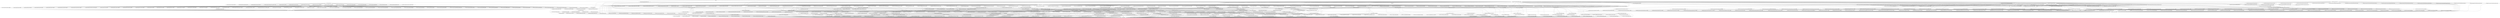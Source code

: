digraph {
	compound = "true"
	newrank = "true"
	subgraph "root" {
		"[root] aws_eks_cluster.example (orphan)" [label = "aws_eks_cluster.example", shape = "box"]
		"[root] aws_iam_role.example (orphan)" [label = "aws_iam_role.example", shape = "box"]
		"[root] aws_iam_role_policy_attachment.example-AmazonEKSClusterPolicy (orphan)" [label = "aws_iam_role_policy_attachment.example-AmazonEKSClusterPolicy", shape = "box"]
		"[root] aws_iam_role_policy_attachment.example-AmazonEKSVPCResourceController (orphan)" [label = "aws_iam_role_policy_attachment.example-AmazonEKSVPCResourceController", shape = "box"]
		"[root] aws_network_interface_sg_attachment.sg_attachment (expand)" [label = "aws_network_interface_sg_attachment.sg_attachment", shape = "box"]
		"[root] aws_subnet.test_subnet (orphan)" [label = "aws_subnet.test_subnet", shape = "box"]
		"[root] aws_subnet.test_subnet2 (orphan)" [label = "aws_subnet.test_subnet2", shape = "box"]
		"[root] aws_vpc.main (orphan)" [label = "aws_vpc.main", shape = "box"]
		"[root] module.aws_security_group.module.sg.aws_security_group.this (expand)" [label = "module.aws_security_group.module.sg.aws_security_group.this", shape = "box"]
		"[root] module.aws_security_group.module.sg.aws_security_group.this_name_prefix (expand)" [label = "module.aws_security_group.module.sg.aws_security_group.this_name_prefix", shape = "box"]
		"[root] module.aws_security_group.module.sg.aws_security_group_rule.computed_egress_rules (expand)" [label = "module.aws_security_group.module.sg.aws_security_group_rule.computed_egress_rules", shape = "box"]
		"[root] module.aws_security_group.module.sg.aws_security_group_rule.computed_egress_with_cidr_blocks (expand)" [label = "module.aws_security_group.module.sg.aws_security_group_rule.computed_egress_with_cidr_blocks", shape = "box"]
		"[root] module.aws_security_group.module.sg.aws_security_group_rule.computed_egress_with_ipv6_cidr_blocks (expand)" [label = "module.aws_security_group.module.sg.aws_security_group_rule.computed_egress_with_ipv6_cidr_blocks", shape = "box"]
		"[root] module.aws_security_group.module.sg.aws_security_group_rule.computed_egress_with_self (expand)" [label = "module.aws_security_group.module.sg.aws_security_group_rule.computed_egress_with_self", shape = "box"]
		"[root] module.aws_security_group.module.sg.aws_security_group_rule.computed_egress_with_source_security_group_id (expand)" [label = "module.aws_security_group.module.sg.aws_security_group_rule.computed_egress_with_source_security_group_id", shape = "box"]
		"[root] module.aws_security_group.module.sg.aws_security_group_rule.computed_ingress_rules (expand)" [label = "module.aws_security_group.module.sg.aws_security_group_rule.computed_ingress_rules", shape = "box"]
		"[root] module.aws_security_group.module.sg.aws_security_group_rule.computed_ingress_with_cidr_blocks (expand)" [label = "module.aws_security_group.module.sg.aws_security_group_rule.computed_ingress_with_cidr_blocks", shape = "box"]
		"[root] module.aws_security_group.module.sg.aws_security_group_rule.computed_ingress_with_ipv6_cidr_blocks (expand)" [label = "module.aws_security_group.module.sg.aws_security_group_rule.computed_ingress_with_ipv6_cidr_blocks", shape = "box"]
		"[root] module.aws_security_group.module.sg.aws_security_group_rule.computed_ingress_with_self (expand)" [label = "module.aws_security_group.module.sg.aws_security_group_rule.computed_ingress_with_self", shape = "box"]
		"[root] module.aws_security_group.module.sg.aws_security_group_rule.computed_ingress_with_source_security_group_id (expand)" [label = "module.aws_security_group.module.sg.aws_security_group_rule.computed_ingress_with_source_security_group_id", shape = "box"]
		"[root] module.aws_security_group.module.sg.aws_security_group_rule.egress_rules (expand)" [label = "module.aws_security_group.module.sg.aws_security_group_rule.egress_rules", shape = "box"]
		"[root] module.aws_security_group.module.sg.aws_security_group_rule.egress_with_cidr_blocks (expand)" [label = "module.aws_security_group.module.sg.aws_security_group_rule.egress_with_cidr_blocks", shape = "box"]
		"[root] module.aws_security_group.module.sg.aws_security_group_rule.egress_with_ipv6_cidr_blocks (expand)" [label = "module.aws_security_group.module.sg.aws_security_group_rule.egress_with_ipv6_cidr_blocks", shape = "box"]
		"[root] module.aws_security_group.module.sg.aws_security_group_rule.egress_with_self (expand)" [label = "module.aws_security_group.module.sg.aws_security_group_rule.egress_with_self", shape = "box"]
		"[root] module.aws_security_group.module.sg.aws_security_group_rule.egress_with_source_security_group_id (expand)" [label = "module.aws_security_group.module.sg.aws_security_group_rule.egress_with_source_security_group_id", shape = "box"]
		"[root] module.aws_security_group.module.sg.aws_security_group_rule.ingress_rules (expand)" [label = "module.aws_security_group.module.sg.aws_security_group_rule.ingress_rules", shape = "box"]
		"[root] module.aws_security_group.module.sg.aws_security_group_rule.ingress_with_cidr_blocks (expand)" [label = "module.aws_security_group.module.sg.aws_security_group_rule.ingress_with_cidr_blocks", shape = "box"]
		"[root] module.aws_security_group.module.sg.aws_security_group_rule.ingress_with_ipv6_cidr_blocks (expand)" [label = "module.aws_security_group.module.sg.aws_security_group_rule.ingress_with_ipv6_cidr_blocks", shape = "box"]
		"[root] module.aws_security_group.module.sg.aws_security_group_rule.ingress_with_self (expand)" [label = "module.aws_security_group.module.sg.aws_security_group_rule.ingress_with_self", shape = "box"]
		"[root] module.aws_security_group.module.sg.aws_security_group_rule.ingress_with_source_security_group_id (expand)" [label = "module.aws_security_group.module.sg.aws_security_group_rule.ingress_with_source_security_group_id", shape = "box"]
		"[root] module.ec2_instance.aws_instance.this (expand)" [label = "module.ec2_instance.aws_instance.this", shape = "box"]
		"[root] module.ec2_instance.aws_spot_instance_request.this (expand)" [label = "module.ec2_instance.aws_spot_instance_request.this", shape = "box"]
		"[root] module.key_pair.aws_key_pair.this (expand)" [label = "module.key_pair.aws_key_pair.this", shape = "box"]
		"[root] module.vpc.aws_cloudwatch_log_group.flow_log (expand)" [label = "module.vpc.aws_cloudwatch_log_group.flow_log", shape = "box"]
		"[root] module.vpc.aws_customer_gateway.this (expand)" [label = "module.vpc.aws_customer_gateway.this", shape = "box"]
		"[root] module.vpc.aws_db_subnet_group.database (expand)" [label = "module.vpc.aws_db_subnet_group.database", shape = "box"]
		"[root] module.vpc.aws_default_network_acl.this (expand)" [label = "module.vpc.aws_default_network_acl.this", shape = "box"]
		"[root] module.vpc.aws_default_route_table.default (expand)" [label = "module.vpc.aws_default_route_table.default", shape = "box"]
		"[root] module.vpc.aws_default_security_group.this (expand)" [label = "module.vpc.aws_default_security_group.this", shape = "box"]
		"[root] module.vpc.aws_default_vpc.this (expand)" [label = "module.vpc.aws_default_vpc.this", shape = "box"]
		"[root] module.vpc.aws_egress_only_internet_gateway.this (expand)" [label = "module.vpc.aws_egress_only_internet_gateway.this", shape = "box"]
		"[root] module.vpc.aws_eip.nat (expand)" [label = "module.vpc.aws_eip.nat", shape = "box"]
		"[root] module.vpc.aws_elasticache_subnet_group.elasticache (expand)" [label = "module.vpc.aws_elasticache_subnet_group.elasticache", shape = "box"]
		"[root] module.vpc.aws_flow_log.this (expand)" [label = "module.vpc.aws_flow_log.this", shape = "box"]
		"[root] module.vpc.aws_iam_policy.vpc_flow_log_cloudwatch (expand)" [label = "module.vpc.aws_iam_policy.vpc_flow_log_cloudwatch", shape = "box"]
		"[root] module.vpc.aws_iam_role.vpc_flow_log_cloudwatch (expand)" [label = "module.vpc.aws_iam_role.vpc_flow_log_cloudwatch", shape = "box"]
		"[root] module.vpc.aws_iam_role_policy_attachment.vpc_flow_log_cloudwatch (expand)" [label = "module.vpc.aws_iam_role_policy_attachment.vpc_flow_log_cloudwatch", shape = "box"]
		"[root] module.vpc.aws_internet_gateway.this (expand)" [label = "module.vpc.aws_internet_gateway.this", shape = "box"]
		"[root] module.vpc.aws_nat_gateway.this (expand)" [label = "module.vpc.aws_nat_gateway.this", shape = "box"]
		"[root] module.vpc.aws_network_acl.database (expand)" [label = "module.vpc.aws_network_acl.database", shape = "box"]
		"[root] module.vpc.aws_network_acl.elasticache (expand)" [label = "module.vpc.aws_network_acl.elasticache", shape = "box"]
		"[root] module.vpc.aws_network_acl.intra (expand)" [label = "module.vpc.aws_network_acl.intra", shape = "box"]
		"[root] module.vpc.aws_network_acl.outpost (expand)" [label = "module.vpc.aws_network_acl.outpost", shape = "box"]
		"[root] module.vpc.aws_network_acl.private (expand)" [label = "module.vpc.aws_network_acl.private", shape = "box"]
		"[root] module.vpc.aws_network_acl.public (expand)" [label = "module.vpc.aws_network_acl.public", shape = "box"]
		"[root] module.vpc.aws_network_acl.redshift (expand)" [label = "module.vpc.aws_network_acl.redshift", shape = "box"]
		"[root] module.vpc.aws_network_acl_rule.database_inbound (expand)" [label = "module.vpc.aws_network_acl_rule.database_inbound", shape = "box"]
		"[root] module.vpc.aws_network_acl_rule.database_outbound (expand)" [label = "module.vpc.aws_network_acl_rule.database_outbound", shape = "box"]
		"[root] module.vpc.aws_network_acl_rule.elasticache_inbound (expand)" [label = "module.vpc.aws_network_acl_rule.elasticache_inbound", shape = "box"]
		"[root] module.vpc.aws_network_acl_rule.elasticache_outbound (expand)" [label = "module.vpc.aws_network_acl_rule.elasticache_outbound", shape = "box"]
		"[root] module.vpc.aws_network_acl_rule.intra_inbound (expand)" [label = "module.vpc.aws_network_acl_rule.intra_inbound", shape = "box"]
		"[root] module.vpc.aws_network_acl_rule.intra_outbound (expand)" [label = "module.vpc.aws_network_acl_rule.intra_outbound", shape = "box"]
		"[root] module.vpc.aws_network_acl_rule.outpost_inbound (expand)" [label = "module.vpc.aws_network_acl_rule.outpost_inbound", shape = "box"]
		"[root] module.vpc.aws_network_acl_rule.outpost_outbound (expand)" [label = "module.vpc.aws_network_acl_rule.outpost_outbound", shape = "box"]
		"[root] module.vpc.aws_network_acl_rule.private_inbound (expand)" [label = "module.vpc.aws_network_acl_rule.private_inbound", shape = "box"]
		"[root] module.vpc.aws_network_acl_rule.private_outbound (expand)" [label = "module.vpc.aws_network_acl_rule.private_outbound", shape = "box"]
		"[root] module.vpc.aws_network_acl_rule.public_inbound (expand)" [label = "module.vpc.aws_network_acl_rule.public_inbound", shape = "box"]
		"[root] module.vpc.aws_network_acl_rule.public_outbound (expand)" [label = "module.vpc.aws_network_acl_rule.public_outbound", shape = "box"]
		"[root] module.vpc.aws_network_acl_rule.redshift_inbound (expand)" [label = "module.vpc.aws_network_acl_rule.redshift_inbound", shape = "box"]
		"[root] module.vpc.aws_network_acl_rule.redshift_outbound (expand)" [label = "module.vpc.aws_network_acl_rule.redshift_outbound", shape = "box"]
		"[root] module.vpc.aws_redshift_subnet_group.redshift (expand)" [label = "module.vpc.aws_redshift_subnet_group.redshift", shape = "box"]
		"[root] module.vpc.aws_route.database_internet_gateway (expand)" [label = "module.vpc.aws_route.database_internet_gateway", shape = "box"]
		"[root] module.vpc.aws_route.database_ipv6_egress (expand)" [label = "module.vpc.aws_route.database_ipv6_egress", shape = "box"]
		"[root] module.vpc.aws_route.database_nat_gateway (expand)" [label = "module.vpc.aws_route.database_nat_gateway", shape = "box"]
		"[root] module.vpc.aws_route.private_ipv6_egress (expand)" [label = "module.vpc.aws_route.private_ipv6_egress", shape = "box"]
		"[root] module.vpc.aws_route.private_nat_gateway (expand)" [label = "module.vpc.aws_route.private_nat_gateway", shape = "box"]
		"[root] module.vpc.aws_route.public_internet_gateway (expand)" [label = "module.vpc.aws_route.public_internet_gateway", shape = "box"]
		"[root] module.vpc.aws_route.public_internet_gateway_ipv6 (expand)" [label = "module.vpc.aws_route.public_internet_gateway_ipv6", shape = "box"]
		"[root] module.vpc.aws_route_table.database (expand)" [label = "module.vpc.aws_route_table.database", shape = "box"]
		"[root] module.vpc.aws_route_table.elasticache (expand)" [label = "module.vpc.aws_route_table.elasticache", shape = "box"]
		"[root] module.vpc.aws_route_table.intra (expand)" [label = "module.vpc.aws_route_table.intra", shape = "box"]
		"[root] module.vpc.aws_route_table.private (expand)" [label = "module.vpc.aws_route_table.private", shape = "box"]
		"[root] module.vpc.aws_route_table.public (expand)" [label = "module.vpc.aws_route_table.public", shape = "box"]
		"[root] module.vpc.aws_route_table.redshift (expand)" [label = "module.vpc.aws_route_table.redshift", shape = "box"]
		"[root] module.vpc.aws_route_table_association.database (expand)" [label = "module.vpc.aws_route_table_association.database", shape = "box"]
		"[root] module.vpc.aws_route_table_association.elasticache (expand)" [label = "module.vpc.aws_route_table_association.elasticache", shape = "box"]
		"[root] module.vpc.aws_route_table_association.intra (expand)" [label = "module.vpc.aws_route_table_association.intra", shape = "box"]
		"[root] module.vpc.aws_route_table_association.outpost (expand)" [label = "module.vpc.aws_route_table_association.outpost", shape = "box"]
		"[root] module.vpc.aws_route_table_association.private (expand)" [label = "module.vpc.aws_route_table_association.private", shape = "box"]
		"[root] module.vpc.aws_route_table_association.public (expand)" [label = "module.vpc.aws_route_table_association.public", shape = "box"]
		"[root] module.vpc.aws_route_table_association.redshift (expand)" [label = "module.vpc.aws_route_table_association.redshift", shape = "box"]
		"[root] module.vpc.aws_route_table_association.redshift_public (expand)" [label = "module.vpc.aws_route_table_association.redshift_public", shape = "box"]
		"[root] module.vpc.aws_subnet.database (expand)" [label = "module.vpc.aws_subnet.database", shape = "box"]
		"[root] module.vpc.aws_subnet.elasticache (expand)" [label = "module.vpc.aws_subnet.elasticache", shape = "box"]
		"[root] module.vpc.aws_subnet.intra (expand)" [label = "module.vpc.aws_subnet.intra", shape = "box"]
		"[root] module.vpc.aws_subnet.outpost (expand)" [label = "module.vpc.aws_subnet.outpost", shape = "box"]
		"[root] module.vpc.aws_subnet.private (expand)" [label = "module.vpc.aws_subnet.private", shape = "box"]
		"[root] module.vpc.aws_subnet.public (expand)" [label = "module.vpc.aws_subnet.public", shape = "box"]
		"[root] module.vpc.aws_subnet.redshift (expand)" [label = "module.vpc.aws_subnet.redshift", shape = "box"]
		"[root] module.vpc.aws_vpc.this (expand)" [label = "module.vpc.aws_vpc.this", shape = "box"]
		"[root] module.vpc.aws_vpc_dhcp_options.this (expand)" [label = "module.vpc.aws_vpc_dhcp_options.this", shape = "box"]
		"[root] module.vpc.aws_vpc_dhcp_options_association.this (expand)" [label = "module.vpc.aws_vpc_dhcp_options_association.this", shape = "box"]
		"[root] module.vpc.aws_vpc_ipv4_cidr_block_association.this (expand)" [label = "module.vpc.aws_vpc_ipv4_cidr_block_association.this", shape = "box"]
		"[root] module.vpc.aws_vpn_gateway.this (expand)" [label = "module.vpc.aws_vpn_gateway.this", shape = "box"]
		"[root] module.vpc.aws_vpn_gateway_attachment.this (expand)" [label = "module.vpc.aws_vpn_gateway_attachment.this", shape = "box"]
		"[root] module.vpc.aws_vpn_gateway_route_propagation.intra (expand)" [label = "module.vpc.aws_vpn_gateway_route_propagation.intra", shape = "box"]
		"[root] module.vpc.aws_vpn_gateway_route_propagation.private (expand)" [label = "module.vpc.aws_vpn_gateway_route_propagation.private", shape = "box"]
		"[root] module.vpc.aws_vpn_gateway_route_propagation.public (expand)" [label = "module.vpc.aws_vpn_gateway_route_propagation.public", shape = "box"]
		"[root] module.vpc.data.aws_iam_policy_document.flow_log_cloudwatch_assume_role (expand)" [label = "module.vpc.data.aws_iam_policy_document.flow_log_cloudwatch_assume_role", shape = "box"]
		"[root] module.vpc.data.aws_iam_policy_document.vpc_flow_log_cloudwatch (expand)" [label = "module.vpc.data.aws_iam_policy_document.vpc_flow_log_cloudwatch", shape = "box"]
		"[root] provider[\"registry.terraform.io/hashicorp/aws\"]" [label = "provider[\"registry.terraform.io/hashicorp/aws\"]", shape = "diamond"]
		"[root] provider[\"registry.terraform.io/hashicorp/tls\"]" [label = "provider[\"registry.terraform.io/hashicorp/tls\"]", shape = "diamond"]
		"[root] tls_private_key.this (expand)" [label = "tls_private_key.this", shape = "box"]
		"[root] aws_eks_cluster.example (orphan)" -> "[root] provider[\"registry.terraform.io/hashicorp/aws\"]"
		"[root] aws_iam_role.example (orphan)" -> "[root] provider[\"registry.terraform.io/hashicorp/aws\"]"
		"[root] aws_iam_role_policy_attachment.example-AmazonEKSClusterPolicy (orphan)" -> "[root] provider[\"registry.terraform.io/hashicorp/aws\"]"
		"[root] aws_iam_role_policy_attachment.example-AmazonEKSVPCResourceController (orphan)" -> "[root] provider[\"registry.terraform.io/hashicorp/aws\"]"
		"[root] aws_network_interface_sg_attachment.sg_attachment (expand)" -> "[root] module.aws_security_group.output.security_group_id (expand)"
		"[root] aws_network_interface_sg_attachment.sg_attachment (expand)" -> "[root] module.ec2_instance.output.primary_network_interface_id (expand)"
		"[root] aws_subnet.test_subnet (orphan)" -> "[root] provider[\"registry.terraform.io/hashicorp/aws\"]"
		"[root] aws_subnet.test_subnet2 (orphan)" -> "[root] provider[\"registry.terraform.io/hashicorp/aws\"]"
		"[root] aws_vpc.main (orphan)" -> "[root] provider[\"registry.terraform.io/hashicorp/aws\"]"
		"[root] module.aws_security_group (close)" -> "[root] module.aws_security_group.module.sg (close)"
		"[root] module.aws_security_group (close)" -> "[root] module.aws_security_group.output.security_group_description (expand)"
		"[root] module.aws_security_group (close)" -> "[root] module.aws_security_group.output.security_group_id (expand)"
		"[root] module.aws_security_group (close)" -> "[root] module.aws_security_group.output.security_group_name (expand)"
		"[root] module.aws_security_group (close)" -> "[root] module.aws_security_group.output.security_group_owner_id (expand)"
		"[root] module.aws_security_group (close)" -> "[root] module.aws_security_group.output.security_group_vpc_id (expand)"
		"[root] module.aws_security_group (close)" -> "[root] module.aws_security_group.var.computed_egress_cidr_blocks (expand)"
		"[root] module.aws_security_group (close)" -> "[root] module.aws_security_group.var.computed_egress_ipv6_cidr_blocks (expand)"
		"[root] module.aws_security_group (close)" -> "[root] module.aws_security_group.var.computed_egress_prefix_list_ids (expand)"
		"[root] module.aws_security_group (close)" -> "[root] module.aws_security_group.var.computed_ingress_cidr_blocks (expand)"
		"[root] module.aws_security_group (close)" -> "[root] module.aws_security_group.var.computed_ingress_ipv6_cidr_blocks (expand)"
		"[root] module.aws_security_group (close)" -> "[root] module.aws_security_group.var.computed_ingress_prefix_list_ids (expand)"
		"[root] module.aws_security_group (close)" -> "[root] module.aws_security_group.var.number_of_computed_egress_cidr_blocks (expand)"
		"[root] module.aws_security_group (close)" -> "[root] module.aws_security_group.var.number_of_computed_egress_ipv6_cidr_blocks (expand)"
		"[root] module.aws_security_group (close)" -> "[root] module.aws_security_group.var.number_of_computed_egress_prefix_list_ids (expand)"
		"[root] module.aws_security_group (close)" -> "[root] module.aws_security_group.var.number_of_computed_ingress_cidr_blocks (expand)"
		"[root] module.aws_security_group (close)" -> "[root] module.aws_security_group.var.number_of_computed_ingress_ipv6_cidr_blocks (expand)"
		"[root] module.aws_security_group (close)" -> "[root] module.aws_security_group.var.number_of_computed_ingress_prefix_list_ids (expand)"
		"[root] module.aws_security_group.module.sg (close)" -> "[root] module.aws_security_group.module.sg.aws_security_group_rule.computed_egress_rules (expand)"
		"[root] module.aws_security_group.module.sg (close)" -> "[root] module.aws_security_group.module.sg.aws_security_group_rule.computed_egress_with_cidr_blocks (expand)"
		"[root] module.aws_security_group.module.sg (close)" -> "[root] module.aws_security_group.module.sg.aws_security_group_rule.computed_egress_with_ipv6_cidr_blocks (expand)"
		"[root] module.aws_security_group.module.sg (close)" -> "[root] module.aws_security_group.module.sg.aws_security_group_rule.computed_egress_with_self (expand)"
		"[root] module.aws_security_group.module.sg (close)" -> "[root] module.aws_security_group.module.sg.aws_security_group_rule.computed_egress_with_source_security_group_id (expand)"
		"[root] module.aws_security_group.module.sg (close)" -> "[root] module.aws_security_group.module.sg.aws_security_group_rule.computed_ingress_rules (expand)"
		"[root] module.aws_security_group.module.sg (close)" -> "[root] module.aws_security_group.module.sg.aws_security_group_rule.computed_ingress_with_cidr_blocks (expand)"
		"[root] module.aws_security_group.module.sg (close)" -> "[root] module.aws_security_group.module.sg.aws_security_group_rule.computed_ingress_with_ipv6_cidr_blocks (expand)"
		"[root] module.aws_security_group.module.sg (close)" -> "[root] module.aws_security_group.module.sg.aws_security_group_rule.computed_ingress_with_self (expand)"
		"[root] module.aws_security_group.module.sg (close)" -> "[root] module.aws_security_group.module.sg.aws_security_group_rule.computed_ingress_with_source_security_group_id (expand)"
		"[root] module.aws_security_group.module.sg (close)" -> "[root] module.aws_security_group.module.sg.aws_security_group_rule.egress_rules (expand)"
		"[root] module.aws_security_group.module.sg (close)" -> "[root] module.aws_security_group.module.sg.aws_security_group_rule.egress_with_cidr_blocks (expand)"
		"[root] module.aws_security_group.module.sg (close)" -> "[root] module.aws_security_group.module.sg.aws_security_group_rule.egress_with_ipv6_cidr_blocks (expand)"
		"[root] module.aws_security_group.module.sg (close)" -> "[root] module.aws_security_group.module.sg.aws_security_group_rule.egress_with_self (expand)"
		"[root] module.aws_security_group.module.sg (close)" -> "[root] module.aws_security_group.module.sg.aws_security_group_rule.egress_with_source_security_group_id (expand)"
		"[root] module.aws_security_group.module.sg (close)" -> "[root] module.aws_security_group.module.sg.aws_security_group_rule.ingress_rules (expand)"
		"[root] module.aws_security_group.module.sg (close)" -> "[root] module.aws_security_group.module.sg.aws_security_group_rule.ingress_with_cidr_blocks (expand)"
		"[root] module.aws_security_group.module.sg (close)" -> "[root] module.aws_security_group.module.sg.aws_security_group_rule.ingress_with_ipv6_cidr_blocks (expand)"
		"[root] module.aws_security_group.module.sg (close)" -> "[root] module.aws_security_group.module.sg.aws_security_group_rule.ingress_with_self (expand)"
		"[root] module.aws_security_group.module.sg (close)" -> "[root] module.aws_security_group.module.sg.aws_security_group_rule.ingress_with_source_security_group_id (expand)"
		"[root] module.aws_security_group.module.sg (close)" -> "[root] module.aws_security_group.module.sg.output.security_group_description (expand)"
		"[root] module.aws_security_group.module.sg (close)" -> "[root] module.aws_security_group.module.sg.output.security_group_id (expand)"
		"[root] module.aws_security_group.module.sg (close)" -> "[root] module.aws_security_group.module.sg.output.security_group_name (expand)"
		"[root] module.aws_security_group.module.sg (close)" -> "[root] module.aws_security_group.module.sg.output.security_group_owner_id (expand)"
		"[root] module.aws_security_group.module.sg (close)" -> "[root] module.aws_security_group.module.sg.output.security_group_vpc_id (expand)"
		"[root] module.aws_security_group.module.sg (close)" -> "[root] module.aws_security_group.module.sg.var.auto_groups (expand)"
		"[root] module.aws_security_group.module.sg (expand)" -> "[root] module.aws_security_group (expand)"
		"[root] module.aws_security_group.module.sg.aws_security_group.this (expand)" -> "[root] module.aws_security_group.module.sg.var.create (expand)"
		"[root] module.aws_security_group.module.sg.aws_security_group.this (expand)" -> "[root] module.aws_security_group.module.sg.var.create_sg (expand)"
		"[root] module.aws_security_group.module.sg.aws_security_group.this (expand)" -> "[root] module.aws_security_group.module.sg.var.create_timeout (expand)"
		"[root] module.aws_security_group.module.sg.aws_security_group.this (expand)" -> "[root] module.aws_security_group.module.sg.var.delete_timeout (expand)"
		"[root] module.aws_security_group.module.sg.aws_security_group.this (expand)" -> "[root] module.aws_security_group.module.sg.var.description (expand)"
		"[root] module.aws_security_group.module.sg.aws_security_group.this (expand)" -> "[root] module.aws_security_group.module.sg.var.name (expand)"
		"[root] module.aws_security_group.module.sg.aws_security_group.this (expand)" -> "[root] module.aws_security_group.module.sg.var.revoke_rules_on_delete (expand)"
		"[root] module.aws_security_group.module.sg.aws_security_group.this (expand)" -> "[root] module.aws_security_group.module.sg.var.tags (expand)"
		"[root] module.aws_security_group.module.sg.aws_security_group.this (expand)" -> "[root] module.aws_security_group.module.sg.var.use_name_prefix (expand)"
		"[root] module.aws_security_group.module.sg.aws_security_group.this (expand)" -> "[root] module.aws_security_group.module.sg.var.vpc_id (expand)"
		"[root] module.aws_security_group.module.sg.aws_security_group.this_name_prefix (expand)" -> "[root] module.aws_security_group.module.sg.var.create (expand)"
		"[root] module.aws_security_group.module.sg.aws_security_group.this_name_prefix (expand)" -> "[root] module.aws_security_group.module.sg.var.create_sg (expand)"
		"[root] module.aws_security_group.module.sg.aws_security_group.this_name_prefix (expand)" -> "[root] module.aws_security_group.module.sg.var.create_timeout (expand)"
		"[root] module.aws_security_group.module.sg.aws_security_group.this_name_prefix (expand)" -> "[root] module.aws_security_group.module.sg.var.delete_timeout (expand)"
		"[root] module.aws_security_group.module.sg.aws_security_group.this_name_prefix (expand)" -> "[root] module.aws_security_group.module.sg.var.description (expand)"
		"[root] module.aws_security_group.module.sg.aws_security_group.this_name_prefix (expand)" -> "[root] module.aws_security_group.module.sg.var.name (expand)"
		"[root] module.aws_security_group.module.sg.aws_security_group.this_name_prefix (expand)" -> "[root] module.aws_security_group.module.sg.var.revoke_rules_on_delete (expand)"
		"[root] module.aws_security_group.module.sg.aws_security_group.this_name_prefix (expand)" -> "[root] module.aws_security_group.module.sg.var.tags (expand)"
		"[root] module.aws_security_group.module.sg.aws_security_group.this_name_prefix (expand)" -> "[root] module.aws_security_group.module.sg.var.use_name_prefix (expand)"
		"[root] module.aws_security_group.module.sg.aws_security_group.this_name_prefix (expand)" -> "[root] module.aws_security_group.module.sg.var.vpc_id (expand)"
		"[root] module.aws_security_group.module.sg.aws_security_group_rule.computed_egress_rules (expand)" -> "[root] module.aws_security_group.module.sg.local.this_sg_id (expand)"
		"[root] module.aws_security_group.module.sg.aws_security_group_rule.computed_egress_rules (expand)" -> "[root] module.aws_security_group.module.sg.var.computed_egress_rules (expand)"
		"[root] module.aws_security_group.module.sg.aws_security_group_rule.computed_egress_rules (expand)" -> "[root] module.aws_security_group.module.sg.var.egress_cidr_blocks (expand)"
		"[root] module.aws_security_group.module.sg.aws_security_group_rule.computed_egress_rules (expand)" -> "[root] module.aws_security_group.module.sg.var.egress_ipv6_cidr_blocks (expand)"
		"[root] module.aws_security_group.module.sg.aws_security_group_rule.computed_egress_rules (expand)" -> "[root] module.aws_security_group.module.sg.var.egress_prefix_list_ids (expand)"
		"[root] module.aws_security_group.module.sg.aws_security_group_rule.computed_egress_rules (expand)" -> "[root] module.aws_security_group.module.sg.var.number_of_computed_egress_rules (expand)"
		"[root] module.aws_security_group.module.sg.aws_security_group_rule.computed_egress_rules (expand)" -> "[root] module.aws_security_group.module.sg.var.rules (expand)"
		"[root] module.aws_security_group.module.sg.aws_security_group_rule.computed_egress_with_cidr_blocks (expand)" -> "[root] module.aws_security_group.module.sg.local.this_sg_id (expand)"
		"[root] module.aws_security_group.module.sg.aws_security_group_rule.computed_egress_with_cidr_blocks (expand)" -> "[root] module.aws_security_group.module.sg.var.computed_egress_with_cidr_blocks (expand)"
		"[root] module.aws_security_group.module.sg.aws_security_group_rule.computed_egress_with_cidr_blocks (expand)" -> "[root] module.aws_security_group.module.sg.var.egress_cidr_blocks (expand)"
		"[root] module.aws_security_group.module.sg.aws_security_group_rule.computed_egress_with_cidr_blocks (expand)" -> "[root] module.aws_security_group.module.sg.var.egress_prefix_list_ids (expand)"
		"[root] module.aws_security_group.module.sg.aws_security_group_rule.computed_egress_with_cidr_blocks (expand)" -> "[root] module.aws_security_group.module.sg.var.number_of_computed_egress_with_cidr_blocks (expand)"
		"[root] module.aws_security_group.module.sg.aws_security_group_rule.computed_egress_with_cidr_blocks (expand)" -> "[root] module.aws_security_group.module.sg.var.rules (expand)"
		"[root] module.aws_security_group.module.sg.aws_security_group_rule.computed_egress_with_ipv6_cidr_blocks (expand)" -> "[root] module.aws_security_group.module.sg.local.this_sg_id (expand)"
		"[root] module.aws_security_group.module.sg.aws_security_group_rule.computed_egress_with_ipv6_cidr_blocks (expand)" -> "[root] module.aws_security_group.module.sg.var.computed_egress_with_ipv6_cidr_blocks (expand)"
		"[root] module.aws_security_group.module.sg.aws_security_group_rule.computed_egress_with_ipv6_cidr_blocks (expand)" -> "[root] module.aws_security_group.module.sg.var.egress_ipv6_cidr_blocks (expand)"
		"[root] module.aws_security_group.module.sg.aws_security_group_rule.computed_egress_with_ipv6_cidr_blocks (expand)" -> "[root] module.aws_security_group.module.sg.var.egress_prefix_list_ids (expand)"
		"[root] module.aws_security_group.module.sg.aws_security_group_rule.computed_egress_with_ipv6_cidr_blocks (expand)" -> "[root] module.aws_security_group.module.sg.var.number_of_computed_egress_with_ipv6_cidr_blocks (expand)"
		"[root] module.aws_security_group.module.sg.aws_security_group_rule.computed_egress_with_ipv6_cidr_blocks (expand)" -> "[root] module.aws_security_group.module.sg.var.rules (expand)"
		"[root] module.aws_security_group.module.sg.aws_security_group_rule.computed_egress_with_self (expand)" -> "[root] module.aws_security_group.module.sg.local.this_sg_id (expand)"
		"[root] module.aws_security_group.module.sg.aws_security_group_rule.computed_egress_with_self (expand)" -> "[root] module.aws_security_group.module.sg.var.computed_egress_with_self (expand)"
		"[root] module.aws_security_group.module.sg.aws_security_group_rule.computed_egress_with_self (expand)" -> "[root] module.aws_security_group.module.sg.var.egress_prefix_list_ids (expand)"
		"[root] module.aws_security_group.module.sg.aws_security_group_rule.computed_egress_with_self (expand)" -> "[root] module.aws_security_group.module.sg.var.number_of_computed_egress_with_self (expand)"
		"[root] module.aws_security_group.module.sg.aws_security_group_rule.computed_egress_with_self (expand)" -> "[root] module.aws_security_group.module.sg.var.rules (expand)"
		"[root] module.aws_security_group.module.sg.aws_security_group_rule.computed_egress_with_source_security_group_id (expand)" -> "[root] module.aws_security_group.module.sg.local.this_sg_id (expand)"
		"[root] module.aws_security_group.module.sg.aws_security_group_rule.computed_egress_with_source_security_group_id (expand)" -> "[root] module.aws_security_group.module.sg.var.computed_egress_with_source_security_group_id (expand)"
		"[root] module.aws_security_group.module.sg.aws_security_group_rule.computed_egress_with_source_security_group_id (expand)" -> "[root] module.aws_security_group.module.sg.var.egress_prefix_list_ids (expand)"
		"[root] module.aws_security_group.module.sg.aws_security_group_rule.computed_egress_with_source_security_group_id (expand)" -> "[root] module.aws_security_group.module.sg.var.number_of_computed_egress_with_source_security_group_id (expand)"
		"[root] module.aws_security_group.module.sg.aws_security_group_rule.computed_egress_with_source_security_group_id (expand)" -> "[root] module.aws_security_group.module.sg.var.rules (expand)"
		"[root] module.aws_security_group.module.sg.aws_security_group_rule.computed_ingress_rules (expand)" -> "[root] module.aws_security_group.module.sg.local.this_sg_id (expand)"
		"[root] module.aws_security_group.module.sg.aws_security_group_rule.computed_ingress_rules (expand)" -> "[root] module.aws_security_group.module.sg.var.computed_ingress_rules (expand)"
		"[root] module.aws_security_group.module.sg.aws_security_group_rule.computed_ingress_rules (expand)" -> "[root] module.aws_security_group.module.sg.var.ingress_cidr_blocks (expand)"
		"[root] module.aws_security_group.module.sg.aws_security_group_rule.computed_ingress_rules (expand)" -> "[root] module.aws_security_group.module.sg.var.ingress_ipv6_cidr_blocks (expand)"
		"[root] module.aws_security_group.module.sg.aws_security_group_rule.computed_ingress_rules (expand)" -> "[root] module.aws_security_group.module.sg.var.ingress_prefix_list_ids (expand)"
		"[root] module.aws_security_group.module.sg.aws_security_group_rule.computed_ingress_rules (expand)" -> "[root] module.aws_security_group.module.sg.var.number_of_computed_ingress_rules (expand)"
		"[root] module.aws_security_group.module.sg.aws_security_group_rule.computed_ingress_rules (expand)" -> "[root] module.aws_security_group.module.sg.var.rules (expand)"
		"[root] module.aws_security_group.module.sg.aws_security_group_rule.computed_ingress_with_cidr_blocks (expand)" -> "[root] module.aws_security_group.module.sg.local.this_sg_id (expand)"
		"[root] module.aws_security_group.module.sg.aws_security_group_rule.computed_ingress_with_cidr_blocks (expand)" -> "[root] module.aws_security_group.module.sg.var.computed_ingress_with_cidr_blocks (expand)"
		"[root] module.aws_security_group.module.sg.aws_security_group_rule.computed_ingress_with_cidr_blocks (expand)" -> "[root] module.aws_security_group.module.sg.var.ingress_cidr_blocks (expand)"
		"[root] module.aws_security_group.module.sg.aws_security_group_rule.computed_ingress_with_cidr_blocks (expand)" -> "[root] module.aws_security_group.module.sg.var.ingress_prefix_list_ids (expand)"
		"[root] module.aws_security_group.module.sg.aws_security_group_rule.computed_ingress_with_cidr_blocks (expand)" -> "[root] module.aws_security_group.module.sg.var.number_of_computed_ingress_with_cidr_blocks (expand)"
		"[root] module.aws_security_group.module.sg.aws_security_group_rule.computed_ingress_with_cidr_blocks (expand)" -> "[root] module.aws_security_group.module.sg.var.rules (expand)"
		"[root] module.aws_security_group.module.sg.aws_security_group_rule.computed_ingress_with_ipv6_cidr_blocks (expand)" -> "[root] module.aws_security_group.module.sg.local.this_sg_id (expand)"
		"[root] module.aws_security_group.module.sg.aws_security_group_rule.computed_ingress_with_ipv6_cidr_blocks (expand)" -> "[root] module.aws_security_group.module.sg.var.computed_ingress_with_ipv6_cidr_blocks (expand)"
		"[root] module.aws_security_group.module.sg.aws_security_group_rule.computed_ingress_with_ipv6_cidr_blocks (expand)" -> "[root] module.aws_security_group.module.sg.var.ingress_ipv6_cidr_blocks (expand)"
		"[root] module.aws_security_group.module.sg.aws_security_group_rule.computed_ingress_with_ipv6_cidr_blocks (expand)" -> "[root] module.aws_security_group.module.sg.var.ingress_prefix_list_ids (expand)"
		"[root] module.aws_security_group.module.sg.aws_security_group_rule.computed_ingress_with_ipv6_cidr_blocks (expand)" -> "[root] module.aws_security_group.module.sg.var.number_of_computed_ingress_with_ipv6_cidr_blocks (expand)"
		"[root] module.aws_security_group.module.sg.aws_security_group_rule.computed_ingress_with_ipv6_cidr_blocks (expand)" -> "[root] module.aws_security_group.module.sg.var.rules (expand)"
		"[root] module.aws_security_group.module.sg.aws_security_group_rule.computed_ingress_with_self (expand)" -> "[root] module.aws_security_group.module.sg.local.this_sg_id (expand)"
		"[root] module.aws_security_group.module.sg.aws_security_group_rule.computed_ingress_with_self (expand)" -> "[root] module.aws_security_group.module.sg.var.computed_ingress_with_self (expand)"
		"[root] module.aws_security_group.module.sg.aws_security_group_rule.computed_ingress_with_self (expand)" -> "[root] module.aws_security_group.module.sg.var.ingress_prefix_list_ids (expand)"
		"[root] module.aws_security_group.module.sg.aws_security_group_rule.computed_ingress_with_self (expand)" -> "[root] module.aws_security_group.module.sg.var.number_of_computed_ingress_with_self (expand)"
		"[root] module.aws_security_group.module.sg.aws_security_group_rule.computed_ingress_with_self (expand)" -> "[root] module.aws_security_group.module.sg.var.rules (expand)"
		"[root] module.aws_security_group.module.sg.aws_security_group_rule.computed_ingress_with_source_security_group_id (expand)" -> "[root] module.aws_security_group.module.sg.local.this_sg_id (expand)"
		"[root] module.aws_security_group.module.sg.aws_security_group_rule.computed_ingress_with_source_security_group_id (expand)" -> "[root] module.aws_security_group.module.sg.var.computed_ingress_with_source_security_group_id (expand)"
		"[root] module.aws_security_group.module.sg.aws_security_group_rule.computed_ingress_with_source_security_group_id (expand)" -> "[root] module.aws_security_group.module.sg.var.ingress_prefix_list_ids (expand)"
		"[root] module.aws_security_group.module.sg.aws_security_group_rule.computed_ingress_with_source_security_group_id (expand)" -> "[root] module.aws_security_group.module.sg.var.number_of_computed_ingress_with_source_security_group_id (expand)"
		"[root] module.aws_security_group.module.sg.aws_security_group_rule.computed_ingress_with_source_security_group_id (expand)" -> "[root] module.aws_security_group.module.sg.var.rules (expand)"
		"[root] module.aws_security_group.module.sg.aws_security_group_rule.egress_rules (expand)" -> "[root] module.aws_security_group.module.sg.local.this_sg_id (expand)"
		"[root] module.aws_security_group.module.sg.aws_security_group_rule.egress_rules (expand)" -> "[root] module.aws_security_group.module.sg.var.egress_cidr_blocks (expand)"
		"[root] module.aws_security_group.module.sg.aws_security_group_rule.egress_rules (expand)" -> "[root] module.aws_security_group.module.sg.var.egress_ipv6_cidr_blocks (expand)"
		"[root] module.aws_security_group.module.sg.aws_security_group_rule.egress_rules (expand)" -> "[root] module.aws_security_group.module.sg.var.egress_prefix_list_ids (expand)"
		"[root] module.aws_security_group.module.sg.aws_security_group_rule.egress_rules (expand)" -> "[root] module.aws_security_group.module.sg.var.egress_rules (expand)"
		"[root] module.aws_security_group.module.sg.aws_security_group_rule.egress_rules (expand)" -> "[root] module.aws_security_group.module.sg.var.rules (expand)"
		"[root] module.aws_security_group.module.sg.aws_security_group_rule.egress_with_cidr_blocks (expand)" -> "[root] module.aws_security_group.module.sg.local.this_sg_id (expand)"
		"[root] module.aws_security_group.module.sg.aws_security_group_rule.egress_with_cidr_blocks (expand)" -> "[root] module.aws_security_group.module.sg.var.egress_cidr_blocks (expand)"
		"[root] module.aws_security_group.module.sg.aws_security_group_rule.egress_with_cidr_blocks (expand)" -> "[root] module.aws_security_group.module.sg.var.egress_prefix_list_ids (expand)"
		"[root] module.aws_security_group.module.sg.aws_security_group_rule.egress_with_cidr_blocks (expand)" -> "[root] module.aws_security_group.module.sg.var.egress_with_cidr_blocks (expand)"
		"[root] module.aws_security_group.module.sg.aws_security_group_rule.egress_with_cidr_blocks (expand)" -> "[root] module.aws_security_group.module.sg.var.rules (expand)"
		"[root] module.aws_security_group.module.sg.aws_security_group_rule.egress_with_ipv6_cidr_blocks (expand)" -> "[root] module.aws_security_group.module.sg.local.this_sg_id (expand)"
		"[root] module.aws_security_group.module.sg.aws_security_group_rule.egress_with_ipv6_cidr_blocks (expand)" -> "[root] module.aws_security_group.module.sg.var.egress_ipv6_cidr_blocks (expand)"
		"[root] module.aws_security_group.module.sg.aws_security_group_rule.egress_with_ipv6_cidr_blocks (expand)" -> "[root] module.aws_security_group.module.sg.var.egress_prefix_list_ids (expand)"
		"[root] module.aws_security_group.module.sg.aws_security_group_rule.egress_with_ipv6_cidr_blocks (expand)" -> "[root] module.aws_security_group.module.sg.var.egress_with_ipv6_cidr_blocks (expand)"
		"[root] module.aws_security_group.module.sg.aws_security_group_rule.egress_with_ipv6_cidr_blocks (expand)" -> "[root] module.aws_security_group.module.sg.var.rules (expand)"
		"[root] module.aws_security_group.module.sg.aws_security_group_rule.egress_with_self (expand)" -> "[root] module.aws_security_group.module.sg.local.this_sg_id (expand)"
		"[root] module.aws_security_group.module.sg.aws_security_group_rule.egress_with_self (expand)" -> "[root] module.aws_security_group.module.sg.var.egress_prefix_list_ids (expand)"
		"[root] module.aws_security_group.module.sg.aws_security_group_rule.egress_with_self (expand)" -> "[root] module.aws_security_group.module.sg.var.egress_with_self (expand)"
		"[root] module.aws_security_group.module.sg.aws_security_group_rule.egress_with_self (expand)" -> "[root] module.aws_security_group.module.sg.var.rules (expand)"
		"[root] module.aws_security_group.module.sg.aws_security_group_rule.egress_with_source_security_group_id (expand)" -> "[root] module.aws_security_group.module.sg.local.this_sg_id (expand)"
		"[root] module.aws_security_group.module.sg.aws_security_group_rule.egress_with_source_security_group_id (expand)" -> "[root] module.aws_security_group.module.sg.var.egress_prefix_list_ids (expand)"
		"[root] module.aws_security_group.module.sg.aws_security_group_rule.egress_with_source_security_group_id (expand)" -> "[root] module.aws_security_group.module.sg.var.egress_with_source_security_group_id (expand)"
		"[root] module.aws_security_group.module.sg.aws_security_group_rule.egress_with_source_security_group_id (expand)" -> "[root] module.aws_security_group.module.sg.var.rules (expand)"
		"[root] module.aws_security_group.module.sg.aws_security_group_rule.ingress_rules (expand)" -> "[root] module.aws_security_group.module.sg.local.this_sg_id (expand)"
		"[root] module.aws_security_group.module.sg.aws_security_group_rule.ingress_rules (expand)" -> "[root] module.aws_security_group.module.sg.var.ingress_cidr_blocks (expand)"
		"[root] module.aws_security_group.module.sg.aws_security_group_rule.ingress_rules (expand)" -> "[root] module.aws_security_group.module.sg.var.ingress_ipv6_cidr_blocks (expand)"
		"[root] module.aws_security_group.module.sg.aws_security_group_rule.ingress_rules (expand)" -> "[root] module.aws_security_group.module.sg.var.ingress_prefix_list_ids (expand)"
		"[root] module.aws_security_group.module.sg.aws_security_group_rule.ingress_rules (expand)" -> "[root] module.aws_security_group.module.sg.var.ingress_rules (expand)"
		"[root] module.aws_security_group.module.sg.aws_security_group_rule.ingress_rules (expand)" -> "[root] module.aws_security_group.module.sg.var.rules (expand)"
		"[root] module.aws_security_group.module.sg.aws_security_group_rule.ingress_with_cidr_blocks (expand)" -> "[root] module.aws_security_group.module.sg.local.this_sg_id (expand)"
		"[root] module.aws_security_group.module.sg.aws_security_group_rule.ingress_with_cidr_blocks (expand)" -> "[root] module.aws_security_group.module.sg.var.ingress_cidr_blocks (expand)"
		"[root] module.aws_security_group.module.sg.aws_security_group_rule.ingress_with_cidr_blocks (expand)" -> "[root] module.aws_security_group.module.sg.var.ingress_prefix_list_ids (expand)"
		"[root] module.aws_security_group.module.sg.aws_security_group_rule.ingress_with_cidr_blocks (expand)" -> "[root] module.aws_security_group.module.sg.var.ingress_with_cidr_blocks (expand)"
		"[root] module.aws_security_group.module.sg.aws_security_group_rule.ingress_with_cidr_blocks (expand)" -> "[root] module.aws_security_group.module.sg.var.rules (expand)"
		"[root] module.aws_security_group.module.sg.aws_security_group_rule.ingress_with_ipv6_cidr_blocks (expand)" -> "[root] module.aws_security_group.module.sg.local.this_sg_id (expand)"
		"[root] module.aws_security_group.module.sg.aws_security_group_rule.ingress_with_ipv6_cidr_blocks (expand)" -> "[root] module.aws_security_group.module.sg.var.ingress_ipv6_cidr_blocks (expand)"
		"[root] module.aws_security_group.module.sg.aws_security_group_rule.ingress_with_ipv6_cidr_blocks (expand)" -> "[root] module.aws_security_group.module.sg.var.ingress_prefix_list_ids (expand)"
		"[root] module.aws_security_group.module.sg.aws_security_group_rule.ingress_with_ipv6_cidr_blocks (expand)" -> "[root] module.aws_security_group.module.sg.var.ingress_with_ipv6_cidr_blocks (expand)"
		"[root] module.aws_security_group.module.sg.aws_security_group_rule.ingress_with_ipv6_cidr_blocks (expand)" -> "[root] module.aws_security_group.module.sg.var.rules (expand)"
		"[root] module.aws_security_group.module.sg.aws_security_group_rule.ingress_with_self (expand)" -> "[root] module.aws_security_group.module.sg.local.this_sg_id (expand)"
		"[root] module.aws_security_group.module.sg.aws_security_group_rule.ingress_with_self (expand)" -> "[root] module.aws_security_group.module.sg.var.ingress_prefix_list_ids (expand)"
		"[root] module.aws_security_group.module.sg.aws_security_group_rule.ingress_with_self (expand)" -> "[root] module.aws_security_group.module.sg.var.ingress_with_self (expand)"
		"[root] module.aws_security_group.module.sg.aws_security_group_rule.ingress_with_self (expand)" -> "[root] module.aws_security_group.module.sg.var.rules (expand)"
		"[root] module.aws_security_group.module.sg.aws_security_group_rule.ingress_with_source_security_group_id (expand)" -> "[root] module.aws_security_group.module.sg.local.this_sg_id (expand)"
		"[root] module.aws_security_group.module.sg.aws_security_group_rule.ingress_with_source_security_group_id (expand)" -> "[root] module.aws_security_group.module.sg.var.ingress_prefix_list_ids (expand)"
		"[root] module.aws_security_group.module.sg.aws_security_group_rule.ingress_with_source_security_group_id (expand)" -> "[root] module.aws_security_group.module.sg.var.ingress_with_source_security_group_id (expand)"
		"[root] module.aws_security_group.module.sg.aws_security_group_rule.ingress_with_source_security_group_id (expand)" -> "[root] module.aws_security_group.module.sg.var.rules (expand)"
		"[root] module.aws_security_group.module.sg.local.this_sg_id (expand)" -> "[root] module.aws_security_group.module.sg.aws_security_group.this (expand)"
		"[root] module.aws_security_group.module.sg.local.this_sg_id (expand)" -> "[root] module.aws_security_group.module.sg.aws_security_group.this_name_prefix (expand)"
		"[root] module.aws_security_group.module.sg.local.this_sg_id (expand)" -> "[root] module.aws_security_group.module.sg.var.security_group_id (expand)"
		"[root] module.aws_security_group.module.sg.output.security_group_description (expand)" -> "[root] module.aws_security_group.module.sg.aws_security_group.this (expand)"
		"[root] module.aws_security_group.module.sg.output.security_group_description (expand)" -> "[root] module.aws_security_group.module.sg.aws_security_group.this_name_prefix (expand)"
		"[root] module.aws_security_group.module.sg.output.security_group_id (expand)" -> "[root] module.aws_security_group.module.sg.aws_security_group.this (expand)"
		"[root] module.aws_security_group.module.sg.output.security_group_id (expand)" -> "[root] module.aws_security_group.module.sg.aws_security_group.this_name_prefix (expand)"
		"[root] module.aws_security_group.module.sg.output.security_group_name (expand)" -> "[root] module.aws_security_group.module.sg.aws_security_group.this (expand)"
		"[root] module.aws_security_group.module.sg.output.security_group_name (expand)" -> "[root] module.aws_security_group.module.sg.aws_security_group.this_name_prefix (expand)"
		"[root] module.aws_security_group.module.sg.output.security_group_owner_id (expand)" -> "[root] module.aws_security_group.module.sg.aws_security_group.this (expand)"
		"[root] module.aws_security_group.module.sg.output.security_group_owner_id (expand)" -> "[root] module.aws_security_group.module.sg.aws_security_group.this_name_prefix (expand)"
		"[root] module.aws_security_group.module.sg.output.security_group_vpc_id (expand)" -> "[root] module.aws_security_group.module.sg.aws_security_group.this (expand)"
		"[root] module.aws_security_group.module.sg.output.security_group_vpc_id (expand)" -> "[root] module.aws_security_group.module.sg.aws_security_group.this_name_prefix (expand)"
		"[root] module.aws_security_group.module.sg.var.auto_groups (expand)" -> "[root] module.aws_security_group.module.sg (expand)"
		"[root] module.aws_security_group.module.sg.var.computed_egress_rules (expand)" -> "[root] module.aws_security_group.module.sg (expand)"
		"[root] module.aws_security_group.module.sg.var.computed_egress_rules (expand)" -> "[root] module.aws_security_group.var.auto_computed_egress_rules (expand)"
		"[root] module.aws_security_group.module.sg.var.computed_egress_rules (expand)" -> "[root] module.aws_security_group.var.computed_egress_rules (expand)"
		"[root] module.aws_security_group.module.sg.var.computed_egress_with_cidr_blocks (expand)" -> "[root] module.aws_security_group.module.sg (expand)"
		"[root] module.aws_security_group.module.sg.var.computed_egress_with_cidr_blocks (expand)" -> "[root] module.aws_security_group.var.computed_egress_with_cidr_blocks (expand)"
		"[root] module.aws_security_group.module.sg.var.computed_egress_with_ipv6_cidr_blocks (expand)" -> "[root] module.aws_security_group.module.sg (expand)"
		"[root] module.aws_security_group.module.sg.var.computed_egress_with_ipv6_cidr_blocks (expand)" -> "[root] module.aws_security_group.var.computed_egress_with_ipv6_cidr_blocks (expand)"
		"[root] module.aws_security_group.module.sg.var.computed_egress_with_self (expand)" -> "[root] module.aws_security_group.module.sg (expand)"
		"[root] module.aws_security_group.module.sg.var.computed_egress_with_self (expand)" -> "[root] module.aws_security_group.var.auto_computed_egress_with_self (expand)"
		"[root] module.aws_security_group.module.sg.var.computed_egress_with_self (expand)" -> "[root] module.aws_security_group.var.computed_egress_with_self (expand)"
		"[root] module.aws_security_group.module.sg.var.computed_egress_with_source_security_group_id (expand)" -> "[root] module.aws_security_group.module.sg (expand)"
		"[root] module.aws_security_group.module.sg.var.computed_egress_with_source_security_group_id (expand)" -> "[root] module.aws_security_group.var.computed_egress_with_source_security_group_id (expand)"
		"[root] module.aws_security_group.module.sg.var.computed_ingress_rules (expand)" -> "[root] module.aws_security_group.module.sg (expand)"
		"[root] module.aws_security_group.module.sg.var.computed_ingress_rules (expand)" -> "[root] module.aws_security_group.var.auto_computed_ingress_rules (expand)"
		"[root] module.aws_security_group.module.sg.var.computed_ingress_rules (expand)" -> "[root] module.aws_security_group.var.computed_ingress_rules (expand)"
		"[root] module.aws_security_group.module.sg.var.computed_ingress_with_cidr_blocks (expand)" -> "[root] module.aws_security_group.module.sg (expand)"
		"[root] module.aws_security_group.module.sg.var.computed_ingress_with_cidr_blocks (expand)" -> "[root] module.aws_security_group.var.computed_ingress_with_cidr_blocks (expand)"
		"[root] module.aws_security_group.module.sg.var.computed_ingress_with_ipv6_cidr_blocks (expand)" -> "[root] module.aws_security_group.module.sg (expand)"
		"[root] module.aws_security_group.module.sg.var.computed_ingress_with_ipv6_cidr_blocks (expand)" -> "[root] module.aws_security_group.var.computed_ingress_with_ipv6_cidr_blocks (expand)"
		"[root] module.aws_security_group.module.sg.var.computed_ingress_with_self (expand)" -> "[root] module.aws_security_group.module.sg (expand)"
		"[root] module.aws_security_group.module.sg.var.computed_ingress_with_self (expand)" -> "[root] module.aws_security_group.var.auto_computed_ingress_with_self (expand)"
		"[root] module.aws_security_group.module.sg.var.computed_ingress_with_self (expand)" -> "[root] module.aws_security_group.var.computed_ingress_with_self (expand)"
		"[root] module.aws_security_group.module.sg.var.computed_ingress_with_source_security_group_id (expand)" -> "[root] module.aws_security_group.module.sg (expand)"
		"[root] module.aws_security_group.module.sg.var.computed_ingress_with_source_security_group_id (expand)" -> "[root] module.aws_security_group.var.computed_ingress_with_source_security_group_id (expand)"
		"[root] module.aws_security_group.module.sg.var.create (expand)" -> "[root] module.aws_security_group.module.sg (expand)"
		"[root] module.aws_security_group.module.sg.var.create (expand)" -> "[root] module.aws_security_group.var.create (expand)"
		"[root] module.aws_security_group.module.sg.var.create_sg (expand)" -> "[root] module.aws_security_group.module.sg (expand)"
		"[root] module.aws_security_group.module.sg.var.create_timeout (expand)" -> "[root] module.aws_security_group.module.sg (expand)"
		"[root] module.aws_security_group.module.sg.var.delete_timeout (expand)" -> "[root] module.aws_security_group.module.sg (expand)"
		"[root] module.aws_security_group.module.sg.var.description (expand)" -> "[root] module.aws_security_group.module.sg (expand)"
		"[root] module.aws_security_group.module.sg.var.description (expand)" -> "[root] module.aws_security_group.var.description (expand)"
		"[root] module.aws_security_group.module.sg.var.egress_cidr_blocks (expand)" -> "[root] module.aws_security_group.module.sg (expand)"
		"[root] module.aws_security_group.module.sg.var.egress_cidr_blocks (expand)" -> "[root] module.aws_security_group.var.egress_cidr_blocks (expand)"
		"[root] module.aws_security_group.module.sg.var.egress_ipv6_cidr_blocks (expand)" -> "[root] module.aws_security_group.module.sg (expand)"
		"[root] module.aws_security_group.module.sg.var.egress_ipv6_cidr_blocks (expand)" -> "[root] module.aws_security_group.var.egress_ipv6_cidr_blocks (expand)"
		"[root] module.aws_security_group.module.sg.var.egress_prefix_list_ids (expand)" -> "[root] module.aws_security_group.module.sg (expand)"
		"[root] module.aws_security_group.module.sg.var.egress_prefix_list_ids (expand)" -> "[root] module.aws_security_group.var.egress_prefix_list_ids (expand)"
		"[root] module.aws_security_group.module.sg.var.egress_rules (expand)" -> "[root] module.aws_security_group.module.sg (expand)"
		"[root] module.aws_security_group.module.sg.var.egress_rules (expand)" -> "[root] module.aws_security_group.var.auto_egress_rules (expand)"
		"[root] module.aws_security_group.module.sg.var.egress_rules (expand)" -> "[root] module.aws_security_group.var.egress_rules (expand)"
		"[root] module.aws_security_group.module.sg.var.egress_with_cidr_blocks (expand)" -> "[root] module.aws_security_group.module.sg (expand)"
		"[root] module.aws_security_group.module.sg.var.egress_with_cidr_blocks (expand)" -> "[root] module.aws_security_group.var.egress_with_cidr_blocks (expand)"
		"[root] module.aws_security_group.module.sg.var.egress_with_ipv6_cidr_blocks (expand)" -> "[root] module.aws_security_group.module.sg (expand)"
		"[root] module.aws_security_group.module.sg.var.egress_with_ipv6_cidr_blocks (expand)" -> "[root] module.aws_security_group.var.egress_with_ipv6_cidr_blocks (expand)"
		"[root] module.aws_security_group.module.sg.var.egress_with_self (expand)" -> "[root] module.aws_security_group.module.sg (expand)"
		"[root] module.aws_security_group.module.sg.var.egress_with_self (expand)" -> "[root] module.aws_security_group.var.auto_egress_with_self (expand)"
		"[root] module.aws_security_group.module.sg.var.egress_with_self (expand)" -> "[root] module.aws_security_group.var.egress_with_self (expand)"
		"[root] module.aws_security_group.module.sg.var.egress_with_source_security_group_id (expand)" -> "[root] module.aws_security_group.module.sg (expand)"
		"[root] module.aws_security_group.module.sg.var.egress_with_source_security_group_id (expand)" -> "[root] module.aws_security_group.var.egress_with_source_security_group_id (expand)"
		"[root] module.aws_security_group.module.sg.var.ingress_cidr_blocks (expand)" -> "[root] module.aws_security_group.module.sg (expand)"
		"[root] module.aws_security_group.module.sg.var.ingress_cidr_blocks (expand)" -> "[root] module.aws_security_group.var.ingress_cidr_blocks (expand)"
		"[root] module.aws_security_group.module.sg.var.ingress_ipv6_cidr_blocks (expand)" -> "[root] module.aws_security_group.module.sg (expand)"
		"[root] module.aws_security_group.module.sg.var.ingress_ipv6_cidr_blocks (expand)" -> "[root] module.aws_security_group.var.ingress_ipv6_cidr_blocks (expand)"
		"[root] module.aws_security_group.module.sg.var.ingress_prefix_list_ids (expand)" -> "[root] module.aws_security_group.module.sg (expand)"
		"[root] module.aws_security_group.module.sg.var.ingress_prefix_list_ids (expand)" -> "[root] module.aws_security_group.var.ingress_prefix_list_ids (expand)"
		"[root] module.aws_security_group.module.sg.var.ingress_rules (expand)" -> "[root] module.aws_security_group.module.sg (expand)"
		"[root] module.aws_security_group.module.sg.var.ingress_rules (expand)" -> "[root] module.aws_security_group.var.auto_ingress_rules (expand)"
		"[root] module.aws_security_group.module.sg.var.ingress_rules (expand)" -> "[root] module.aws_security_group.var.ingress_rules (expand)"
		"[root] module.aws_security_group.module.sg.var.ingress_with_cidr_blocks (expand)" -> "[root] module.aws_security_group.module.sg (expand)"
		"[root] module.aws_security_group.module.sg.var.ingress_with_cidr_blocks (expand)" -> "[root] module.aws_security_group.var.ingress_with_cidr_blocks (expand)"
		"[root] module.aws_security_group.module.sg.var.ingress_with_ipv6_cidr_blocks (expand)" -> "[root] module.aws_security_group.module.sg (expand)"
		"[root] module.aws_security_group.module.sg.var.ingress_with_ipv6_cidr_blocks (expand)" -> "[root] module.aws_security_group.var.ingress_with_ipv6_cidr_blocks (expand)"
		"[root] module.aws_security_group.module.sg.var.ingress_with_self (expand)" -> "[root] module.aws_security_group.module.sg (expand)"
		"[root] module.aws_security_group.module.sg.var.ingress_with_self (expand)" -> "[root] module.aws_security_group.var.auto_ingress_with_self (expand)"
		"[root] module.aws_security_group.module.sg.var.ingress_with_self (expand)" -> "[root] module.aws_security_group.var.ingress_with_self (expand)"
		"[root] module.aws_security_group.module.sg.var.ingress_with_source_security_group_id (expand)" -> "[root] module.aws_security_group.module.sg (expand)"
		"[root] module.aws_security_group.module.sg.var.ingress_with_source_security_group_id (expand)" -> "[root] module.aws_security_group.var.ingress_with_source_security_group_id (expand)"
		"[root] module.aws_security_group.module.sg.var.name (expand)" -> "[root] module.aws_security_group.module.sg (expand)"
		"[root] module.aws_security_group.module.sg.var.name (expand)" -> "[root] module.aws_security_group.var.name (expand)"
		"[root] module.aws_security_group.module.sg.var.number_of_computed_egress_rules (expand)" -> "[root] module.aws_security_group.module.sg (expand)"
		"[root] module.aws_security_group.module.sg.var.number_of_computed_egress_rules (expand)" -> "[root] module.aws_security_group.var.auto_number_of_computed_egress_rules (expand)"
		"[root] module.aws_security_group.module.sg.var.number_of_computed_egress_rules (expand)" -> "[root] module.aws_security_group.var.number_of_computed_egress_rules (expand)"
		"[root] module.aws_security_group.module.sg.var.number_of_computed_egress_with_cidr_blocks (expand)" -> "[root] module.aws_security_group.module.sg (expand)"
		"[root] module.aws_security_group.module.sg.var.number_of_computed_egress_with_cidr_blocks (expand)" -> "[root] module.aws_security_group.var.number_of_computed_egress_with_cidr_blocks (expand)"
		"[root] module.aws_security_group.module.sg.var.number_of_computed_egress_with_ipv6_cidr_blocks (expand)" -> "[root] module.aws_security_group.module.sg (expand)"
		"[root] module.aws_security_group.module.sg.var.number_of_computed_egress_with_ipv6_cidr_blocks (expand)" -> "[root] module.aws_security_group.var.number_of_computed_egress_with_ipv6_cidr_blocks (expand)"
		"[root] module.aws_security_group.module.sg.var.number_of_computed_egress_with_self (expand)" -> "[root] module.aws_security_group.module.sg (expand)"
		"[root] module.aws_security_group.module.sg.var.number_of_computed_egress_with_self (expand)" -> "[root] module.aws_security_group.var.auto_number_of_computed_egress_with_self (expand)"
		"[root] module.aws_security_group.module.sg.var.number_of_computed_egress_with_self (expand)" -> "[root] module.aws_security_group.var.number_of_computed_egress_with_self (expand)"
		"[root] module.aws_security_group.module.sg.var.number_of_computed_egress_with_source_security_group_id (expand)" -> "[root] module.aws_security_group.module.sg (expand)"
		"[root] module.aws_security_group.module.sg.var.number_of_computed_egress_with_source_security_group_id (expand)" -> "[root] module.aws_security_group.var.number_of_computed_egress_with_source_security_group_id (expand)"
		"[root] module.aws_security_group.module.sg.var.number_of_computed_ingress_rules (expand)" -> "[root] module.aws_security_group.module.sg (expand)"
		"[root] module.aws_security_group.module.sg.var.number_of_computed_ingress_rules (expand)" -> "[root] module.aws_security_group.var.auto_number_of_computed_ingress_rules (expand)"
		"[root] module.aws_security_group.module.sg.var.number_of_computed_ingress_rules (expand)" -> "[root] module.aws_security_group.var.number_of_computed_ingress_rules (expand)"
		"[root] module.aws_security_group.module.sg.var.number_of_computed_ingress_with_cidr_blocks (expand)" -> "[root] module.aws_security_group.module.sg (expand)"
		"[root] module.aws_security_group.module.sg.var.number_of_computed_ingress_with_cidr_blocks (expand)" -> "[root] module.aws_security_group.var.number_of_computed_ingress_with_cidr_blocks (expand)"
		"[root] module.aws_security_group.module.sg.var.number_of_computed_ingress_with_ipv6_cidr_blocks (expand)" -> "[root] module.aws_security_group.module.sg (expand)"
		"[root] module.aws_security_group.module.sg.var.number_of_computed_ingress_with_ipv6_cidr_blocks (expand)" -> "[root] module.aws_security_group.var.number_of_computed_ingress_with_ipv6_cidr_blocks (expand)"
		"[root] module.aws_security_group.module.sg.var.number_of_computed_ingress_with_self (expand)" -> "[root] module.aws_security_group.module.sg (expand)"
		"[root] module.aws_security_group.module.sg.var.number_of_computed_ingress_with_self (expand)" -> "[root] module.aws_security_group.var.auto_number_of_computed_ingress_with_self (expand)"
		"[root] module.aws_security_group.module.sg.var.number_of_computed_ingress_with_self (expand)" -> "[root] module.aws_security_group.var.number_of_computed_ingress_with_self (expand)"
		"[root] module.aws_security_group.module.sg.var.number_of_computed_ingress_with_source_security_group_id (expand)" -> "[root] module.aws_security_group.module.sg (expand)"
		"[root] module.aws_security_group.module.sg.var.number_of_computed_ingress_with_source_security_group_id (expand)" -> "[root] module.aws_security_group.var.number_of_computed_ingress_with_source_security_group_id (expand)"
		"[root] module.aws_security_group.module.sg.var.revoke_rules_on_delete (expand)" -> "[root] module.aws_security_group.module.sg (expand)"
		"[root] module.aws_security_group.module.sg.var.revoke_rules_on_delete (expand)" -> "[root] module.aws_security_group.var.revoke_rules_on_delete (expand)"
		"[root] module.aws_security_group.module.sg.var.rules (expand)" -> "[root] module.aws_security_group.module.sg (expand)"
		"[root] module.aws_security_group.module.sg.var.security_group_id (expand)" -> "[root] module.aws_security_group.module.sg (expand)"
		"[root] module.aws_security_group.module.sg.var.tags (expand)" -> "[root] module.aws_security_group.module.sg (expand)"
		"[root] module.aws_security_group.module.sg.var.tags (expand)" -> "[root] module.aws_security_group.var.tags (expand)"
		"[root] module.aws_security_group.module.sg.var.use_name_prefix (expand)" -> "[root] module.aws_security_group.module.sg (expand)"
		"[root] module.aws_security_group.module.sg.var.use_name_prefix (expand)" -> "[root] module.aws_security_group.var.use_name_prefix (expand)"
		"[root] module.aws_security_group.module.sg.var.vpc_id (expand)" -> "[root] module.aws_security_group.module.sg (expand)"
		"[root] module.aws_security_group.module.sg.var.vpc_id (expand)" -> "[root] module.aws_security_group.var.vpc_id (expand)"
		"[root] module.aws_security_group.output.security_group_description (expand)" -> "[root] module.aws_security_group.module.sg.output.security_group_description (expand)"
		"[root] module.aws_security_group.output.security_group_id (expand)" -> "[root] module.aws_security_group.module.sg.output.security_group_id (expand)"
		"[root] module.aws_security_group.output.security_group_name (expand)" -> "[root] module.aws_security_group.module.sg.output.security_group_name (expand)"
		"[root] module.aws_security_group.output.security_group_owner_id (expand)" -> "[root] module.aws_security_group.module.sg.output.security_group_owner_id (expand)"
		"[root] module.aws_security_group.output.security_group_vpc_id (expand)" -> "[root] module.aws_security_group.module.sg.output.security_group_vpc_id (expand)"
		"[root] module.aws_security_group.var.auto_computed_egress_rules (expand)" -> "[root] module.aws_security_group (expand)"
		"[root] module.aws_security_group.var.auto_computed_egress_with_self (expand)" -> "[root] module.aws_security_group (expand)"
		"[root] module.aws_security_group.var.auto_computed_ingress_rules (expand)" -> "[root] module.aws_security_group (expand)"
		"[root] module.aws_security_group.var.auto_computed_ingress_with_self (expand)" -> "[root] module.aws_security_group (expand)"
		"[root] module.aws_security_group.var.auto_egress_rules (expand)" -> "[root] module.aws_security_group (expand)"
		"[root] module.aws_security_group.var.auto_egress_with_self (expand)" -> "[root] module.aws_security_group (expand)"
		"[root] module.aws_security_group.var.auto_ingress_rules (expand)" -> "[root] module.aws_security_group (expand)"
		"[root] module.aws_security_group.var.auto_ingress_with_self (expand)" -> "[root] module.aws_security_group (expand)"
		"[root] module.aws_security_group.var.auto_number_of_computed_egress_rules (expand)" -> "[root] module.aws_security_group (expand)"
		"[root] module.aws_security_group.var.auto_number_of_computed_egress_with_self (expand)" -> "[root] module.aws_security_group (expand)"
		"[root] module.aws_security_group.var.auto_number_of_computed_ingress_rules (expand)" -> "[root] module.aws_security_group (expand)"
		"[root] module.aws_security_group.var.auto_number_of_computed_ingress_with_self (expand)" -> "[root] module.aws_security_group (expand)"
		"[root] module.aws_security_group.var.computed_egress_cidr_blocks (expand)" -> "[root] module.aws_security_group (expand)"
		"[root] module.aws_security_group.var.computed_egress_ipv6_cidr_blocks (expand)" -> "[root] module.aws_security_group (expand)"
		"[root] module.aws_security_group.var.computed_egress_prefix_list_ids (expand)" -> "[root] module.aws_security_group (expand)"
		"[root] module.aws_security_group.var.computed_egress_rules (expand)" -> "[root] module.aws_security_group (expand)"
		"[root] module.aws_security_group.var.computed_egress_with_cidr_blocks (expand)" -> "[root] module.aws_security_group (expand)"
		"[root] module.aws_security_group.var.computed_egress_with_ipv6_cidr_blocks (expand)" -> "[root] module.aws_security_group (expand)"
		"[root] module.aws_security_group.var.computed_egress_with_self (expand)" -> "[root] module.aws_security_group (expand)"
		"[root] module.aws_security_group.var.computed_egress_with_source_security_group_id (expand)" -> "[root] module.aws_security_group (expand)"
		"[root] module.aws_security_group.var.computed_ingress_cidr_blocks (expand)" -> "[root] module.aws_security_group (expand)"
		"[root] module.aws_security_group.var.computed_ingress_ipv6_cidr_blocks (expand)" -> "[root] module.aws_security_group (expand)"
		"[root] module.aws_security_group.var.computed_ingress_prefix_list_ids (expand)" -> "[root] module.aws_security_group (expand)"
		"[root] module.aws_security_group.var.computed_ingress_rules (expand)" -> "[root] module.aws_security_group (expand)"
		"[root] module.aws_security_group.var.computed_ingress_with_cidr_blocks (expand)" -> "[root] module.aws_security_group (expand)"
		"[root] module.aws_security_group.var.computed_ingress_with_ipv6_cidr_blocks (expand)" -> "[root] module.aws_security_group (expand)"
		"[root] module.aws_security_group.var.computed_ingress_with_self (expand)" -> "[root] module.aws_security_group (expand)"
		"[root] module.aws_security_group.var.computed_ingress_with_source_security_group_id (expand)" -> "[root] module.aws_security_group (expand)"
		"[root] module.aws_security_group.var.create (expand)" -> "[root] module.aws_security_group (expand)"
		"[root] module.aws_security_group.var.description (expand)" -> "[root] module.aws_security_group (expand)"
		"[root] module.aws_security_group.var.egress_cidr_blocks (expand)" -> "[root] module.aws_security_group (expand)"
		"[root] module.aws_security_group.var.egress_ipv6_cidr_blocks (expand)" -> "[root] module.aws_security_group (expand)"
		"[root] module.aws_security_group.var.egress_prefix_list_ids (expand)" -> "[root] module.aws_security_group (expand)"
		"[root] module.aws_security_group.var.egress_rules (expand)" -> "[root] module.aws_security_group (expand)"
		"[root] module.aws_security_group.var.egress_with_cidr_blocks (expand)" -> "[root] module.aws_security_group (expand)"
		"[root] module.aws_security_group.var.egress_with_ipv6_cidr_blocks (expand)" -> "[root] module.aws_security_group (expand)"
		"[root] module.aws_security_group.var.egress_with_self (expand)" -> "[root] module.aws_security_group (expand)"
		"[root] module.aws_security_group.var.egress_with_source_security_group_id (expand)" -> "[root] module.aws_security_group (expand)"
		"[root] module.aws_security_group.var.ingress_cidr_blocks (expand)" -> "[root] module.aws_security_group (expand)"
		"[root] module.aws_security_group.var.ingress_ipv6_cidr_blocks (expand)" -> "[root] module.aws_security_group (expand)"
		"[root] module.aws_security_group.var.ingress_prefix_list_ids (expand)" -> "[root] module.aws_security_group (expand)"
		"[root] module.aws_security_group.var.ingress_rules (expand)" -> "[root] module.aws_security_group (expand)"
		"[root] module.aws_security_group.var.ingress_with_cidr_blocks (expand)" -> "[root] module.aws_security_group (expand)"
		"[root] module.aws_security_group.var.ingress_with_ipv6_cidr_blocks (expand)" -> "[root] module.aws_security_group (expand)"
		"[root] module.aws_security_group.var.ingress_with_self (expand)" -> "[root] module.aws_security_group (expand)"
		"[root] module.aws_security_group.var.ingress_with_source_security_group_id (expand)" -> "[root] module.aws_security_group (expand)"
		"[root] module.aws_security_group.var.name (expand)" -> "[root] module.aws_security_group (expand)"
		"[root] module.aws_security_group.var.number_of_computed_egress_cidr_blocks (expand)" -> "[root] module.aws_security_group (expand)"
		"[root] module.aws_security_group.var.number_of_computed_egress_ipv6_cidr_blocks (expand)" -> "[root] module.aws_security_group (expand)"
		"[root] module.aws_security_group.var.number_of_computed_egress_prefix_list_ids (expand)" -> "[root] module.aws_security_group (expand)"
		"[root] module.aws_security_group.var.number_of_computed_egress_rules (expand)" -> "[root] module.aws_security_group (expand)"
		"[root] module.aws_security_group.var.number_of_computed_egress_with_cidr_blocks (expand)" -> "[root] module.aws_security_group (expand)"
		"[root] module.aws_security_group.var.number_of_computed_egress_with_ipv6_cidr_blocks (expand)" -> "[root] module.aws_security_group (expand)"
		"[root] module.aws_security_group.var.number_of_computed_egress_with_self (expand)" -> "[root] module.aws_security_group (expand)"
		"[root] module.aws_security_group.var.number_of_computed_egress_with_source_security_group_id (expand)" -> "[root] module.aws_security_group (expand)"
		"[root] module.aws_security_group.var.number_of_computed_ingress_cidr_blocks (expand)" -> "[root] module.aws_security_group (expand)"
		"[root] module.aws_security_group.var.number_of_computed_ingress_ipv6_cidr_blocks (expand)" -> "[root] module.aws_security_group (expand)"
		"[root] module.aws_security_group.var.number_of_computed_ingress_prefix_list_ids (expand)" -> "[root] module.aws_security_group (expand)"
		"[root] module.aws_security_group.var.number_of_computed_ingress_rules (expand)" -> "[root] module.aws_security_group (expand)"
		"[root] module.aws_security_group.var.number_of_computed_ingress_with_cidr_blocks (expand)" -> "[root] module.aws_security_group (expand)"
		"[root] module.aws_security_group.var.number_of_computed_ingress_with_ipv6_cidr_blocks (expand)" -> "[root] module.aws_security_group (expand)"
		"[root] module.aws_security_group.var.number_of_computed_ingress_with_self (expand)" -> "[root] module.aws_security_group (expand)"
		"[root] module.aws_security_group.var.number_of_computed_ingress_with_source_security_group_id (expand)" -> "[root] module.aws_security_group (expand)"
		"[root] module.aws_security_group.var.revoke_rules_on_delete (expand)" -> "[root] module.aws_security_group (expand)"
		"[root] module.aws_security_group.var.tags (expand)" -> "[root] module.aws_security_group (expand)"
		"[root] module.aws_security_group.var.use_name_prefix (expand)" -> "[root] module.aws_security_group (expand)"
		"[root] module.aws_security_group.var.vpc_id (expand)" -> "[root] module.aws_security_group (expand)"
		"[root] module.aws_security_group.var.vpc_id (expand)" -> "[root] module.vpc.output.vpc_id (expand)"
		"[root] module.ec2_instance (close)" -> "[root] module.ec2_instance.output.arn (expand)"
		"[root] module.ec2_instance (close)" -> "[root] module.ec2_instance.output.capacity_reservation_specification (expand)"
		"[root] module.ec2_instance (close)" -> "[root] module.ec2_instance.output.id (expand)"
		"[root] module.ec2_instance (close)" -> "[root] module.ec2_instance.output.instance_state (expand)"
		"[root] module.ec2_instance (close)" -> "[root] module.ec2_instance.output.ipv6_addresses (expand)"
		"[root] module.ec2_instance (close)" -> "[root] module.ec2_instance.output.outpost_arn (expand)"
		"[root] module.ec2_instance (close)" -> "[root] module.ec2_instance.output.password_data (expand)"
		"[root] module.ec2_instance (close)" -> "[root] module.ec2_instance.output.primary_network_interface_id (expand)"
		"[root] module.ec2_instance (close)" -> "[root] module.ec2_instance.output.private_dns (expand)"
		"[root] module.ec2_instance (close)" -> "[root] module.ec2_instance.output.private_ip (expand)"
		"[root] module.ec2_instance (close)" -> "[root] module.ec2_instance.output.public_dns (expand)"
		"[root] module.ec2_instance (close)" -> "[root] module.ec2_instance.output.public_ip (expand)"
		"[root] module.ec2_instance (close)" -> "[root] module.ec2_instance.output.spot_bid_status (expand)"
		"[root] module.ec2_instance (close)" -> "[root] module.ec2_instance.output.spot_instance_id (expand)"
		"[root] module.ec2_instance (close)" -> "[root] module.ec2_instance.output.spot_request_state (expand)"
		"[root] module.ec2_instance (close)" -> "[root] module.ec2_instance.output.tags_all (expand)"
		"[root] module.ec2_instance.aws_instance.this (expand)" -> "[root] module.ec2_instance.local.is_t_instance_type (expand)"
		"[root] module.ec2_instance.aws_instance.this (expand)" -> "[root] module.ec2_instance.var.ami (expand)"
		"[root] module.ec2_instance.aws_instance.this (expand)" -> "[root] module.ec2_instance.var.associate_public_ip_address (expand)"
		"[root] module.ec2_instance.aws_instance.this (expand)" -> "[root] module.ec2_instance.var.availability_zone (expand)"
		"[root] module.ec2_instance.aws_instance.this (expand)" -> "[root] module.ec2_instance.var.capacity_reservation_specification (expand)"
		"[root] module.ec2_instance.aws_instance.this (expand)" -> "[root] module.ec2_instance.var.cpu_core_count (expand)"
		"[root] module.ec2_instance.aws_instance.this (expand)" -> "[root] module.ec2_instance.var.cpu_credits (expand)"
		"[root] module.ec2_instance.aws_instance.this (expand)" -> "[root] module.ec2_instance.var.cpu_threads_per_core (expand)"
		"[root] module.ec2_instance.aws_instance.this (expand)" -> "[root] module.ec2_instance.var.create (expand)"
		"[root] module.ec2_instance.aws_instance.this (expand)" -> "[root] module.ec2_instance.var.create_spot_instance (expand)"
		"[root] module.ec2_instance.aws_instance.this (expand)" -> "[root] module.ec2_instance.var.disable_api_termination (expand)"
		"[root] module.ec2_instance.aws_instance.this (expand)" -> "[root] module.ec2_instance.var.ebs_block_device (expand)"
		"[root] module.ec2_instance.aws_instance.this (expand)" -> "[root] module.ec2_instance.var.ebs_optimized (expand)"
		"[root] module.ec2_instance.aws_instance.this (expand)" -> "[root] module.ec2_instance.var.enable_volume_tags (expand)"
		"[root] module.ec2_instance.aws_instance.this (expand)" -> "[root] module.ec2_instance.var.enclave_options_enabled (expand)"
		"[root] module.ec2_instance.aws_instance.this (expand)" -> "[root] module.ec2_instance.var.ephemeral_block_device (expand)"
		"[root] module.ec2_instance.aws_instance.this (expand)" -> "[root] module.ec2_instance.var.get_password_data (expand)"
		"[root] module.ec2_instance.aws_instance.this (expand)" -> "[root] module.ec2_instance.var.hibernation (expand)"
		"[root] module.ec2_instance.aws_instance.this (expand)" -> "[root] module.ec2_instance.var.host_id (expand)"
		"[root] module.ec2_instance.aws_instance.this (expand)" -> "[root] module.ec2_instance.var.iam_instance_profile (expand)"
		"[root] module.ec2_instance.aws_instance.this (expand)" -> "[root] module.ec2_instance.var.instance_initiated_shutdown_behavior (expand)"
		"[root] module.ec2_instance.aws_instance.this (expand)" -> "[root] module.ec2_instance.var.ipv6_address_count (expand)"
		"[root] module.ec2_instance.aws_instance.this (expand)" -> "[root] module.ec2_instance.var.ipv6_addresses (expand)"
		"[root] module.ec2_instance.aws_instance.this (expand)" -> "[root] module.ec2_instance.var.key_name (expand)"
		"[root] module.ec2_instance.aws_instance.this (expand)" -> "[root] module.ec2_instance.var.launch_template (expand)"
		"[root] module.ec2_instance.aws_instance.this (expand)" -> "[root] module.ec2_instance.var.metadata_options (expand)"
		"[root] module.ec2_instance.aws_instance.this (expand)" -> "[root] module.ec2_instance.var.monitoring (expand)"
		"[root] module.ec2_instance.aws_instance.this (expand)" -> "[root] module.ec2_instance.var.name (expand)"
		"[root] module.ec2_instance.aws_instance.this (expand)" -> "[root] module.ec2_instance.var.network_interface (expand)"
		"[root] module.ec2_instance.aws_instance.this (expand)" -> "[root] module.ec2_instance.var.placement_group (expand)"
		"[root] module.ec2_instance.aws_instance.this (expand)" -> "[root] module.ec2_instance.var.private_ip (expand)"
		"[root] module.ec2_instance.aws_instance.this (expand)" -> "[root] module.ec2_instance.var.root_block_device (expand)"
		"[root] module.ec2_instance.aws_instance.this (expand)" -> "[root] module.ec2_instance.var.secondary_private_ips (expand)"
		"[root] module.ec2_instance.aws_instance.this (expand)" -> "[root] module.ec2_instance.var.source_dest_check (expand)"
		"[root] module.ec2_instance.aws_instance.this (expand)" -> "[root] module.ec2_instance.var.subnet_id (expand)"
		"[root] module.ec2_instance.aws_instance.this (expand)" -> "[root] module.ec2_instance.var.tags (expand)"
		"[root] module.ec2_instance.aws_instance.this (expand)" -> "[root] module.ec2_instance.var.tenancy (expand)"
		"[root] module.ec2_instance.aws_instance.this (expand)" -> "[root] module.ec2_instance.var.timeouts (expand)"
		"[root] module.ec2_instance.aws_instance.this (expand)" -> "[root] module.ec2_instance.var.user_data (expand)"
		"[root] module.ec2_instance.aws_instance.this (expand)" -> "[root] module.ec2_instance.var.user_data_base64 (expand)"
		"[root] module.ec2_instance.aws_instance.this (expand)" -> "[root] module.ec2_instance.var.volume_tags (expand)"
		"[root] module.ec2_instance.aws_instance.this (expand)" -> "[root] module.ec2_instance.var.vpc_security_group_ids (expand)"
		"[root] module.ec2_instance.aws_spot_instance_request.this (expand)" -> "[root] module.ec2_instance.local.is_t_instance_type (expand)"
		"[root] module.ec2_instance.aws_spot_instance_request.this (expand)" -> "[root] module.ec2_instance.var.ami (expand)"
		"[root] module.ec2_instance.aws_spot_instance_request.this (expand)" -> "[root] module.ec2_instance.var.associate_public_ip_address (expand)"
		"[root] module.ec2_instance.aws_spot_instance_request.this (expand)" -> "[root] module.ec2_instance.var.availability_zone (expand)"
		"[root] module.ec2_instance.aws_spot_instance_request.this (expand)" -> "[root] module.ec2_instance.var.capacity_reservation_specification (expand)"
		"[root] module.ec2_instance.aws_spot_instance_request.this (expand)" -> "[root] module.ec2_instance.var.cpu_core_count (expand)"
		"[root] module.ec2_instance.aws_spot_instance_request.this (expand)" -> "[root] module.ec2_instance.var.cpu_credits (expand)"
		"[root] module.ec2_instance.aws_spot_instance_request.this (expand)" -> "[root] module.ec2_instance.var.cpu_threads_per_core (expand)"
		"[root] module.ec2_instance.aws_spot_instance_request.this (expand)" -> "[root] module.ec2_instance.var.create (expand)"
		"[root] module.ec2_instance.aws_spot_instance_request.this (expand)" -> "[root] module.ec2_instance.var.create_spot_instance (expand)"
		"[root] module.ec2_instance.aws_spot_instance_request.this (expand)" -> "[root] module.ec2_instance.var.disable_api_termination (expand)"
		"[root] module.ec2_instance.aws_spot_instance_request.this (expand)" -> "[root] module.ec2_instance.var.ebs_block_device (expand)"
		"[root] module.ec2_instance.aws_spot_instance_request.this (expand)" -> "[root] module.ec2_instance.var.ebs_optimized (expand)"
		"[root] module.ec2_instance.aws_spot_instance_request.this (expand)" -> "[root] module.ec2_instance.var.enable_volume_tags (expand)"
		"[root] module.ec2_instance.aws_spot_instance_request.this (expand)" -> "[root] module.ec2_instance.var.enclave_options_enabled (expand)"
		"[root] module.ec2_instance.aws_spot_instance_request.this (expand)" -> "[root] module.ec2_instance.var.ephemeral_block_device (expand)"
		"[root] module.ec2_instance.aws_spot_instance_request.this (expand)" -> "[root] module.ec2_instance.var.get_password_data (expand)"
		"[root] module.ec2_instance.aws_spot_instance_request.this (expand)" -> "[root] module.ec2_instance.var.hibernation (expand)"
		"[root] module.ec2_instance.aws_spot_instance_request.this (expand)" -> "[root] module.ec2_instance.var.host_id (expand)"
		"[root] module.ec2_instance.aws_spot_instance_request.this (expand)" -> "[root] module.ec2_instance.var.iam_instance_profile (expand)"
		"[root] module.ec2_instance.aws_spot_instance_request.this (expand)" -> "[root] module.ec2_instance.var.instance_initiated_shutdown_behavior (expand)"
		"[root] module.ec2_instance.aws_spot_instance_request.this (expand)" -> "[root] module.ec2_instance.var.ipv6_address_count (expand)"
		"[root] module.ec2_instance.aws_spot_instance_request.this (expand)" -> "[root] module.ec2_instance.var.ipv6_addresses (expand)"
		"[root] module.ec2_instance.aws_spot_instance_request.this (expand)" -> "[root] module.ec2_instance.var.key_name (expand)"
		"[root] module.ec2_instance.aws_spot_instance_request.this (expand)" -> "[root] module.ec2_instance.var.launch_template (expand)"
		"[root] module.ec2_instance.aws_spot_instance_request.this (expand)" -> "[root] module.ec2_instance.var.metadata_options (expand)"
		"[root] module.ec2_instance.aws_spot_instance_request.this (expand)" -> "[root] module.ec2_instance.var.monitoring (expand)"
		"[root] module.ec2_instance.aws_spot_instance_request.this (expand)" -> "[root] module.ec2_instance.var.name (expand)"
		"[root] module.ec2_instance.aws_spot_instance_request.this (expand)" -> "[root] module.ec2_instance.var.network_interface (expand)"
		"[root] module.ec2_instance.aws_spot_instance_request.this (expand)" -> "[root] module.ec2_instance.var.placement_group (expand)"
		"[root] module.ec2_instance.aws_spot_instance_request.this (expand)" -> "[root] module.ec2_instance.var.private_ip (expand)"
		"[root] module.ec2_instance.aws_spot_instance_request.this (expand)" -> "[root] module.ec2_instance.var.root_block_device (expand)"
		"[root] module.ec2_instance.aws_spot_instance_request.this (expand)" -> "[root] module.ec2_instance.var.secondary_private_ips (expand)"
		"[root] module.ec2_instance.aws_spot_instance_request.this (expand)" -> "[root] module.ec2_instance.var.source_dest_check (expand)"
		"[root] module.ec2_instance.aws_spot_instance_request.this (expand)" -> "[root] module.ec2_instance.var.spot_block_duration_minutes (expand)"
		"[root] module.ec2_instance.aws_spot_instance_request.this (expand)" -> "[root] module.ec2_instance.var.spot_instance_interruption_behavior (expand)"
		"[root] module.ec2_instance.aws_spot_instance_request.this (expand)" -> "[root] module.ec2_instance.var.spot_launch_group (expand)"
		"[root] module.ec2_instance.aws_spot_instance_request.this (expand)" -> "[root] module.ec2_instance.var.spot_price (expand)"
		"[root] module.ec2_instance.aws_spot_instance_request.this (expand)" -> "[root] module.ec2_instance.var.spot_type (expand)"
		"[root] module.ec2_instance.aws_spot_instance_request.this (expand)" -> "[root] module.ec2_instance.var.spot_valid_from (expand)"
		"[root] module.ec2_instance.aws_spot_instance_request.this (expand)" -> "[root] module.ec2_instance.var.spot_valid_until (expand)"
		"[root] module.ec2_instance.aws_spot_instance_request.this (expand)" -> "[root] module.ec2_instance.var.spot_wait_for_fulfillment (expand)"
		"[root] module.ec2_instance.aws_spot_instance_request.this (expand)" -> "[root] module.ec2_instance.var.subnet_id (expand)"
		"[root] module.ec2_instance.aws_spot_instance_request.this (expand)" -> "[root] module.ec2_instance.var.tags (expand)"
		"[root] module.ec2_instance.aws_spot_instance_request.this (expand)" -> "[root] module.ec2_instance.var.tenancy (expand)"
		"[root] module.ec2_instance.aws_spot_instance_request.this (expand)" -> "[root] module.ec2_instance.var.timeouts (expand)"
		"[root] module.ec2_instance.aws_spot_instance_request.this (expand)" -> "[root] module.ec2_instance.var.user_data (expand)"
		"[root] module.ec2_instance.aws_spot_instance_request.this (expand)" -> "[root] module.ec2_instance.var.user_data_base64 (expand)"
		"[root] module.ec2_instance.aws_spot_instance_request.this (expand)" -> "[root] module.ec2_instance.var.volume_tags (expand)"
		"[root] module.ec2_instance.aws_spot_instance_request.this (expand)" -> "[root] module.ec2_instance.var.vpc_security_group_ids (expand)"
		"[root] module.ec2_instance.local.is_t_instance_type (expand)" -> "[root] module.ec2_instance.var.instance_type (expand)"
		"[root] module.ec2_instance.output.arn (expand)" -> "[root] module.ec2_instance.aws_instance.this (expand)"
		"[root] module.ec2_instance.output.arn (expand)" -> "[root] module.ec2_instance.aws_spot_instance_request.this (expand)"
		"[root] module.ec2_instance.output.capacity_reservation_specification (expand)" -> "[root] module.ec2_instance.aws_instance.this (expand)"
		"[root] module.ec2_instance.output.capacity_reservation_specification (expand)" -> "[root] module.ec2_instance.aws_spot_instance_request.this (expand)"
		"[root] module.ec2_instance.output.id (expand)" -> "[root] module.ec2_instance.aws_instance.this (expand)"
		"[root] module.ec2_instance.output.id (expand)" -> "[root] module.ec2_instance.aws_spot_instance_request.this (expand)"
		"[root] module.ec2_instance.output.instance_state (expand)" -> "[root] module.ec2_instance.aws_instance.this (expand)"
		"[root] module.ec2_instance.output.instance_state (expand)" -> "[root] module.ec2_instance.aws_spot_instance_request.this (expand)"
		"[root] module.ec2_instance.output.ipv6_addresses (expand)" -> "[root] module.ec2_instance.aws_instance.this (expand)"
		"[root] module.ec2_instance.output.outpost_arn (expand)" -> "[root] module.ec2_instance.aws_instance.this (expand)"
		"[root] module.ec2_instance.output.outpost_arn (expand)" -> "[root] module.ec2_instance.aws_spot_instance_request.this (expand)"
		"[root] module.ec2_instance.output.password_data (expand)" -> "[root] module.ec2_instance.aws_instance.this (expand)"
		"[root] module.ec2_instance.output.password_data (expand)" -> "[root] module.ec2_instance.aws_spot_instance_request.this (expand)"
		"[root] module.ec2_instance.output.primary_network_interface_id (expand)" -> "[root] module.ec2_instance.aws_instance.this (expand)"
		"[root] module.ec2_instance.output.primary_network_interface_id (expand)" -> "[root] module.ec2_instance.aws_spot_instance_request.this (expand)"
		"[root] module.ec2_instance.output.private_dns (expand)" -> "[root] module.ec2_instance.aws_instance.this (expand)"
		"[root] module.ec2_instance.output.private_dns (expand)" -> "[root] module.ec2_instance.aws_spot_instance_request.this (expand)"
		"[root] module.ec2_instance.output.private_ip (expand)" -> "[root] module.ec2_instance.aws_instance.this (expand)"
		"[root] module.ec2_instance.output.private_ip (expand)" -> "[root] module.ec2_instance.aws_spot_instance_request.this (expand)"
		"[root] module.ec2_instance.output.public_dns (expand)" -> "[root] module.ec2_instance.aws_instance.this (expand)"
		"[root] module.ec2_instance.output.public_dns (expand)" -> "[root] module.ec2_instance.aws_spot_instance_request.this (expand)"
		"[root] module.ec2_instance.output.public_ip (expand)" -> "[root] module.ec2_instance.aws_instance.this (expand)"
		"[root] module.ec2_instance.output.public_ip (expand)" -> "[root] module.ec2_instance.aws_spot_instance_request.this (expand)"
		"[root] module.ec2_instance.output.spot_bid_status (expand)" -> "[root] module.ec2_instance.aws_spot_instance_request.this (expand)"
		"[root] module.ec2_instance.output.spot_instance_id (expand)" -> "[root] module.ec2_instance.aws_spot_instance_request.this (expand)"
		"[root] module.ec2_instance.output.spot_request_state (expand)" -> "[root] module.ec2_instance.aws_spot_instance_request.this (expand)"
		"[root] module.ec2_instance.output.tags_all (expand)" -> "[root] module.ec2_instance.aws_instance.this (expand)"
		"[root] module.ec2_instance.output.tags_all (expand)" -> "[root] module.ec2_instance.aws_spot_instance_request.this (expand)"
		"[root] module.ec2_instance.var.ami (expand)" -> "[root] module.ec2_instance (expand)"
		"[root] module.ec2_instance.var.associate_public_ip_address (expand)" -> "[root] module.ec2_instance (expand)"
		"[root] module.ec2_instance.var.availability_zone (expand)" -> "[root] module.ec2_instance (expand)"
		"[root] module.ec2_instance.var.capacity_reservation_specification (expand)" -> "[root] module.ec2_instance (expand)"
		"[root] module.ec2_instance.var.cpu_core_count (expand)" -> "[root] module.ec2_instance (expand)"
		"[root] module.ec2_instance.var.cpu_credits (expand)" -> "[root] module.ec2_instance (expand)"
		"[root] module.ec2_instance.var.cpu_threads_per_core (expand)" -> "[root] module.ec2_instance (expand)"
		"[root] module.ec2_instance.var.create (expand)" -> "[root] module.ec2_instance (expand)"
		"[root] module.ec2_instance.var.create_spot_instance (expand)" -> "[root] module.ec2_instance (expand)"
		"[root] module.ec2_instance.var.disable_api_termination (expand)" -> "[root] module.ec2_instance (expand)"
		"[root] module.ec2_instance.var.ebs_block_device (expand)" -> "[root] module.ec2_instance (expand)"
		"[root] module.ec2_instance.var.ebs_optimized (expand)" -> "[root] module.ec2_instance (expand)"
		"[root] module.ec2_instance.var.enable_volume_tags (expand)" -> "[root] module.ec2_instance (expand)"
		"[root] module.ec2_instance.var.enclave_options_enabled (expand)" -> "[root] module.ec2_instance (expand)"
		"[root] module.ec2_instance.var.ephemeral_block_device (expand)" -> "[root] module.ec2_instance (expand)"
		"[root] module.ec2_instance.var.get_password_data (expand)" -> "[root] module.ec2_instance (expand)"
		"[root] module.ec2_instance.var.hibernation (expand)" -> "[root] module.ec2_instance (expand)"
		"[root] module.ec2_instance.var.host_id (expand)" -> "[root] module.ec2_instance (expand)"
		"[root] module.ec2_instance.var.iam_instance_profile (expand)" -> "[root] module.ec2_instance (expand)"
		"[root] module.ec2_instance.var.instance_initiated_shutdown_behavior (expand)" -> "[root] module.ec2_instance (expand)"
		"[root] module.ec2_instance.var.instance_type (expand)" -> "[root] module.ec2_instance (expand)"
		"[root] module.ec2_instance.var.ipv6_address_count (expand)" -> "[root] module.ec2_instance (expand)"
		"[root] module.ec2_instance.var.ipv6_addresses (expand)" -> "[root] module.ec2_instance (expand)"
		"[root] module.ec2_instance.var.key_name (expand)" -> "[root] module.ec2_instance (expand)"
		"[root] module.ec2_instance.var.key_name (expand)" -> "[root] module.key_pair.output.key_pair_key_name (expand)"
		"[root] module.ec2_instance.var.launch_template (expand)" -> "[root] module.ec2_instance (expand)"
		"[root] module.ec2_instance.var.metadata_options (expand)" -> "[root] module.ec2_instance (expand)"
		"[root] module.ec2_instance.var.monitoring (expand)" -> "[root] module.ec2_instance (expand)"
		"[root] module.ec2_instance.var.name (expand)" -> "[root] module.ec2_instance (expand)"
		"[root] module.ec2_instance.var.network_interface (expand)" -> "[root] module.ec2_instance (expand)"
		"[root] module.ec2_instance.var.placement_group (expand)" -> "[root] module.ec2_instance (expand)"
		"[root] module.ec2_instance.var.private_ip (expand)" -> "[root] module.ec2_instance (expand)"
		"[root] module.ec2_instance.var.root_block_device (expand)" -> "[root] module.ec2_instance (expand)"
		"[root] module.ec2_instance.var.secondary_private_ips (expand)" -> "[root] module.ec2_instance (expand)"
		"[root] module.ec2_instance.var.source_dest_check (expand)" -> "[root] module.ec2_instance (expand)"
		"[root] module.ec2_instance.var.spot_block_duration_minutes (expand)" -> "[root] module.ec2_instance (expand)"
		"[root] module.ec2_instance.var.spot_instance_interruption_behavior (expand)" -> "[root] module.ec2_instance (expand)"
		"[root] module.ec2_instance.var.spot_launch_group (expand)" -> "[root] module.ec2_instance (expand)"
		"[root] module.ec2_instance.var.spot_price (expand)" -> "[root] module.ec2_instance (expand)"
		"[root] module.ec2_instance.var.spot_type (expand)" -> "[root] module.ec2_instance (expand)"
		"[root] module.ec2_instance.var.spot_valid_from (expand)" -> "[root] module.ec2_instance (expand)"
		"[root] module.ec2_instance.var.spot_valid_until (expand)" -> "[root] module.ec2_instance (expand)"
		"[root] module.ec2_instance.var.spot_wait_for_fulfillment (expand)" -> "[root] module.ec2_instance (expand)"
		"[root] module.ec2_instance.var.subnet_id (expand)" -> "[root] module.ec2_instance (expand)"
		"[root] module.ec2_instance.var.subnet_id (expand)" -> "[root] module.vpc.output.private_subnets (expand)"
		"[root] module.ec2_instance.var.tags (expand)" -> "[root] module.ec2_instance (expand)"
		"[root] module.ec2_instance.var.tenancy (expand)" -> "[root] module.ec2_instance (expand)"
		"[root] module.ec2_instance.var.timeouts (expand)" -> "[root] module.ec2_instance (expand)"
		"[root] module.ec2_instance.var.user_data (expand)" -> "[root] module.ec2_instance (expand)"
		"[root] module.ec2_instance.var.user_data_base64 (expand)" -> "[root] module.ec2_instance (expand)"
		"[root] module.ec2_instance.var.volume_tags (expand)" -> "[root] module.ec2_instance (expand)"
		"[root] module.ec2_instance.var.vpc_security_group_ids (expand)" -> "[root] module.ec2_instance (expand)"
		"[root] module.ec2_instance.var.vpc_security_group_ids (expand)" -> "[root] module.vpc.output.default_security_group_id (expand)"
		"[root] module.key_pair (close)" -> "[root] module.key_pair.output.key_pair_fingerprint (expand)"
		"[root] module.key_pair (close)" -> "[root] module.key_pair.output.key_pair_key_name (expand)"
		"[root] module.key_pair (close)" -> "[root] module.key_pair.output.key_pair_key_pair_id (expand)"
		"[root] module.key_pair.aws_key_pair.this (expand)" -> "[root] module.key_pair.var.create_key_pair (expand)"
		"[root] module.key_pair.aws_key_pair.this (expand)" -> "[root] module.key_pair.var.key_name (expand)"
		"[root] module.key_pair.aws_key_pair.this (expand)" -> "[root] module.key_pair.var.key_name_prefix (expand)"
		"[root] module.key_pair.aws_key_pair.this (expand)" -> "[root] module.key_pair.var.public_key (expand)"
		"[root] module.key_pair.aws_key_pair.this (expand)" -> "[root] module.key_pair.var.tags (expand)"
		"[root] module.key_pair.aws_key_pair.this (expand)" -> "[root] provider[\"registry.terraform.io/hashicorp/aws\"]"
		"[root] module.key_pair.output.key_pair_fingerprint (expand)" -> "[root] module.key_pair.aws_key_pair.this (expand)"
		"[root] module.key_pair.output.key_pair_key_name (expand)" -> "[root] module.key_pair.aws_key_pair.this (expand)"
		"[root] module.key_pair.output.key_pair_key_pair_id (expand)" -> "[root] module.key_pair.aws_key_pair.this (expand)"
		"[root] module.key_pair.var.create_key_pair (expand)" -> "[root] module.key_pair (expand)"
		"[root] module.key_pair.var.key_name (expand)" -> "[root] module.key_pair (expand)"
		"[root] module.key_pair.var.key_name_prefix (expand)" -> "[root] module.key_pair (expand)"
		"[root] module.key_pair.var.public_key (expand)" -> "[root] module.key_pair (expand)"
		"[root] module.key_pair.var.public_key (expand)" -> "[root] tls_private_key.this (expand)"
		"[root] module.key_pair.var.tags (expand)" -> "[root] module.key_pair (expand)"
		"[root] module.vpc (close)" -> "[root] module.vpc.aws_default_network_acl.this (expand)"
		"[root] module.vpc (close)" -> "[root] module.vpc.aws_default_route_table.default (expand)"
		"[root] module.vpc (close)" -> "[root] module.vpc.aws_default_security_group.this (expand)"
		"[root] module.vpc (close)" -> "[root] module.vpc.aws_iam_role_policy_attachment.vpc_flow_log_cloudwatch (expand)"
		"[root] module.vpc (close)" -> "[root] module.vpc.aws_network_acl_rule.database_inbound (expand)"
		"[root] module.vpc (close)" -> "[root] module.vpc.aws_network_acl_rule.database_outbound (expand)"
		"[root] module.vpc (close)" -> "[root] module.vpc.aws_network_acl_rule.elasticache_inbound (expand)"
		"[root] module.vpc (close)" -> "[root] module.vpc.aws_network_acl_rule.elasticache_outbound (expand)"
		"[root] module.vpc (close)" -> "[root] module.vpc.aws_network_acl_rule.intra_inbound (expand)"
		"[root] module.vpc (close)" -> "[root] module.vpc.aws_network_acl_rule.intra_outbound (expand)"
		"[root] module.vpc (close)" -> "[root] module.vpc.aws_network_acl_rule.outpost_inbound (expand)"
		"[root] module.vpc (close)" -> "[root] module.vpc.aws_network_acl_rule.outpost_outbound (expand)"
		"[root] module.vpc (close)" -> "[root] module.vpc.aws_network_acl_rule.private_inbound (expand)"
		"[root] module.vpc (close)" -> "[root] module.vpc.aws_network_acl_rule.private_outbound (expand)"
		"[root] module.vpc (close)" -> "[root] module.vpc.aws_network_acl_rule.public_inbound (expand)"
		"[root] module.vpc (close)" -> "[root] module.vpc.aws_network_acl_rule.public_outbound (expand)"
		"[root] module.vpc (close)" -> "[root] module.vpc.aws_network_acl_rule.redshift_inbound (expand)"
		"[root] module.vpc (close)" -> "[root] module.vpc.aws_network_acl_rule.redshift_outbound (expand)"
		"[root] module.vpc (close)" -> "[root] module.vpc.aws_route_table_association.outpost (expand)"
		"[root] module.vpc (close)" -> "[root] module.vpc.aws_vpc_dhcp_options_association.this (expand)"
		"[root] module.vpc (close)" -> "[root] module.vpc.aws_vpn_gateway_route_propagation.intra (expand)"
		"[root] module.vpc (close)" -> "[root] module.vpc.aws_vpn_gateway_route_propagation.private (expand)"
		"[root] module.vpc (close)" -> "[root] module.vpc.aws_vpn_gateway_route_propagation.public (expand)"
		"[root] module.vpc (close)" -> "[root] module.vpc.output.azs (expand)"
		"[root] module.vpc (close)" -> "[root] module.vpc.output.cgw_arns (expand)"
		"[root] module.vpc (close)" -> "[root] module.vpc.output.cgw_ids (expand)"
		"[root] module.vpc (close)" -> "[root] module.vpc.output.database_internet_gateway_route_id (expand)"
		"[root] module.vpc (close)" -> "[root] module.vpc.output.database_ipv6_egress_route_id (expand)"
		"[root] module.vpc (close)" -> "[root] module.vpc.output.database_nat_gateway_route_ids (expand)"
		"[root] module.vpc (close)" -> "[root] module.vpc.output.database_network_acl_arn (expand)"
		"[root] module.vpc (close)" -> "[root] module.vpc.output.database_network_acl_id (expand)"
		"[root] module.vpc (close)" -> "[root] module.vpc.output.database_route_table_association_ids (expand)"
		"[root] module.vpc (close)" -> "[root] module.vpc.output.database_route_table_ids (expand)"
		"[root] module.vpc (close)" -> "[root] module.vpc.output.database_subnet_arns (expand)"
		"[root] module.vpc (close)" -> "[root] module.vpc.output.database_subnet_group (expand)"
		"[root] module.vpc (close)" -> "[root] module.vpc.output.database_subnet_group_name (expand)"
		"[root] module.vpc (close)" -> "[root] module.vpc.output.database_subnets (expand)"
		"[root] module.vpc (close)" -> "[root] module.vpc.output.database_subnets_cidr_blocks (expand)"
		"[root] module.vpc (close)" -> "[root] module.vpc.output.database_subnets_ipv6_cidr_blocks (expand)"
		"[root] module.vpc (close)" -> "[root] module.vpc.output.default_network_acl_id (expand)"
		"[root] module.vpc (close)" -> "[root] module.vpc.output.default_route_table_id (expand)"
		"[root] module.vpc (close)" -> "[root] module.vpc.output.default_security_group_id (expand)"
		"[root] module.vpc (close)" -> "[root] module.vpc.output.default_vpc_arn (expand)"
		"[root] module.vpc (close)" -> "[root] module.vpc.output.default_vpc_cidr_block (expand)"
		"[root] module.vpc (close)" -> "[root] module.vpc.output.default_vpc_default_network_acl_id (expand)"
		"[root] module.vpc (close)" -> "[root] module.vpc.output.default_vpc_default_route_table_id (expand)"
		"[root] module.vpc (close)" -> "[root] module.vpc.output.default_vpc_default_security_group_id (expand)"
		"[root] module.vpc (close)" -> "[root] module.vpc.output.default_vpc_enable_dns_hostnames (expand)"
		"[root] module.vpc (close)" -> "[root] module.vpc.output.default_vpc_enable_dns_support (expand)"
		"[root] module.vpc (close)" -> "[root] module.vpc.output.default_vpc_id (expand)"
		"[root] module.vpc (close)" -> "[root] module.vpc.output.default_vpc_instance_tenancy (expand)"
		"[root] module.vpc (close)" -> "[root] module.vpc.output.default_vpc_main_route_table_id (expand)"
		"[root] module.vpc (close)" -> "[root] module.vpc.output.dhcp_options_id (expand)"
		"[root] module.vpc (close)" -> "[root] module.vpc.output.egress_only_internet_gateway_id (expand)"
		"[root] module.vpc (close)" -> "[root] module.vpc.output.elasticache_network_acl_arn (expand)"
		"[root] module.vpc (close)" -> "[root] module.vpc.output.elasticache_network_acl_id (expand)"
		"[root] module.vpc (close)" -> "[root] module.vpc.output.elasticache_route_table_association_ids (expand)"
		"[root] module.vpc (close)" -> "[root] module.vpc.output.elasticache_route_table_ids (expand)"
		"[root] module.vpc (close)" -> "[root] module.vpc.output.elasticache_subnet_arns (expand)"
		"[root] module.vpc (close)" -> "[root] module.vpc.output.elasticache_subnet_group (expand)"
		"[root] module.vpc (close)" -> "[root] module.vpc.output.elasticache_subnet_group_name (expand)"
		"[root] module.vpc (close)" -> "[root] module.vpc.output.elasticache_subnets (expand)"
		"[root] module.vpc (close)" -> "[root] module.vpc.output.elasticache_subnets_cidr_blocks (expand)"
		"[root] module.vpc (close)" -> "[root] module.vpc.output.elasticache_subnets_ipv6_cidr_blocks (expand)"
		"[root] module.vpc (close)" -> "[root] module.vpc.output.igw_arn (expand)"
		"[root] module.vpc (close)" -> "[root] module.vpc.output.igw_id (expand)"
		"[root] module.vpc (close)" -> "[root] module.vpc.output.intra_network_acl_arn (expand)"
		"[root] module.vpc (close)" -> "[root] module.vpc.output.intra_network_acl_id (expand)"
		"[root] module.vpc (close)" -> "[root] module.vpc.output.intra_route_table_association_ids (expand)"
		"[root] module.vpc (close)" -> "[root] module.vpc.output.intra_route_table_ids (expand)"
		"[root] module.vpc (close)" -> "[root] module.vpc.output.intra_subnet_arns (expand)"
		"[root] module.vpc (close)" -> "[root] module.vpc.output.intra_subnets (expand)"
		"[root] module.vpc (close)" -> "[root] module.vpc.output.intra_subnets_cidr_blocks (expand)"
		"[root] module.vpc (close)" -> "[root] module.vpc.output.intra_subnets_ipv6_cidr_blocks (expand)"
		"[root] module.vpc (close)" -> "[root] module.vpc.output.name (expand)"
		"[root] module.vpc (close)" -> "[root] module.vpc.output.nat_ids (expand)"
		"[root] module.vpc (close)" -> "[root] module.vpc.output.nat_public_ips (expand)"
		"[root] module.vpc (close)" -> "[root] module.vpc.output.natgw_ids (expand)"
		"[root] module.vpc (close)" -> "[root] module.vpc.output.outpost_network_acl_arn (expand)"
		"[root] module.vpc (close)" -> "[root] module.vpc.output.outpost_network_acl_id (expand)"
		"[root] module.vpc (close)" -> "[root] module.vpc.output.outpost_subnet_arns (expand)"
		"[root] module.vpc (close)" -> "[root] module.vpc.output.outpost_subnets (expand)"
		"[root] module.vpc (close)" -> "[root] module.vpc.output.outpost_subnets_cidr_blocks (expand)"
		"[root] module.vpc (close)" -> "[root] module.vpc.output.outpost_subnets_ipv6_cidr_blocks (expand)"
		"[root] module.vpc (close)" -> "[root] module.vpc.output.private_ipv6_egress_route_ids (expand)"
		"[root] module.vpc (close)" -> "[root] module.vpc.output.private_nat_gateway_route_ids (expand)"
		"[root] module.vpc (close)" -> "[root] module.vpc.output.private_network_acl_arn (expand)"
		"[root] module.vpc (close)" -> "[root] module.vpc.output.private_network_acl_id (expand)"
		"[root] module.vpc (close)" -> "[root] module.vpc.output.private_route_table_association_ids (expand)"
		"[root] module.vpc (close)" -> "[root] module.vpc.output.private_route_table_ids (expand)"
		"[root] module.vpc (close)" -> "[root] module.vpc.output.private_subnet_arns (expand)"
		"[root] module.vpc (close)" -> "[root] module.vpc.output.private_subnets (expand)"
		"[root] module.vpc (close)" -> "[root] module.vpc.output.private_subnets_cidr_blocks (expand)"
		"[root] module.vpc (close)" -> "[root] module.vpc.output.private_subnets_ipv6_cidr_blocks (expand)"
		"[root] module.vpc (close)" -> "[root] module.vpc.output.public_internet_gateway_ipv6_route_id (expand)"
		"[root] module.vpc (close)" -> "[root] module.vpc.output.public_internet_gateway_route_id (expand)"
		"[root] module.vpc (close)" -> "[root] module.vpc.output.public_network_acl_arn (expand)"
		"[root] module.vpc (close)" -> "[root] module.vpc.output.public_network_acl_id (expand)"
		"[root] module.vpc (close)" -> "[root] module.vpc.output.public_route_table_association_ids (expand)"
		"[root] module.vpc (close)" -> "[root] module.vpc.output.public_route_table_ids (expand)"
		"[root] module.vpc (close)" -> "[root] module.vpc.output.public_subnet_arns (expand)"
		"[root] module.vpc (close)" -> "[root] module.vpc.output.public_subnets (expand)"
		"[root] module.vpc (close)" -> "[root] module.vpc.output.public_subnets_cidr_blocks (expand)"
		"[root] module.vpc (close)" -> "[root] module.vpc.output.public_subnets_ipv6_cidr_blocks (expand)"
		"[root] module.vpc (close)" -> "[root] module.vpc.output.redshift_network_acl_arn (expand)"
		"[root] module.vpc (close)" -> "[root] module.vpc.output.redshift_network_acl_id (expand)"
		"[root] module.vpc (close)" -> "[root] module.vpc.output.redshift_public_route_table_association_ids (expand)"
		"[root] module.vpc (close)" -> "[root] module.vpc.output.redshift_route_table_association_ids (expand)"
		"[root] module.vpc (close)" -> "[root] module.vpc.output.redshift_route_table_ids (expand)"
		"[root] module.vpc (close)" -> "[root] module.vpc.output.redshift_subnet_arns (expand)"
		"[root] module.vpc (close)" -> "[root] module.vpc.output.redshift_subnet_group (expand)"
		"[root] module.vpc (close)" -> "[root] module.vpc.output.redshift_subnets (expand)"
		"[root] module.vpc (close)" -> "[root] module.vpc.output.redshift_subnets_cidr_blocks (expand)"
		"[root] module.vpc (close)" -> "[root] module.vpc.output.redshift_subnets_ipv6_cidr_blocks (expand)"
		"[root] module.vpc (close)" -> "[root] module.vpc.output.this_customer_gateway (expand)"
		"[root] module.vpc (close)" -> "[root] module.vpc.output.vgw_arn (expand)"
		"[root] module.vpc (close)" -> "[root] module.vpc.output.vgw_id (expand)"
		"[root] module.vpc (close)" -> "[root] module.vpc.output.vpc_arn (expand)"
		"[root] module.vpc (close)" -> "[root] module.vpc.output.vpc_cidr_block (expand)"
		"[root] module.vpc (close)" -> "[root] module.vpc.output.vpc_enable_dns_hostnames (expand)"
		"[root] module.vpc (close)" -> "[root] module.vpc.output.vpc_enable_dns_support (expand)"
		"[root] module.vpc (close)" -> "[root] module.vpc.output.vpc_flow_log_cloudwatch_iam_role_arn (expand)"
		"[root] module.vpc (close)" -> "[root] module.vpc.output.vpc_flow_log_destination_arn (expand)"
		"[root] module.vpc (close)" -> "[root] module.vpc.output.vpc_flow_log_destination_type (expand)"
		"[root] module.vpc (close)" -> "[root] module.vpc.output.vpc_flow_log_id (expand)"
		"[root] module.vpc (close)" -> "[root] module.vpc.output.vpc_id (expand)"
		"[root] module.vpc (close)" -> "[root] module.vpc.output.vpc_instance_tenancy (expand)"
		"[root] module.vpc (close)" -> "[root] module.vpc.output.vpc_ipv6_association_id (expand)"
		"[root] module.vpc (close)" -> "[root] module.vpc.output.vpc_ipv6_cidr_block (expand)"
		"[root] module.vpc (close)" -> "[root] module.vpc.output.vpc_main_route_table_id (expand)"
		"[root] module.vpc (close)" -> "[root] module.vpc.output.vpc_owner_id (expand)"
		"[root] module.vpc (close)" -> "[root] module.vpc.output.vpc_secondary_cidr_blocks (expand)"
		"[root] module.vpc.aws_cloudwatch_log_group.flow_log (expand)" -> "[root] module.vpc.local.create_flow_log_cloudwatch_log_group (expand)"
		"[root] module.vpc.aws_cloudwatch_log_group.flow_log (expand)" -> "[root] module.vpc.local.vpc_id (expand)"
		"[root] module.vpc.aws_cloudwatch_log_group.flow_log (expand)" -> "[root] module.vpc.var.flow_log_cloudwatch_log_group_kms_key_id (expand)"
		"[root] module.vpc.aws_cloudwatch_log_group.flow_log (expand)" -> "[root] module.vpc.var.flow_log_cloudwatch_log_group_name_prefix (expand)"
		"[root] module.vpc.aws_cloudwatch_log_group.flow_log (expand)" -> "[root] module.vpc.var.flow_log_cloudwatch_log_group_retention_in_days (expand)"
		"[root] module.vpc.aws_cloudwatch_log_group.flow_log (expand)" -> "[root] module.vpc.var.vpc_flow_log_tags (expand)"
		"[root] module.vpc.aws_customer_gateway.this (expand)" -> "[root] module.vpc.var.customer_gateway_tags (expand)"
		"[root] module.vpc.aws_customer_gateway.this (expand)" -> "[root] module.vpc.var.customer_gateways (expand)"
		"[root] module.vpc.aws_customer_gateway.this (expand)" -> "[root] module.vpc.var.name (expand)"
		"[root] module.vpc.aws_customer_gateway.this (expand)" -> "[root] module.vpc.var.tags (expand)"
		"[root] module.vpc.aws_customer_gateway.this (expand)" -> "[root] provider[\"registry.terraform.io/hashicorp/aws\"]"
		"[root] module.vpc.aws_db_subnet_group.database (expand)" -> "[root] module.vpc.aws_subnet.database (expand)"
		"[root] module.vpc.aws_db_subnet_group.database (expand)" -> "[root] module.vpc.var.create_database_subnet_group (expand)"
		"[root] module.vpc.aws_db_subnet_group.database (expand)" -> "[root] module.vpc.var.database_subnet_group_name (expand)"
		"[root] module.vpc.aws_db_subnet_group.database (expand)" -> "[root] module.vpc.var.database_subnet_group_tags (expand)"
		"[root] module.vpc.aws_default_network_acl.this (expand)" -> "[root] module.vpc.aws_network_acl.database (expand)"
		"[root] module.vpc.aws_default_network_acl.this (expand)" -> "[root] module.vpc.aws_network_acl.elasticache (expand)"
		"[root] module.vpc.aws_default_network_acl.this (expand)" -> "[root] module.vpc.aws_network_acl.intra (expand)"
		"[root] module.vpc.aws_default_network_acl.this (expand)" -> "[root] module.vpc.aws_network_acl.outpost (expand)"
		"[root] module.vpc.aws_default_network_acl.this (expand)" -> "[root] module.vpc.aws_network_acl.private (expand)"
		"[root] module.vpc.aws_default_network_acl.this (expand)" -> "[root] module.vpc.aws_network_acl.public (expand)"
		"[root] module.vpc.aws_default_network_acl.this (expand)" -> "[root] module.vpc.aws_network_acl.redshift (expand)"
		"[root] module.vpc.aws_default_network_acl.this (expand)" -> "[root] module.vpc.var.default_network_acl_egress (expand)"
		"[root] module.vpc.aws_default_network_acl.this (expand)" -> "[root] module.vpc.var.default_network_acl_ingress (expand)"
		"[root] module.vpc.aws_default_network_acl.this (expand)" -> "[root] module.vpc.var.default_network_acl_name (expand)"
		"[root] module.vpc.aws_default_network_acl.this (expand)" -> "[root] module.vpc.var.default_network_acl_tags (expand)"
		"[root] module.vpc.aws_default_network_acl.this (expand)" -> "[root] module.vpc.var.manage_default_network_acl (expand)"
		"[root] module.vpc.aws_default_route_table.default (expand)" -> "[root] module.vpc.aws_vpc.this (expand)"
		"[root] module.vpc.aws_default_route_table.default (expand)" -> "[root] module.vpc.var.default_route_table_name (expand)"
		"[root] module.vpc.aws_default_route_table.default (expand)" -> "[root] module.vpc.var.default_route_table_propagating_vgws (expand)"
		"[root] module.vpc.aws_default_route_table.default (expand)" -> "[root] module.vpc.var.default_route_table_routes (expand)"
		"[root] module.vpc.aws_default_route_table.default (expand)" -> "[root] module.vpc.var.default_route_table_tags (expand)"
		"[root] module.vpc.aws_default_route_table.default (expand)" -> "[root] module.vpc.var.manage_default_route_table (expand)"
		"[root] module.vpc.aws_default_security_group.this (expand)" -> "[root] module.vpc.aws_vpc.this (expand)"
		"[root] module.vpc.aws_default_security_group.this (expand)" -> "[root] module.vpc.var.default_security_group_egress (expand)"
		"[root] module.vpc.aws_default_security_group.this (expand)" -> "[root] module.vpc.var.default_security_group_ingress (expand)"
		"[root] module.vpc.aws_default_security_group.this (expand)" -> "[root] module.vpc.var.default_security_group_name (expand)"
		"[root] module.vpc.aws_default_security_group.this (expand)" -> "[root] module.vpc.var.default_security_group_tags (expand)"
		"[root] module.vpc.aws_default_security_group.this (expand)" -> "[root] module.vpc.var.manage_default_security_group (expand)"
		"[root] module.vpc.aws_default_vpc.this (expand)" -> "[root] module.vpc.var.default_vpc_enable_classiclink (expand)"
		"[root] module.vpc.aws_default_vpc.this (expand)" -> "[root] module.vpc.var.default_vpc_enable_dns_hostnames (expand)"
		"[root] module.vpc.aws_default_vpc.this (expand)" -> "[root] module.vpc.var.default_vpc_enable_dns_support (expand)"
		"[root] module.vpc.aws_default_vpc.this (expand)" -> "[root] module.vpc.var.default_vpc_name (expand)"
		"[root] module.vpc.aws_default_vpc.this (expand)" -> "[root] module.vpc.var.default_vpc_tags (expand)"
		"[root] module.vpc.aws_default_vpc.this (expand)" -> "[root] module.vpc.var.manage_default_vpc (expand)"
		"[root] module.vpc.aws_default_vpc.this (expand)" -> "[root] module.vpc.var.tags (expand)"
		"[root] module.vpc.aws_default_vpc.this (expand)" -> "[root] provider[\"registry.terraform.io/hashicorp/aws\"]"
		"[root] module.vpc.aws_egress_only_internet_gateway.this (expand)" -> "[root] module.vpc.local.max_subnet_length (expand)"
		"[root] module.vpc.aws_egress_only_internet_gateway.this (expand)" -> "[root] module.vpc.local.vpc_id (expand)"
		"[root] module.vpc.aws_egress_only_internet_gateway.this (expand)" -> "[root] module.vpc.var.create_egress_only_igw (expand)"
		"[root] module.vpc.aws_egress_only_internet_gateway.this (expand)" -> "[root] module.vpc.var.igw_tags (expand)"
		"[root] module.vpc.aws_eip.nat (expand)" -> "[root] module.vpc.local.nat_gateway_count (expand)"
		"[root] module.vpc.aws_eip.nat (expand)" -> "[root] module.vpc.var.create_vpc (expand)"
		"[root] module.vpc.aws_eip.nat (expand)" -> "[root] module.vpc.var.enable_nat_gateway (expand)"
		"[root] module.vpc.aws_eip.nat (expand)" -> "[root] module.vpc.var.name (expand)"
		"[root] module.vpc.aws_eip.nat (expand)" -> "[root] module.vpc.var.nat_eip_tags (expand)"
		"[root] module.vpc.aws_eip.nat (expand)" -> "[root] module.vpc.var.reuse_nat_ips (expand)"
		"[root] module.vpc.aws_eip.nat (expand)" -> "[root] module.vpc.var.tags (expand)"
		"[root] module.vpc.aws_eip.nat (expand)" -> "[root] provider[\"registry.terraform.io/hashicorp/aws\"]"
		"[root] module.vpc.aws_elasticache_subnet_group.elasticache (expand)" -> "[root] module.vpc.aws_subnet.elasticache (expand)"
		"[root] module.vpc.aws_elasticache_subnet_group.elasticache (expand)" -> "[root] module.vpc.var.create_elasticache_subnet_group (expand)"
		"[root] module.vpc.aws_elasticache_subnet_group.elasticache (expand)" -> "[root] module.vpc.var.elasticache_subnet_group_name (expand)"
		"[root] module.vpc.aws_elasticache_subnet_group.elasticache (expand)" -> "[root] module.vpc.var.elasticache_subnet_group_tags (expand)"
		"[root] module.vpc.aws_flow_log.this (expand)" -> "[root] module.vpc.local.flow_log_destination_arn (expand)"
		"[root] module.vpc.aws_flow_log.this (expand)" -> "[root] module.vpc.local.flow_log_iam_role_arn (expand)"
		"[root] module.vpc.aws_flow_log.this (expand)" -> "[root] module.vpc.var.flow_log_file_format (expand)"
		"[root] module.vpc.aws_flow_log.this (expand)" -> "[root] module.vpc.var.flow_log_hive_compatible_partitions (expand)"
		"[root] module.vpc.aws_flow_log.this (expand)" -> "[root] module.vpc.var.flow_log_log_format (expand)"
		"[root] module.vpc.aws_flow_log.this (expand)" -> "[root] module.vpc.var.flow_log_max_aggregation_interval (expand)"
		"[root] module.vpc.aws_flow_log.this (expand)" -> "[root] module.vpc.var.flow_log_per_hour_partition (expand)"
		"[root] module.vpc.aws_flow_log.this (expand)" -> "[root] module.vpc.var.flow_log_traffic_type (expand)"
		"[root] module.vpc.aws_iam_policy.vpc_flow_log_cloudwatch (expand)" -> "[root] module.vpc.data.aws_iam_policy_document.vpc_flow_log_cloudwatch (expand)"
		"[root] module.vpc.aws_iam_policy.vpc_flow_log_cloudwatch (expand)" -> "[root] module.vpc.var.tags (expand)"
		"[root] module.vpc.aws_iam_policy.vpc_flow_log_cloudwatch (expand)" -> "[root] module.vpc.var.vpc_flow_log_tags (expand)"
		"[root] module.vpc.aws_iam_role.vpc_flow_log_cloudwatch (expand)" -> "[root] module.vpc.data.aws_iam_policy_document.flow_log_cloudwatch_assume_role (expand)"
		"[root] module.vpc.aws_iam_role.vpc_flow_log_cloudwatch (expand)" -> "[root] module.vpc.var.tags (expand)"
		"[root] module.vpc.aws_iam_role.vpc_flow_log_cloudwatch (expand)" -> "[root] module.vpc.var.vpc_flow_log_permissions_boundary (expand)"
		"[root] module.vpc.aws_iam_role.vpc_flow_log_cloudwatch (expand)" -> "[root] module.vpc.var.vpc_flow_log_tags (expand)"
		"[root] module.vpc.aws_iam_role_policy_attachment.vpc_flow_log_cloudwatch (expand)" -> "[root] module.vpc.aws_iam_policy.vpc_flow_log_cloudwatch (expand)"
		"[root] module.vpc.aws_iam_role_policy_attachment.vpc_flow_log_cloudwatch (expand)" -> "[root] module.vpc.aws_iam_role.vpc_flow_log_cloudwatch (expand)"
		"[root] module.vpc.aws_internet_gateway.this (expand)" -> "[root] module.vpc.local.vpc_id (expand)"
		"[root] module.vpc.aws_internet_gateway.this (expand)" -> "[root] module.vpc.var.create_igw (expand)"
		"[root] module.vpc.aws_internet_gateway.this (expand)" -> "[root] module.vpc.var.igw_tags (expand)"
		"[root] module.vpc.aws_internet_gateway.this (expand)" -> "[root] module.vpc.var.public_subnets (expand)"
		"[root] module.vpc.aws_nat_gateway.this (expand)" -> "[root] module.vpc.aws_internet_gateway.this (expand)"
		"[root] module.vpc.aws_nat_gateway.this (expand)" -> "[root] module.vpc.aws_subnet.public (expand)"
		"[root] module.vpc.aws_nat_gateway.this (expand)" -> "[root] module.vpc.local.nat_gateway_ips (expand)"
		"[root] module.vpc.aws_nat_gateway.this (expand)" -> "[root] module.vpc.var.nat_gateway_tags (expand)"
		"[root] module.vpc.aws_network_acl.database (expand)" -> "[root] module.vpc.aws_subnet.database (expand)"
		"[root] module.vpc.aws_network_acl.database (expand)" -> "[root] module.vpc.var.database_acl_tags (expand)"
		"[root] module.vpc.aws_network_acl.database (expand)" -> "[root] module.vpc.var.database_dedicated_network_acl (expand)"
		"[root] module.vpc.aws_network_acl.elasticache (expand)" -> "[root] module.vpc.aws_subnet.elasticache (expand)"
		"[root] module.vpc.aws_network_acl.elasticache (expand)" -> "[root] module.vpc.var.elasticache_acl_tags (expand)"
		"[root] module.vpc.aws_network_acl.elasticache (expand)" -> "[root] module.vpc.var.elasticache_dedicated_network_acl (expand)"
		"[root] module.vpc.aws_network_acl.intra (expand)" -> "[root] module.vpc.aws_subnet.intra (expand)"
		"[root] module.vpc.aws_network_acl.intra (expand)" -> "[root] module.vpc.var.intra_acl_tags (expand)"
		"[root] module.vpc.aws_network_acl.intra (expand)" -> "[root] module.vpc.var.intra_dedicated_network_acl (expand)"
		"[root] module.vpc.aws_network_acl.outpost (expand)" -> "[root] module.vpc.aws_subnet.outpost (expand)"
		"[root] module.vpc.aws_network_acl.outpost (expand)" -> "[root] module.vpc.var.outpost_acl_tags (expand)"
		"[root] module.vpc.aws_network_acl.outpost (expand)" -> "[root] module.vpc.var.outpost_dedicated_network_acl (expand)"
		"[root] module.vpc.aws_network_acl.private (expand)" -> "[root] module.vpc.aws_subnet.private (expand)"
		"[root] module.vpc.aws_network_acl.private (expand)" -> "[root] module.vpc.var.private_acl_tags (expand)"
		"[root] module.vpc.aws_network_acl.private (expand)" -> "[root] module.vpc.var.private_dedicated_network_acl (expand)"
		"[root] module.vpc.aws_network_acl.public (expand)" -> "[root] module.vpc.aws_subnet.public (expand)"
		"[root] module.vpc.aws_network_acl.public (expand)" -> "[root] module.vpc.var.public_acl_tags (expand)"
		"[root] module.vpc.aws_network_acl.public (expand)" -> "[root] module.vpc.var.public_dedicated_network_acl (expand)"
		"[root] module.vpc.aws_network_acl.redshift (expand)" -> "[root] module.vpc.aws_subnet.redshift (expand)"
		"[root] module.vpc.aws_network_acl.redshift (expand)" -> "[root] module.vpc.var.redshift_acl_tags (expand)"
		"[root] module.vpc.aws_network_acl.redshift (expand)" -> "[root] module.vpc.var.redshift_dedicated_network_acl (expand)"
		"[root] module.vpc.aws_network_acl_rule.database_inbound (expand)" -> "[root] module.vpc.aws_network_acl.database (expand)"
		"[root] module.vpc.aws_network_acl_rule.database_inbound (expand)" -> "[root] module.vpc.var.database_inbound_acl_rules (expand)"
		"[root] module.vpc.aws_network_acl_rule.database_outbound (expand)" -> "[root] module.vpc.aws_network_acl.database (expand)"
		"[root] module.vpc.aws_network_acl_rule.database_outbound (expand)" -> "[root] module.vpc.var.database_outbound_acl_rules (expand)"
		"[root] module.vpc.aws_network_acl_rule.elasticache_inbound (expand)" -> "[root] module.vpc.aws_network_acl.elasticache (expand)"
		"[root] module.vpc.aws_network_acl_rule.elasticache_inbound (expand)" -> "[root] module.vpc.var.elasticache_inbound_acl_rules (expand)"
		"[root] module.vpc.aws_network_acl_rule.elasticache_outbound (expand)" -> "[root] module.vpc.aws_network_acl.elasticache (expand)"
		"[root] module.vpc.aws_network_acl_rule.elasticache_outbound (expand)" -> "[root] module.vpc.var.elasticache_outbound_acl_rules (expand)"
		"[root] module.vpc.aws_network_acl_rule.intra_inbound (expand)" -> "[root] module.vpc.aws_network_acl.intra (expand)"
		"[root] module.vpc.aws_network_acl_rule.intra_inbound (expand)" -> "[root] module.vpc.var.intra_inbound_acl_rules (expand)"
		"[root] module.vpc.aws_network_acl_rule.intra_outbound (expand)" -> "[root] module.vpc.aws_network_acl.intra (expand)"
		"[root] module.vpc.aws_network_acl_rule.intra_outbound (expand)" -> "[root] module.vpc.var.intra_outbound_acl_rules (expand)"
		"[root] module.vpc.aws_network_acl_rule.outpost_inbound (expand)" -> "[root] module.vpc.aws_network_acl.outpost (expand)"
		"[root] module.vpc.aws_network_acl_rule.outpost_inbound (expand)" -> "[root] module.vpc.var.outpost_inbound_acl_rules (expand)"
		"[root] module.vpc.aws_network_acl_rule.outpost_outbound (expand)" -> "[root] module.vpc.aws_network_acl.outpost (expand)"
		"[root] module.vpc.aws_network_acl_rule.outpost_outbound (expand)" -> "[root] module.vpc.var.outpost_outbound_acl_rules (expand)"
		"[root] module.vpc.aws_network_acl_rule.private_inbound (expand)" -> "[root] module.vpc.aws_network_acl.private (expand)"
		"[root] module.vpc.aws_network_acl_rule.private_inbound (expand)" -> "[root] module.vpc.var.private_inbound_acl_rules (expand)"
		"[root] module.vpc.aws_network_acl_rule.private_outbound (expand)" -> "[root] module.vpc.aws_network_acl.private (expand)"
		"[root] module.vpc.aws_network_acl_rule.private_outbound (expand)" -> "[root] module.vpc.var.private_outbound_acl_rules (expand)"
		"[root] module.vpc.aws_network_acl_rule.public_inbound (expand)" -> "[root] module.vpc.aws_network_acl.public (expand)"
		"[root] module.vpc.aws_network_acl_rule.public_inbound (expand)" -> "[root] module.vpc.var.public_inbound_acl_rules (expand)"
		"[root] module.vpc.aws_network_acl_rule.public_outbound (expand)" -> "[root] module.vpc.aws_network_acl.public (expand)"
		"[root] module.vpc.aws_network_acl_rule.public_outbound (expand)" -> "[root] module.vpc.var.public_outbound_acl_rules (expand)"
		"[root] module.vpc.aws_network_acl_rule.redshift_inbound (expand)" -> "[root] module.vpc.aws_network_acl.redshift (expand)"
		"[root] module.vpc.aws_network_acl_rule.redshift_inbound (expand)" -> "[root] module.vpc.var.redshift_inbound_acl_rules (expand)"
		"[root] module.vpc.aws_network_acl_rule.redshift_outbound (expand)" -> "[root] module.vpc.aws_network_acl.redshift (expand)"
		"[root] module.vpc.aws_network_acl_rule.redshift_outbound (expand)" -> "[root] module.vpc.var.redshift_outbound_acl_rules (expand)"
		"[root] module.vpc.aws_redshift_subnet_group.redshift (expand)" -> "[root] module.vpc.aws_subnet.redshift (expand)"
		"[root] module.vpc.aws_redshift_subnet_group.redshift (expand)" -> "[root] module.vpc.var.create_redshift_subnet_group (expand)"
		"[root] module.vpc.aws_redshift_subnet_group.redshift (expand)" -> "[root] module.vpc.var.redshift_subnet_group_name (expand)"
		"[root] module.vpc.aws_redshift_subnet_group.redshift (expand)" -> "[root] module.vpc.var.redshift_subnet_group_tags (expand)"
		"[root] module.vpc.aws_route.database_internet_gateway (expand)" -> "[root] module.vpc.aws_internet_gateway.this (expand)"
		"[root] module.vpc.aws_route.database_internet_gateway (expand)" -> "[root] module.vpc.aws_route_table.database (expand)"
		"[root] module.vpc.aws_route.database_internet_gateway (expand)" -> "[root] module.vpc.var.create_database_nat_gateway_route (expand)"
		"[root] module.vpc.aws_route.database_ipv6_egress (expand)" -> "[root] module.vpc.aws_egress_only_internet_gateway.this (expand)"
		"[root] module.vpc.aws_route.database_ipv6_egress (expand)" -> "[root] module.vpc.aws_route_table.database (expand)"
		"[root] module.vpc.aws_route.database_nat_gateway (expand)" -> "[root] module.vpc.aws_nat_gateway.this (expand)"
		"[root] module.vpc.aws_route.database_nat_gateway (expand)" -> "[root] module.vpc.aws_route_table.database (expand)"
		"[root] module.vpc.aws_route.database_nat_gateway (expand)" -> "[root] module.vpc.var.create_database_nat_gateway_route (expand)"
		"[root] module.vpc.aws_route.private_ipv6_egress (expand)" -> "[root] module.vpc.aws_egress_only_internet_gateway.this (expand)"
		"[root] module.vpc.aws_route.private_ipv6_egress (expand)" -> "[root] module.vpc.aws_route_table.private (expand)"
		"[root] module.vpc.aws_route.private_nat_gateway (expand)" -> "[root] module.vpc.aws_nat_gateway.this (expand)"
		"[root] module.vpc.aws_route.private_nat_gateway (expand)" -> "[root] module.vpc.aws_route_table.private (expand)"
		"[root] module.vpc.aws_route.public_internet_gateway (expand)" -> "[root] module.vpc.aws_internet_gateway.this (expand)"
		"[root] module.vpc.aws_route.public_internet_gateway (expand)" -> "[root] module.vpc.aws_route_table.public (expand)"
		"[root] module.vpc.aws_route.public_internet_gateway_ipv6 (expand)" -> "[root] module.vpc.aws_internet_gateway.this (expand)"
		"[root] module.vpc.aws_route.public_internet_gateway_ipv6 (expand)" -> "[root] module.vpc.aws_route_table.public (expand)"
		"[root] module.vpc.aws_route_table.database (expand)" -> "[root] module.vpc.local.vpc_id (expand)"
		"[root] module.vpc.aws_route_table.database (expand)" -> "[root] module.vpc.var.azs (expand)"
		"[root] module.vpc.aws_route_table.database (expand)" -> "[root] module.vpc.var.create_database_internet_gateway_route (expand)"
		"[root] module.vpc.aws_route_table.database (expand)" -> "[root] module.vpc.var.create_database_subnet_route_table (expand)"
		"[root] module.vpc.aws_route_table.database (expand)" -> "[root] module.vpc.var.database_route_table_tags (expand)"
		"[root] module.vpc.aws_route_table.database (expand)" -> "[root] module.vpc.var.database_subnet_suffix (expand)"
		"[root] module.vpc.aws_route_table.database (expand)" -> "[root] module.vpc.var.database_subnets (expand)"
		"[root] module.vpc.aws_route_table.database (expand)" -> "[root] module.vpc.var.single_nat_gateway (expand)"
		"[root] module.vpc.aws_route_table.elasticache (expand)" -> "[root] module.vpc.local.vpc_id (expand)"
		"[root] module.vpc.aws_route_table.elasticache (expand)" -> "[root] module.vpc.var.create_elasticache_subnet_route_table (expand)"
		"[root] module.vpc.aws_route_table.elasticache (expand)" -> "[root] module.vpc.var.elasticache_route_table_tags (expand)"
		"[root] module.vpc.aws_route_table.elasticache (expand)" -> "[root] module.vpc.var.elasticache_subnet_suffix (expand)"
		"[root] module.vpc.aws_route_table.elasticache (expand)" -> "[root] module.vpc.var.elasticache_subnets (expand)"
		"[root] module.vpc.aws_route_table.intra (expand)" -> "[root] module.vpc.local.vpc_id (expand)"
		"[root] module.vpc.aws_route_table.intra (expand)" -> "[root] module.vpc.var.intra_route_table_tags (expand)"
		"[root] module.vpc.aws_route_table.intra (expand)" -> "[root] module.vpc.var.intra_subnet_suffix (expand)"
		"[root] module.vpc.aws_route_table.intra (expand)" -> "[root] module.vpc.var.intra_subnets (expand)"
		"[root] module.vpc.aws_route_table.private (expand)" -> "[root] module.vpc.local.nat_gateway_count (expand)"
		"[root] module.vpc.aws_route_table.private (expand)" -> "[root] module.vpc.local.vpc_id (expand)"
		"[root] module.vpc.aws_route_table.private (expand)" -> "[root] module.vpc.var.private_route_table_tags (expand)"
		"[root] module.vpc.aws_route_table.private (expand)" -> "[root] module.vpc.var.private_subnet_suffix (expand)"
		"[root] module.vpc.aws_route_table.public (expand)" -> "[root] module.vpc.local.vpc_id (expand)"
		"[root] module.vpc.aws_route_table.public (expand)" -> "[root] module.vpc.var.public_route_table_tags (expand)"
		"[root] module.vpc.aws_route_table.public (expand)" -> "[root] module.vpc.var.public_subnet_suffix (expand)"
		"[root] module.vpc.aws_route_table.public (expand)" -> "[root] module.vpc.var.public_subnets (expand)"
		"[root] module.vpc.aws_route_table.redshift (expand)" -> "[root] module.vpc.local.vpc_id (expand)"
		"[root] module.vpc.aws_route_table.redshift (expand)" -> "[root] module.vpc.var.create_redshift_subnet_route_table (expand)"
		"[root] module.vpc.aws_route_table.redshift (expand)" -> "[root] module.vpc.var.redshift_route_table_tags (expand)"
		"[root] module.vpc.aws_route_table.redshift (expand)" -> "[root] module.vpc.var.redshift_subnet_suffix (expand)"
		"[root] module.vpc.aws_route_table.redshift (expand)" -> "[root] module.vpc.var.redshift_subnets (expand)"
		"[root] module.vpc.aws_route_table_association.database (expand)" -> "[root] module.vpc.aws_route_table.database (expand)"
		"[root] module.vpc.aws_route_table_association.database (expand)" -> "[root] module.vpc.aws_route_table.private (expand)"
		"[root] module.vpc.aws_route_table_association.database (expand)" -> "[root] module.vpc.aws_subnet.database (expand)"
		"[root] module.vpc.aws_route_table_association.elasticache (expand)" -> "[root] module.vpc.aws_route_table.elasticache (expand)"
		"[root] module.vpc.aws_route_table_association.elasticache (expand)" -> "[root] module.vpc.aws_route_table.private (expand)"
		"[root] module.vpc.aws_route_table_association.elasticache (expand)" -> "[root] module.vpc.aws_subnet.elasticache (expand)"
		"[root] module.vpc.aws_route_table_association.intra (expand)" -> "[root] module.vpc.aws_route_table.intra (expand)"
		"[root] module.vpc.aws_route_table_association.intra (expand)" -> "[root] module.vpc.aws_subnet.intra (expand)"
		"[root] module.vpc.aws_route_table_association.outpost (expand)" -> "[root] module.vpc.aws_route_table.private (expand)"
		"[root] module.vpc.aws_route_table_association.outpost (expand)" -> "[root] module.vpc.aws_subnet.outpost (expand)"
		"[root] module.vpc.aws_route_table_association.private (expand)" -> "[root] module.vpc.aws_route_table.private (expand)"
		"[root] module.vpc.aws_route_table_association.private (expand)" -> "[root] module.vpc.aws_subnet.private (expand)"
		"[root] module.vpc.aws_route_table_association.public (expand)" -> "[root] module.vpc.aws_route_table.public (expand)"
		"[root] module.vpc.aws_route_table_association.public (expand)" -> "[root] module.vpc.aws_subnet.public (expand)"
		"[root] module.vpc.aws_route_table_association.redshift (expand)" -> "[root] module.vpc.aws_route_table.private (expand)"
		"[root] module.vpc.aws_route_table_association.redshift (expand)" -> "[root] module.vpc.aws_route_table.redshift (expand)"
		"[root] module.vpc.aws_route_table_association.redshift (expand)" -> "[root] module.vpc.aws_subnet.redshift (expand)"
		"[root] module.vpc.aws_route_table_association.redshift (expand)" -> "[root] module.vpc.var.enable_public_redshift (expand)"
		"[root] module.vpc.aws_route_table_association.redshift_public (expand)" -> "[root] module.vpc.aws_route_table.public (expand)"
		"[root] module.vpc.aws_route_table_association.redshift_public (expand)" -> "[root] module.vpc.aws_route_table.redshift (expand)"
		"[root] module.vpc.aws_route_table_association.redshift_public (expand)" -> "[root] module.vpc.aws_subnet.redshift (expand)"
		"[root] module.vpc.aws_route_table_association.redshift_public (expand)" -> "[root] module.vpc.var.enable_public_redshift (expand)"
		"[root] module.vpc.aws_route_table_association.redshift_public (expand)" -> "[root] module.vpc.var.single_nat_gateway (expand)"
		"[root] module.vpc.aws_subnet.database (expand)" -> "[root] module.vpc.local.vpc_id (expand)"
		"[root] module.vpc.aws_subnet.database (expand)" -> "[root] module.vpc.var.assign_ipv6_address_on_creation (expand)"
		"[root] module.vpc.aws_subnet.database (expand)" -> "[root] module.vpc.var.azs (expand)"
		"[root] module.vpc.aws_subnet.database (expand)" -> "[root] module.vpc.var.database_subnet_assign_ipv6_address_on_creation (expand)"
		"[root] module.vpc.aws_subnet.database (expand)" -> "[root] module.vpc.var.database_subnet_ipv6_prefixes (expand)"
		"[root] module.vpc.aws_subnet.database (expand)" -> "[root] module.vpc.var.database_subnet_suffix (expand)"
		"[root] module.vpc.aws_subnet.database (expand)" -> "[root] module.vpc.var.database_subnet_tags (expand)"
		"[root] module.vpc.aws_subnet.database (expand)" -> "[root] module.vpc.var.database_subnets (expand)"
		"[root] module.vpc.aws_subnet.elasticache (expand)" -> "[root] module.vpc.local.vpc_id (expand)"
		"[root] module.vpc.aws_subnet.elasticache (expand)" -> "[root] module.vpc.var.assign_ipv6_address_on_creation (expand)"
		"[root] module.vpc.aws_subnet.elasticache (expand)" -> "[root] module.vpc.var.azs (expand)"
		"[root] module.vpc.aws_subnet.elasticache (expand)" -> "[root] module.vpc.var.elasticache_subnet_assign_ipv6_address_on_creation (expand)"
		"[root] module.vpc.aws_subnet.elasticache (expand)" -> "[root] module.vpc.var.elasticache_subnet_ipv6_prefixes (expand)"
		"[root] module.vpc.aws_subnet.elasticache (expand)" -> "[root] module.vpc.var.elasticache_subnet_suffix (expand)"
		"[root] module.vpc.aws_subnet.elasticache (expand)" -> "[root] module.vpc.var.elasticache_subnet_tags (expand)"
		"[root] module.vpc.aws_subnet.elasticache (expand)" -> "[root] module.vpc.var.elasticache_subnets (expand)"
		"[root] module.vpc.aws_subnet.intra (expand)" -> "[root] module.vpc.local.vpc_id (expand)"
		"[root] module.vpc.aws_subnet.intra (expand)" -> "[root] module.vpc.var.assign_ipv6_address_on_creation (expand)"
		"[root] module.vpc.aws_subnet.intra (expand)" -> "[root] module.vpc.var.azs (expand)"
		"[root] module.vpc.aws_subnet.intra (expand)" -> "[root] module.vpc.var.intra_subnet_assign_ipv6_address_on_creation (expand)"
		"[root] module.vpc.aws_subnet.intra (expand)" -> "[root] module.vpc.var.intra_subnet_ipv6_prefixes (expand)"
		"[root] module.vpc.aws_subnet.intra (expand)" -> "[root] module.vpc.var.intra_subnet_suffix (expand)"
		"[root] module.vpc.aws_subnet.intra (expand)" -> "[root] module.vpc.var.intra_subnet_tags (expand)"
		"[root] module.vpc.aws_subnet.intra (expand)" -> "[root] module.vpc.var.intra_subnets (expand)"
		"[root] module.vpc.aws_subnet.outpost (expand)" -> "[root] module.vpc.local.vpc_id (expand)"
		"[root] module.vpc.aws_subnet.outpost (expand)" -> "[root] module.vpc.var.assign_ipv6_address_on_creation (expand)"
		"[root] module.vpc.aws_subnet.outpost (expand)" -> "[root] module.vpc.var.outpost_arn (expand)"
		"[root] module.vpc.aws_subnet.outpost (expand)" -> "[root] module.vpc.var.outpost_az (expand)"
		"[root] module.vpc.aws_subnet.outpost (expand)" -> "[root] module.vpc.var.outpost_subnet_assign_ipv6_address_on_creation (expand)"
		"[root] module.vpc.aws_subnet.outpost (expand)" -> "[root] module.vpc.var.outpost_subnet_ipv6_prefixes (expand)"
		"[root] module.vpc.aws_subnet.outpost (expand)" -> "[root] module.vpc.var.outpost_subnet_suffix (expand)"
		"[root] module.vpc.aws_subnet.outpost (expand)" -> "[root] module.vpc.var.outpost_subnet_tags (expand)"
		"[root] module.vpc.aws_subnet.outpost (expand)" -> "[root] module.vpc.var.outpost_subnets (expand)"
		"[root] module.vpc.aws_subnet.private (expand)" -> "[root] module.vpc.local.vpc_id (expand)"
		"[root] module.vpc.aws_subnet.private (expand)" -> "[root] module.vpc.var.assign_ipv6_address_on_creation (expand)"
		"[root] module.vpc.aws_subnet.private (expand)" -> "[root] module.vpc.var.azs (expand)"
		"[root] module.vpc.aws_subnet.private (expand)" -> "[root] module.vpc.var.private_subnet_assign_ipv6_address_on_creation (expand)"
		"[root] module.vpc.aws_subnet.private (expand)" -> "[root] module.vpc.var.private_subnet_ipv6_prefixes (expand)"
		"[root] module.vpc.aws_subnet.private (expand)" -> "[root] module.vpc.var.private_subnet_suffix (expand)"
		"[root] module.vpc.aws_subnet.private (expand)" -> "[root] module.vpc.var.private_subnet_tags (expand)"
		"[root] module.vpc.aws_subnet.private (expand)" -> "[root] module.vpc.var.private_subnets (expand)"
		"[root] module.vpc.aws_subnet.public (expand)" -> "[root] module.vpc.local.vpc_id (expand)"
		"[root] module.vpc.aws_subnet.public (expand)" -> "[root] module.vpc.var.assign_ipv6_address_on_creation (expand)"
		"[root] module.vpc.aws_subnet.public (expand)" -> "[root] module.vpc.var.azs (expand)"
		"[root] module.vpc.aws_subnet.public (expand)" -> "[root] module.vpc.var.map_public_ip_on_launch (expand)"
		"[root] module.vpc.aws_subnet.public (expand)" -> "[root] module.vpc.var.one_nat_gateway_per_az (expand)"
		"[root] module.vpc.aws_subnet.public (expand)" -> "[root] module.vpc.var.public_subnet_assign_ipv6_address_on_creation (expand)"
		"[root] module.vpc.aws_subnet.public (expand)" -> "[root] module.vpc.var.public_subnet_ipv6_prefixes (expand)"
		"[root] module.vpc.aws_subnet.public (expand)" -> "[root] module.vpc.var.public_subnet_suffix (expand)"
		"[root] module.vpc.aws_subnet.public (expand)" -> "[root] module.vpc.var.public_subnet_tags (expand)"
		"[root] module.vpc.aws_subnet.public (expand)" -> "[root] module.vpc.var.public_subnets (expand)"
		"[root] module.vpc.aws_subnet.redshift (expand)" -> "[root] module.vpc.local.vpc_id (expand)"
		"[root] module.vpc.aws_subnet.redshift (expand)" -> "[root] module.vpc.var.assign_ipv6_address_on_creation (expand)"
		"[root] module.vpc.aws_subnet.redshift (expand)" -> "[root] module.vpc.var.azs (expand)"
		"[root] module.vpc.aws_subnet.redshift (expand)" -> "[root] module.vpc.var.redshift_subnet_assign_ipv6_address_on_creation (expand)"
		"[root] module.vpc.aws_subnet.redshift (expand)" -> "[root] module.vpc.var.redshift_subnet_ipv6_prefixes (expand)"
		"[root] module.vpc.aws_subnet.redshift (expand)" -> "[root] module.vpc.var.redshift_subnet_suffix (expand)"
		"[root] module.vpc.aws_subnet.redshift (expand)" -> "[root] module.vpc.var.redshift_subnet_tags (expand)"
		"[root] module.vpc.aws_subnet.redshift (expand)" -> "[root] module.vpc.var.redshift_subnets (expand)"
		"[root] module.vpc.aws_vpc.this (expand)" -> "[root] module.vpc.var.cidr (expand)"
		"[root] module.vpc.aws_vpc.this (expand)" -> "[root] module.vpc.var.create_vpc (expand)"
		"[root] module.vpc.aws_vpc.this (expand)" -> "[root] module.vpc.var.enable_classiclink (expand)"
		"[root] module.vpc.aws_vpc.this (expand)" -> "[root] module.vpc.var.enable_classiclink_dns_support (expand)"
		"[root] module.vpc.aws_vpc.this (expand)" -> "[root] module.vpc.var.enable_dns_hostnames (expand)"
		"[root] module.vpc.aws_vpc.this (expand)" -> "[root] module.vpc.var.enable_dns_support (expand)"
		"[root] module.vpc.aws_vpc.this (expand)" -> "[root] module.vpc.var.enable_ipv6 (expand)"
		"[root] module.vpc.aws_vpc.this (expand)" -> "[root] module.vpc.var.instance_tenancy (expand)"
		"[root] module.vpc.aws_vpc.this (expand)" -> "[root] module.vpc.var.name (expand)"
		"[root] module.vpc.aws_vpc.this (expand)" -> "[root] module.vpc.var.tags (expand)"
		"[root] module.vpc.aws_vpc.this (expand)" -> "[root] module.vpc.var.vpc_tags (expand)"
		"[root] module.vpc.aws_vpc.this (expand)" -> "[root] provider[\"registry.terraform.io/hashicorp/aws\"]"
		"[root] module.vpc.aws_vpc_dhcp_options.this (expand)" -> "[root] module.vpc.var.create_vpc (expand)"
		"[root] module.vpc.aws_vpc_dhcp_options.this (expand)" -> "[root] module.vpc.var.dhcp_options_domain_name (expand)"
		"[root] module.vpc.aws_vpc_dhcp_options.this (expand)" -> "[root] module.vpc.var.dhcp_options_domain_name_servers (expand)"
		"[root] module.vpc.aws_vpc_dhcp_options.this (expand)" -> "[root] module.vpc.var.dhcp_options_netbios_name_servers (expand)"
		"[root] module.vpc.aws_vpc_dhcp_options.this (expand)" -> "[root] module.vpc.var.dhcp_options_netbios_node_type (expand)"
		"[root] module.vpc.aws_vpc_dhcp_options.this (expand)" -> "[root] module.vpc.var.dhcp_options_ntp_servers (expand)"
		"[root] module.vpc.aws_vpc_dhcp_options.this (expand)" -> "[root] module.vpc.var.dhcp_options_tags (expand)"
		"[root] module.vpc.aws_vpc_dhcp_options.this (expand)" -> "[root] module.vpc.var.enable_dhcp_options (expand)"
		"[root] module.vpc.aws_vpc_dhcp_options.this (expand)" -> "[root] module.vpc.var.name (expand)"
		"[root] module.vpc.aws_vpc_dhcp_options.this (expand)" -> "[root] module.vpc.var.tags (expand)"
		"[root] module.vpc.aws_vpc_dhcp_options.this (expand)" -> "[root] provider[\"registry.terraform.io/hashicorp/aws\"]"
		"[root] module.vpc.aws_vpc_dhcp_options_association.this (expand)" -> "[root] module.vpc.aws_vpc_dhcp_options.this (expand)"
		"[root] module.vpc.aws_vpc_dhcp_options_association.this (expand)" -> "[root] module.vpc.local.vpc_id (expand)"
		"[root] module.vpc.aws_vpc_ipv4_cidr_block_association.this (expand)" -> "[root] module.vpc.aws_vpc.this (expand)"
		"[root] module.vpc.aws_vpc_ipv4_cidr_block_association.this (expand)" -> "[root] module.vpc.var.secondary_cidr_blocks (expand)"
		"[root] module.vpc.aws_vpn_gateway.this (expand)" -> "[root] module.vpc.local.vpc_id (expand)"
		"[root] module.vpc.aws_vpn_gateway.this (expand)" -> "[root] module.vpc.var.amazon_side_asn (expand)"
		"[root] module.vpc.aws_vpn_gateway.this (expand)" -> "[root] module.vpc.var.enable_vpn_gateway (expand)"
		"[root] module.vpc.aws_vpn_gateway.this (expand)" -> "[root] module.vpc.var.vpn_gateway_az (expand)"
		"[root] module.vpc.aws_vpn_gateway.this (expand)" -> "[root] module.vpc.var.vpn_gateway_tags (expand)"
		"[root] module.vpc.aws_vpn_gateway_attachment.this (expand)" -> "[root] module.vpc.local.vpc_id (expand)"
		"[root] module.vpc.aws_vpn_gateway_attachment.this (expand)" -> "[root] module.vpc.var.vpn_gateway_id (expand)"
		"[root] module.vpc.aws_vpn_gateway_route_propagation.intra (expand)" -> "[root] module.vpc.aws_route_table.intra (expand)"
		"[root] module.vpc.aws_vpn_gateway_route_propagation.intra (expand)" -> "[root] module.vpc.aws_vpn_gateway.this (expand)"
		"[root] module.vpc.aws_vpn_gateway_route_propagation.intra (expand)" -> "[root] module.vpc.aws_vpn_gateway_attachment.this (expand)"
		"[root] module.vpc.aws_vpn_gateway_route_propagation.intra (expand)" -> "[root] module.vpc.var.propagate_intra_route_tables_vgw (expand)"
		"[root] module.vpc.aws_vpn_gateway_route_propagation.private (expand)" -> "[root] module.vpc.aws_route_table.private (expand)"
		"[root] module.vpc.aws_vpn_gateway_route_propagation.private (expand)" -> "[root] module.vpc.aws_vpn_gateway.this (expand)"
		"[root] module.vpc.aws_vpn_gateway_route_propagation.private (expand)" -> "[root] module.vpc.aws_vpn_gateway_attachment.this (expand)"
		"[root] module.vpc.aws_vpn_gateway_route_propagation.private (expand)" -> "[root] module.vpc.var.propagate_private_route_tables_vgw (expand)"
		"[root] module.vpc.aws_vpn_gateway_route_propagation.public (expand)" -> "[root] module.vpc.aws_route_table.public (expand)"
		"[root] module.vpc.aws_vpn_gateway_route_propagation.public (expand)" -> "[root] module.vpc.aws_vpn_gateway.this (expand)"
		"[root] module.vpc.aws_vpn_gateway_route_propagation.public (expand)" -> "[root] module.vpc.aws_vpn_gateway_attachment.this (expand)"
		"[root] module.vpc.aws_vpn_gateway_route_propagation.public (expand)" -> "[root] module.vpc.var.propagate_public_route_tables_vgw (expand)"
		"[root] module.vpc.data.aws_iam_policy_document.flow_log_cloudwatch_assume_role (expand)" -> "[root] module.vpc.local.create_flow_log_cloudwatch_iam_role (expand)"
		"[root] module.vpc.data.aws_iam_policy_document.flow_log_cloudwatch_assume_role (expand)" -> "[root] provider[\"registry.terraform.io/hashicorp/aws\"]"
		"[root] module.vpc.data.aws_iam_policy_document.vpc_flow_log_cloudwatch (expand)" -> "[root] module.vpc.local.create_flow_log_cloudwatch_iam_role (expand)"
		"[root] module.vpc.data.aws_iam_policy_document.vpc_flow_log_cloudwatch (expand)" -> "[root] provider[\"registry.terraform.io/hashicorp/aws\"]"
		"[root] module.vpc.local.create_flow_log_cloudwatch_iam_role (expand)" -> "[root] module.vpc.local.enable_flow_log (expand)"
		"[root] module.vpc.local.create_flow_log_cloudwatch_iam_role (expand)" -> "[root] module.vpc.var.create_flow_log_cloudwatch_iam_role (expand)"
		"[root] module.vpc.local.create_flow_log_cloudwatch_iam_role (expand)" -> "[root] module.vpc.var.flow_log_destination_type (expand)"
		"[root] module.vpc.local.create_flow_log_cloudwatch_log_group (expand)" -> "[root] module.vpc.local.enable_flow_log (expand)"
		"[root] module.vpc.local.create_flow_log_cloudwatch_log_group (expand)" -> "[root] module.vpc.var.create_flow_log_cloudwatch_log_group (expand)"
		"[root] module.vpc.local.create_flow_log_cloudwatch_log_group (expand)" -> "[root] module.vpc.var.flow_log_destination_type (expand)"
		"[root] module.vpc.local.enable_flow_log (expand)" -> "[root] module.vpc.var.create_vpc (expand)"
		"[root] module.vpc.local.enable_flow_log (expand)" -> "[root] module.vpc.var.enable_flow_log (expand)"
		"[root] module.vpc.local.flow_log_destination_arn (expand)" -> "[root] module.vpc.aws_cloudwatch_log_group.flow_log (expand)"
		"[root] module.vpc.local.flow_log_destination_arn (expand)" -> "[root] module.vpc.var.flow_log_destination_arn (expand)"
		"[root] module.vpc.local.flow_log_iam_role_arn (expand)" -> "[root] module.vpc.aws_iam_role.vpc_flow_log_cloudwatch (expand)"
		"[root] module.vpc.local.flow_log_iam_role_arn (expand)" -> "[root] module.vpc.var.flow_log_cloudwatch_iam_role_arn (expand)"
		"[root] module.vpc.local.max_subnet_length (expand)" -> "[root] module.vpc.var.database_subnets (expand)"
		"[root] module.vpc.local.max_subnet_length (expand)" -> "[root] module.vpc.var.elasticache_subnets (expand)"
		"[root] module.vpc.local.max_subnet_length (expand)" -> "[root] module.vpc.var.private_subnets (expand)"
		"[root] module.vpc.local.max_subnet_length (expand)" -> "[root] module.vpc.var.redshift_subnets (expand)"
		"[root] module.vpc.local.nat_gateway_count (expand)" -> "[root] module.vpc.local.max_subnet_length (expand)"
		"[root] module.vpc.local.nat_gateway_count (expand)" -> "[root] module.vpc.var.azs (expand)"
		"[root] module.vpc.local.nat_gateway_count (expand)" -> "[root] module.vpc.var.one_nat_gateway_per_az (expand)"
		"[root] module.vpc.local.nat_gateway_count (expand)" -> "[root] module.vpc.var.single_nat_gateway (expand)"
		"[root] module.vpc.local.nat_gateway_ips (expand)" -> "[root] module.vpc.aws_eip.nat (expand)"
		"[root] module.vpc.local.nat_gateway_ips (expand)" -> "[root] module.vpc.var.external_nat_ip_ids (expand)"
		"[root] module.vpc.local.vpc_id (expand)" -> "[root] module.vpc.aws_vpc_ipv4_cidr_block_association.this (expand)"
		"[root] module.vpc.output.azs (expand)" -> "[root] module.vpc.var.azs (expand)"
		"[root] module.vpc.output.cgw_arns (expand)" -> "[root] module.vpc.aws_customer_gateway.this (expand)"
		"[root] module.vpc.output.cgw_ids (expand)" -> "[root] module.vpc.aws_customer_gateway.this (expand)"
		"[root] module.vpc.output.database_internet_gateway_route_id (expand)" -> "[root] module.vpc.aws_route.database_internet_gateway (expand)"
		"[root] module.vpc.output.database_ipv6_egress_route_id (expand)" -> "[root] module.vpc.aws_route.database_ipv6_egress (expand)"
		"[root] module.vpc.output.database_nat_gateway_route_ids (expand)" -> "[root] module.vpc.aws_route.database_nat_gateway (expand)"
		"[root] module.vpc.output.database_network_acl_arn (expand)" -> "[root] module.vpc.aws_network_acl.database (expand)"
		"[root] module.vpc.output.database_network_acl_id (expand)" -> "[root] module.vpc.aws_network_acl.database (expand)"
		"[root] module.vpc.output.database_route_table_association_ids (expand)" -> "[root] module.vpc.aws_route_table_association.database (expand)"
		"[root] module.vpc.output.database_route_table_ids (expand)" -> "[root] module.vpc.aws_route_table.database (expand)"
		"[root] module.vpc.output.database_route_table_ids (expand)" -> "[root] module.vpc.aws_route_table.private (expand)"
		"[root] module.vpc.output.database_subnet_arns (expand)" -> "[root] module.vpc.aws_subnet.database (expand)"
		"[root] module.vpc.output.database_subnet_group (expand)" -> "[root] module.vpc.aws_db_subnet_group.database (expand)"
		"[root] module.vpc.output.database_subnet_group_name (expand)" -> "[root] module.vpc.aws_db_subnet_group.database (expand)"
		"[root] module.vpc.output.database_subnets (expand)" -> "[root] module.vpc.aws_subnet.database (expand)"
		"[root] module.vpc.output.database_subnets_cidr_blocks (expand)" -> "[root] module.vpc.aws_subnet.database (expand)"
		"[root] module.vpc.output.database_subnets_ipv6_cidr_blocks (expand)" -> "[root] module.vpc.aws_subnet.database (expand)"
		"[root] module.vpc.output.default_network_acl_id (expand)" -> "[root] module.vpc.aws_vpc.this (expand)"
		"[root] module.vpc.output.default_route_table_id (expand)" -> "[root] module.vpc.aws_vpc.this (expand)"
		"[root] module.vpc.output.default_security_group_id (expand)" -> "[root] module.vpc.aws_vpc.this (expand)"
		"[root] module.vpc.output.default_vpc_arn (expand)" -> "[root] module.vpc.aws_default_vpc.this (expand)"
		"[root] module.vpc.output.default_vpc_cidr_block (expand)" -> "[root] module.vpc.aws_default_vpc.this (expand)"
		"[root] module.vpc.output.default_vpc_default_network_acl_id (expand)" -> "[root] module.vpc.aws_default_vpc.this (expand)"
		"[root] module.vpc.output.default_vpc_default_route_table_id (expand)" -> "[root] module.vpc.aws_default_vpc.this (expand)"
		"[root] module.vpc.output.default_vpc_default_security_group_id (expand)" -> "[root] module.vpc.aws_default_vpc.this (expand)"
		"[root] module.vpc.output.default_vpc_enable_dns_hostnames (expand)" -> "[root] module.vpc.aws_default_vpc.this (expand)"
		"[root] module.vpc.output.default_vpc_enable_dns_support (expand)" -> "[root] module.vpc.aws_default_vpc.this (expand)"
		"[root] module.vpc.output.default_vpc_id (expand)" -> "[root] module.vpc.aws_default_vpc.this (expand)"
		"[root] module.vpc.output.default_vpc_instance_tenancy (expand)" -> "[root] module.vpc.aws_default_vpc.this (expand)"
		"[root] module.vpc.output.default_vpc_main_route_table_id (expand)" -> "[root] module.vpc.aws_default_vpc.this (expand)"
		"[root] module.vpc.output.dhcp_options_id (expand)" -> "[root] module.vpc.aws_vpc_dhcp_options.this (expand)"
		"[root] module.vpc.output.egress_only_internet_gateway_id (expand)" -> "[root] module.vpc.aws_egress_only_internet_gateway.this (expand)"
		"[root] module.vpc.output.elasticache_network_acl_arn (expand)" -> "[root] module.vpc.aws_network_acl.elasticache (expand)"
		"[root] module.vpc.output.elasticache_network_acl_id (expand)" -> "[root] module.vpc.aws_network_acl.elasticache (expand)"
		"[root] module.vpc.output.elasticache_route_table_association_ids (expand)" -> "[root] module.vpc.aws_route_table_association.elasticache (expand)"
		"[root] module.vpc.output.elasticache_route_table_ids (expand)" -> "[root] module.vpc.aws_route_table.elasticache (expand)"
		"[root] module.vpc.output.elasticache_route_table_ids (expand)" -> "[root] module.vpc.aws_route_table.private (expand)"
		"[root] module.vpc.output.elasticache_subnet_arns (expand)" -> "[root] module.vpc.aws_subnet.elasticache (expand)"
		"[root] module.vpc.output.elasticache_subnet_group (expand)" -> "[root] module.vpc.aws_elasticache_subnet_group.elasticache (expand)"
		"[root] module.vpc.output.elasticache_subnet_group_name (expand)" -> "[root] module.vpc.aws_elasticache_subnet_group.elasticache (expand)"
		"[root] module.vpc.output.elasticache_subnets (expand)" -> "[root] module.vpc.aws_subnet.elasticache (expand)"
		"[root] module.vpc.output.elasticache_subnets_cidr_blocks (expand)" -> "[root] module.vpc.aws_subnet.elasticache (expand)"
		"[root] module.vpc.output.elasticache_subnets_ipv6_cidr_blocks (expand)" -> "[root] module.vpc.aws_subnet.elasticache (expand)"
		"[root] module.vpc.output.igw_arn (expand)" -> "[root] module.vpc.aws_internet_gateway.this (expand)"
		"[root] module.vpc.output.igw_id (expand)" -> "[root] module.vpc.aws_internet_gateway.this (expand)"
		"[root] module.vpc.output.intra_network_acl_arn (expand)" -> "[root] module.vpc.aws_network_acl.intra (expand)"
		"[root] module.vpc.output.intra_network_acl_id (expand)" -> "[root] module.vpc.aws_network_acl.intra (expand)"
		"[root] module.vpc.output.intra_route_table_association_ids (expand)" -> "[root] module.vpc.aws_route_table_association.intra (expand)"
		"[root] module.vpc.output.intra_route_table_ids (expand)" -> "[root] module.vpc.aws_route_table.intra (expand)"
		"[root] module.vpc.output.intra_subnet_arns (expand)" -> "[root] module.vpc.aws_subnet.intra (expand)"
		"[root] module.vpc.output.intra_subnets (expand)" -> "[root] module.vpc.aws_subnet.intra (expand)"
		"[root] module.vpc.output.intra_subnets_cidr_blocks (expand)" -> "[root] module.vpc.aws_subnet.intra (expand)"
		"[root] module.vpc.output.intra_subnets_ipv6_cidr_blocks (expand)" -> "[root] module.vpc.aws_subnet.intra (expand)"
		"[root] module.vpc.output.name (expand)" -> "[root] module.vpc.var.name (expand)"
		"[root] module.vpc.output.nat_ids (expand)" -> "[root] module.vpc.aws_eip.nat (expand)"
		"[root] module.vpc.output.nat_public_ips (expand)" -> "[root] module.vpc.aws_eip.nat (expand)"
		"[root] module.vpc.output.nat_public_ips (expand)" -> "[root] module.vpc.var.external_nat_ips (expand)"
		"[root] module.vpc.output.natgw_ids (expand)" -> "[root] module.vpc.aws_nat_gateway.this (expand)"
		"[root] module.vpc.output.outpost_network_acl_arn (expand)" -> "[root] module.vpc.aws_network_acl.outpost (expand)"
		"[root] module.vpc.output.outpost_network_acl_id (expand)" -> "[root] module.vpc.aws_network_acl.outpost (expand)"
		"[root] module.vpc.output.outpost_subnet_arns (expand)" -> "[root] module.vpc.aws_subnet.outpost (expand)"
		"[root] module.vpc.output.outpost_subnets (expand)" -> "[root] module.vpc.aws_subnet.outpost (expand)"
		"[root] module.vpc.output.outpost_subnets_cidr_blocks (expand)" -> "[root] module.vpc.aws_subnet.outpost (expand)"
		"[root] module.vpc.output.outpost_subnets_ipv6_cidr_blocks (expand)" -> "[root] module.vpc.aws_subnet.outpost (expand)"
		"[root] module.vpc.output.private_ipv6_egress_route_ids (expand)" -> "[root] module.vpc.aws_route.private_ipv6_egress (expand)"
		"[root] module.vpc.output.private_nat_gateway_route_ids (expand)" -> "[root] module.vpc.aws_route.private_nat_gateway (expand)"
		"[root] module.vpc.output.private_network_acl_arn (expand)" -> "[root] module.vpc.aws_network_acl.private (expand)"
		"[root] module.vpc.output.private_network_acl_id (expand)" -> "[root] module.vpc.aws_network_acl.private (expand)"
		"[root] module.vpc.output.private_route_table_association_ids (expand)" -> "[root] module.vpc.aws_route_table_association.private (expand)"
		"[root] module.vpc.output.private_route_table_ids (expand)" -> "[root] module.vpc.aws_route_table.private (expand)"
		"[root] module.vpc.output.private_subnet_arns (expand)" -> "[root] module.vpc.aws_subnet.private (expand)"
		"[root] module.vpc.output.private_subnets (expand)" -> "[root] module.vpc.aws_subnet.private (expand)"
		"[root] module.vpc.output.private_subnets_cidr_blocks (expand)" -> "[root] module.vpc.aws_subnet.private (expand)"
		"[root] module.vpc.output.private_subnets_ipv6_cidr_blocks (expand)" -> "[root] module.vpc.aws_subnet.private (expand)"
		"[root] module.vpc.output.public_internet_gateway_ipv6_route_id (expand)" -> "[root] module.vpc.aws_route.public_internet_gateway_ipv6 (expand)"
		"[root] module.vpc.output.public_internet_gateway_route_id (expand)" -> "[root] module.vpc.aws_route.public_internet_gateway (expand)"
		"[root] module.vpc.output.public_network_acl_arn (expand)" -> "[root] module.vpc.aws_network_acl.public (expand)"
		"[root] module.vpc.output.public_network_acl_id (expand)" -> "[root] module.vpc.aws_network_acl.public (expand)"
		"[root] module.vpc.output.public_route_table_association_ids (expand)" -> "[root] module.vpc.aws_route_table_association.public (expand)"
		"[root] module.vpc.output.public_route_table_ids (expand)" -> "[root] module.vpc.aws_route_table.public (expand)"
		"[root] module.vpc.output.public_subnet_arns (expand)" -> "[root] module.vpc.aws_subnet.public (expand)"
		"[root] module.vpc.output.public_subnets (expand)" -> "[root] module.vpc.aws_subnet.public (expand)"
		"[root] module.vpc.output.public_subnets_cidr_blocks (expand)" -> "[root] module.vpc.aws_subnet.public (expand)"
		"[root] module.vpc.output.public_subnets_ipv6_cidr_blocks (expand)" -> "[root] module.vpc.aws_subnet.public (expand)"
		"[root] module.vpc.output.redshift_network_acl_arn (expand)" -> "[root] module.vpc.aws_network_acl.redshift (expand)"
		"[root] module.vpc.output.redshift_network_acl_id (expand)" -> "[root] module.vpc.aws_network_acl.redshift (expand)"
		"[root] module.vpc.output.redshift_public_route_table_association_ids (expand)" -> "[root] module.vpc.aws_route_table_association.redshift_public (expand)"
		"[root] module.vpc.output.redshift_route_table_association_ids (expand)" -> "[root] module.vpc.aws_route_table_association.redshift (expand)"
		"[root] module.vpc.output.redshift_route_table_ids (expand)" -> "[root] module.vpc.aws_route_table.private (expand)"
		"[root] module.vpc.output.redshift_route_table_ids (expand)" -> "[root] module.vpc.aws_route_table.public (expand)"
		"[root] module.vpc.output.redshift_route_table_ids (expand)" -> "[root] module.vpc.aws_route_table.redshift (expand)"
		"[root] module.vpc.output.redshift_subnet_arns (expand)" -> "[root] module.vpc.aws_subnet.redshift (expand)"
		"[root] module.vpc.output.redshift_subnet_group (expand)" -> "[root] module.vpc.aws_redshift_subnet_group.redshift (expand)"
		"[root] module.vpc.output.redshift_subnets (expand)" -> "[root] module.vpc.aws_subnet.redshift (expand)"
		"[root] module.vpc.output.redshift_subnets_cidr_blocks (expand)" -> "[root] module.vpc.aws_subnet.redshift (expand)"
		"[root] module.vpc.output.redshift_subnets_ipv6_cidr_blocks (expand)" -> "[root] module.vpc.aws_subnet.redshift (expand)"
		"[root] module.vpc.output.this_customer_gateway (expand)" -> "[root] module.vpc.aws_customer_gateway.this (expand)"
		"[root] module.vpc.output.vgw_arn (expand)" -> "[root] module.vpc.aws_vpn_gateway.this (expand)"
		"[root] module.vpc.output.vgw_id (expand)" -> "[root] module.vpc.aws_vpn_gateway.this (expand)"
		"[root] module.vpc.output.vgw_id (expand)" -> "[root] module.vpc.aws_vpn_gateway_attachment.this (expand)"
		"[root] module.vpc.output.vpc_arn (expand)" -> "[root] module.vpc.aws_vpc.this (expand)"
		"[root] module.vpc.output.vpc_cidr_block (expand)" -> "[root] module.vpc.aws_vpc.this (expand)"
		"[root] module.vpc.output.vpc_enable_dns_hostnames (expand)" -> "[root] module.vpc.aws_vpc.this (expand)"
		"[root] module.vpc.output.vpc_enable_dns_support (expand)" -> "[root] module.vpc.aws_vpc.this (expand)"
		"[root] module.vpc.output.vpc_flow_log_cloudwatch_iam_role_arn (expand)" -> "[root] module.vpc.local.flow_log_iam_role_arn (expand)"
		"[root] module.vpc.output.vpc_flow_log_destination_arn (expand)" -> "[root] module.vpc.local.flow_log_destination_arn (expand)"
		"[root] module.vpc.output.vpc_flow_log_destination_type (expand)" -> "[root] module.vpc.var.flow_log_destination_type (expand)"
		"[root] module.vpc.output.vpc_flow_log_id (expand)" -> "[root] module.vpc.aws_flow_log.this (expand)"
		"[root] module.vpc.output.vpc_id (expand)" -> "[root] module.vpc.aws_vpc.this (expand)"
		"[root] module.vpc.output.vpc_instance_tenancy (expand)" -> "[root] module.vpc.aws_vpc.this (expand)"
		"[root] module.vpc.output.vpc_ipv6_association_id (expand)" -> "[root] module.vpc.aws_vpc.this (expand)"
		"[root] module.vpc.output.vpc_ipv6_cidr_block (expand)" -> "[root] module.vpc.aws_vpc.this (expand)"
		"[root] module.vpc.output.vpc_main_route_table_id (expand)" -> "[root] module.vpc.aws_vpc.this (expand)"
		"[root] module.vpc.output.vpc_owner_id (expand)" -> "[root] module.vpc.aws_vpc.this (expand)"
		"[root] module.vpc.output.vpc_secondary_cidr_blocks (expand)" -> "[root] module.vpc.aws_vpc_ipv4_cidr_block_association.this (expand)"
		"[root] module.vpc.var.amazon_side_asn (expand)" -> "[root] module.vpc (expand)"
		"[root] module.vpc.var.assign_ipv6_address_on_creation (expand)" -> "[root] module.vpc (expand)"
		"[root] module.vpc.var.azs (expand)" -> "[root] module.vpc (expand)"
		"[root] module.vpc.var.cidr (expand)" -> "[root] module.vpc (expand)"
		"[root] module.vpc.var.create_database_internet_gateway_route (expand)" -> "[root] module.vpc (expand)"
		"[root] module.vpc.var.create_database_nat_gateway_route (expand)" -> "[root] module.vpc (expand)"
		"[root] module.vpc.var.create_database_subnet_group (expand)" -> "[root] module.vpc (expand)"
		"[root] module.vpc.var.create_database_subnet_route_table (expand)" -> "[root] module.vpc (expand)"
		"[root] module.vpc.var.create_egress_only_igw (expand)" -> "[root] module.vpc (expand)"
		"[root] module.vpc.var.create_elasticache_subnet_group (expand)" -> "[root] module.vpc (expand)"
		"[root] module.vpc.var.create_elasticache_subnet_route_table (expand)" -> "[root] module.vpc (expand)"
		"[root] module.vpc.var.create_flow_log_cloudwatch_iam_role (expand)" -> "[root] module.vpc (expand)"
		"[root] module.vpc.var.create_flow_log_cloudwatch_log_group (expand)" -> "[root] module.vpc (expand)"
		"[root] module.vpc.var.create_igw (expand)" -> "[root] module.vpc (expand)"
		"[root] module.vpc.var.create_redshift_subnet_group (expand)" -> "[root] module.vpc (expand)"
		"[root] module.vpc.var.create_redshift_subnet_route_table (expand)" -> "[root] module.vpc (expand)"
		"[root] module.vpc.var.create_vpc (expand)" -> "[root] module.vpc (expand)"
		"[root] module.vpc.var.customer_gateway_tags (expand)" -> "[root] module.vpc (expand)"
		"[root] module.vpc.var.customer_gateways (expand)" -> "[root] module.vpc (expand)"
		"[root] module.vpc.var.database_acl_tags (expand)" -> "[root] module.vpc (expand)"
		"[root] module.vpc.var.database_dedicated_network_acl (expand)" -> "[root] module.vpc (expand)"
		"[root] module.vpc.var.database_inbound_acl_rules (expand)" -> "[root] module.vpc (expand)"
		"[root] module.vpc.var.database_outbound_acl_rules (expand)" -> "[root] module.vpc (expand)"
		"[root] module.vpc.var.database_route_table_tags (expand)" -> "[root] module.vpc (expand)"
		"[root] module.vpc.var.database_subnet_assign_ipv6_address_on_creation (expand)" -> "[root] module.vpc (expand)"
		"[root] module.vpc.var.database_subnet_group_name (expand)" -> "[root] module.vpc (expand)"
		"[root] module.vpc.var.database_subnet_group_tags (expand)" -> "[root] module.vpc (expand)"
		"[root] module.vpc.var.database_subnet_ipv6_prefixes (expand)" -> "[root] module.vpc (expand)"
		"[root] module.vpc.var.database_subnet_suffix (expand)" -> "[root] module.vpc (expand)"
		"[root] module.vpc.var.database_subnet_tags (expand)" -> "[root] module.vpc (expand)"
		"[root] module.vpc.var.database_subnets (expand)" -> "[root] module.vpc (expand)"
		"[root] module.vpc.var.default_network_acl_egress (expand)" -> "[root] module.vpc (expand)"
		"[root] module.vpc.var.default_network_acl_ingress (expand)" -> "[root] module.vpc (expand)"
		"[root] module.vpc.var.default_network_acl_name (expand)" -> "[root] module.vpc (expand)"
		"[root] module.vpc.var.default_network_acl_tags (expand)" -> "[root] module.vpc (expand)"
		"[root] module.vpc.var.default_route_table_name (expand)" -> "[root] module.vpc (expand)"
		"[root] module.vpc.var.default_route_table_propagating_vgws (expand)" -> "[root] module.vpc (expand)"
		"[root] module.vpc.var.default_route_table_routes (expand)" -> "[root] module.vpc (expand)"
		"[root] module.vpc.var.default_route_table_tags (expand)" -> "[root] module.vpc (expand)"
		"[root] module.vpc.var.default_security_group_egress (expand)" -> "[root] module.vpc (expand)"
		"[root] module.vpc.var.default_security_group_ingress (expand)" -> "[root] module.vpc (expand)"
		"[root] module.vpc.var.default_security_group_name (expand)" -> "[root] module.vpc (expand)"
		"[root] module.vpc.var.default_security_group_tags (expand)" -> "[root] module.vpc (expand)"
		"[root] module.vpc.var.default_vpc_enable_classiclink (expand)" -> "[root] module.vpc (expand)"
		"[root] module.vpc.var.default_vpc_enable_dns_hostnames (expand)" -> "[root] module.vpc (expand)"
		"[root] module.vpc.var.default_vpc_enable_dns_support (expand)" -> "[root] module.vpc (expand)"
		"[root] module.vpc.var.default_vpc_name (expand)" -> "[root] module.vpc (expand)"
		"[root] module.vpc.var.default_vpc_tags (expand)" -> "[root] module.vpc (expand)"
		"[root] module.vpc.var.dhcp_options_domain_name (expand)" -> "[root] module.vpc (expand)"
		"[root] module.vpc.var.dhcp_options_domain_name_servers (expand)" -> "[root] module.vpc (expand)"
		"[root] module.vpc.var.dhcp_options_netbios_name_servers (expand)" -> "[root] module.vpc (expand)"
		"[root] module.vpc.var.dhcp_options_netbios_node_type (expand)" -> "[root] module.vpc (expand)"
		"[root] module.vpc.var.dhcp_options_ntp_servers (expand)" -> "[root] module.vpc (expand)"
		"[root] module.vpc.var.dhcp_options_tags (expand)" -> "[root] module.vpc (expand)"
		"[root] module.vpc.var.elasticache_acl_tags (expand)" -> "[root] module.vpc (expand)"
		"[root] module.vpc.var.elasticache_dedicated_network_acl (expand)" -> "[root] module.vpc (expand)"
		"[root] module.vpc.var.elasticache_inbound_acl_rules (expand)" -> "[root] module.vpc (expand)"
		"[root] module.vpc.var.elasticache_outbound_acl_rules (expand)" -> "[root] module.vpc (expand)"
		"[root] module.vpc.var.elasticache_route_table_tags (expand)" -> "[root] module.vpc (expand)"
		"[root] module.vpc.var.elasticache_subnet_assign_ipv6_address_on_creation (expand)" -> "[root] module.vpc (expand)"
		"[root] module.vpc.var.elasticache_subnet_group_name (expand)" -> "[root] module.vpc (expand)"
		"[root] module.vpc.var.elasticache_subnet_group_tags (expand)" -> "[root] module.vpc (expand)"
		"[root] module.vpc.var.elasticache_subnet_ipv6_prefixes (expand)" -> "[root] module.vpc (expand)"
		"[root] module.vpc.var.elasticache_subnet_suffix (expand)" -> "[root] module.vpc (expand)"
		"[root] module.vpc.var.elasticache_subnet_tags (expand)" -> "[root] module.vpc (expand)"
		"[root] module.vpc.var.elasticache_subnets (expand)" -> "[root] module.vpc (expand)"
		"[root] module.vpc.var.enable_classiclink (expand)" -> "[root] module.vpc (expand)"
		"[root] module.vpc.var.enable_classiclink_dns_support (expand)" -> "[root] module.vpc (expand)"
		"[root] module.vpc.var.enable_dhcp_options (expand)" -> "[root] module.vpc (expand)"
		"[root] module.vpc.var.enable_dns_hostnames (expand)" -> "[root] module.vpc (expand)"
		"[root] module.vpc.var.enable_dns_support (expand)" -> "[root] module.vpc (expand)"
		"[root] module.vpc.var.enable_flow_log (expand)" -> "[root] module.vpc (expand)"
		"[root] module.vpc.var.enable_ipv6 (expand)" -> "[root] module.vpc (expand)"
		"[root] module.vpc.var.enable_nat_gateway (expand)" -> "[root] module.vpc (expand)"
		"[root] module.vpc.var.enable_public_redshift (expand)" -> "[root] module.vpc (expand)"
		"[root] module.vpc.var.enable_vpn_gateway (expand)" -> "[root] module.vpc (expand)"
		"[root] module.vpc.var.external_nat_ip_ids (expand)" -> "[root] module.vpc (expand)"
		"[root] module.vpc.var.external_nat_ips (expand)" -> "[root] module.vpc (expand)"
		"[root] module.vpc.var.flow_log_cloudwatch_iam_role_arn (expand)" -> "[root] module.vpc (expand)"
		"[root] module.vpc.var.flow_log_cloudwatch_log_group_kms_key_id (expand)" -> "[root] module.vpc (expand)"
		"[root] module.vpc.var.flow_log_cloudwatch_log_group_name_prefix (expand)" -> "[root] module.vpc (expand)"
		"[root] module.vpc.var.flow_log_cloudwatch_log_group_retention_in_days (expand)" -> "[root] module.vpc (expand)"
		"[root] module.vpc.var.flow_log_destination_arn (expand)" -> "[root] module.vpc (expand)"
		"[root] module.vpc.var.flow_log_destination_type (expand)" -> "[root] module.vpc (expand)"
		"[root] module.vpc.var.flow_log_file_format (expand)" -> "[root] module.vpc (expand)"
		"[root] module.vpc.var.flow_log_hive_compatible_partitions (expand)" -> "[root] module.vpc (expand)"
		"[root] module.vpc.var.flow_log_log_format (expand)" -> "[root] module.vpc (expand)"
		"[root] module.vpc.var.flow_log_max_aggregation_interval (expand)" -> "[root] module.vpc (expand)"
		"[root] module.vpc.var.flow_log_per_hour_partition (expand)" -> "[root] module.vpc (expand)"
		"[root] module.vpc.var.flow_log_traffic_type (expand)" -> "[root] module.vpc (expand)"
		"[root] module.vpc.var.igw_tags (expand)" -> "[root] module.vpc (expand)"
		"[root] module.vpc.var.instance_tenancy (expand)" -> "[root] module.vpc (expand)"
		"[root] module.vpc.var.intra_acl_tags (expand)" -> "[root] module.vpc (expand)"
		"[root] module.vpc.var.intra_dedicated_network_acl (expand)" -> "[root] module.vpc (expand)"
		"[root] module.vpc.var.intra_inbound_acl_rules (expand)" -> "[root] module.vpc (expand)"
		"[root] module.vpc.var.intra_outbound_acl_rules (expand)" -> "[root] module.vpc (expand)"
		"[root] module.vpc.var.intra_route_table_tags (expand)" -> "[root] module.vpc (expand)"
		"[root] module.vpc.var.intra_subnet_assign_ipv6_address_on_creation (expand)" -> "[root] module.vpc (expand)"
		"[root] module.vpc.var.intra_subnet_ipv6_prefixes (expand)" -> "[root] module.vpc (expand)"
		"[root] module.vpc.var.intra_subnet_suffix (expand)" -> "[root] module.vpc (expand)"
		"[root] module.vpc.var.intra_subnet_tags (expand)" -> "[root] module.vpc (expand)"
		"[root] module.vpc.var.intra_subnets (expand)" -> "[root] module.vpc (expand)"
		"[root] module.vpc.var.manage_default_network_acl (expand)" -> "[root] module.vpc (expand)"
		"[root] module.vpc.var.manage_default_route_table (expand)" -> "[root] module.vpc (expand)"
		"[root] module.vpc.var.manage_default_security_group (expand)" -> "[root] module.vpc (expand)"
		"[root] module.vpc.var.manage_default_vpc (expand)" -> "[root] module.vpc (expand)"
		"[root] module.vpc.var.map_public_ip_on_launch (expand)" -> "[root] module.vpc (expand)"
		"[root] module.vpc.var.name (expand)" -> "[root] module.vpc (expand)"
		"[root] module.vpc.var.nat_eip_tags (expand)" -> "[root] module.vpc (expand)"
		"[root] module.vpc.var.nat_gateway_tags (expand)" -> "[root] module.vpc (expand)"
		"[root] module.vpc.var.one_nat_gateway_per_az (expand)" -> "[root] module.vpc (expand)"
		"[root] module.vpc.var.outpost_acl_tags (expand)" -> "[root] module.vpc (expand)"
		"[root] module.vpc.var.outpost_arn (expand)" -> "[root] module.vpc (expand)"
		"[root] module.vpc.var.outpost_az (expand)" -> "[root] module.vpc (expand)"
		"[root] module.vpc.var.outpost_dedicated_network_acl (expand)" -> "[root] module.vpc (expand)"
		"[root] module.vpc.var.outpost_inbound_acl_rules (expand)" -> "[root] module.vpc (expand)"
		"[root] module.vpc.var.outpost_outbound_acl_rules (expand)" -> "[root] module.vpc (expand)"
		"[root] module.vpc.var.outpost_subnet_assign_ipv6_address_on_creation (expand)" -> "[root] module.vpc (expand)"
		"[root] module.vpc.var.outpost_subnet_ipv6_prefixes (expand)" -> "[root] module.vpc (expand)"
		"[root] module.vpc.var.outpost_subnet_suffix (expand)" -> "[root] module.vpc (expand)"
		"[root] module.vpc.var.outpost_subnet_tags (expand)" -> "[root] module.vpc (expand)"
		"[root] module.vpc.var.outpost_subnets (expand)" -> "[root] module.vpc (expand)"
		"[root] module.vpc.var.private_acl_tags (expand)" -> "[root] module.vpc (expand)"
		"[root] module.vpc.var.private_dedicated_network_acl (expand)" -> "[root] module.vpc (expand)"
		"[root] module.vpc.var.private_inbound_acl_rules (expand)" -> "[root] module.vpc (expand)"
		"[root] module.vpc.var.private_outbound_acl_rules (expand)" -> "[root] module.vpc (expand)"
		"[root] module.vpc.var.private_route_table_tags (expand)" -> "[root] module.vpc (expand)"
		"[root] module.vpc.var.private_subnet_assign_ipv6_address_on_creation (expand)" -> "[root] module.vpc (expand)"
		"[root] module.vpc.var.private_subnet_ipv6_prefixes (expand)" -> "[root] module.vpc (expand)"
		"[root] module.vpc.var.private_subnet_suffix (expand)" -> "[root] module.vpc (expand)"
		"[root] module.vpc.var.private_subnet_tags (expand)" -> "[root] module.vpc (expand)"
		"[root] module.vpc.var.private_subnets (expand)" -> "[root] module.vpc (expand)"
		"[root] module.vpc.var.propagate_intra_route_tables_vgw (expand)" -> "[root] module.vpc (expand)"
		"[root] module.vpc.var.propagate_private_route_tables_vgw (expand)" -> "[root] module.vpc (expand)"
		"[root] module.vpc.var.propagate_public_route_tables_vgw (expand)" -> "[root] module.vpc (expand)"
		"[root] module.vpc.var.public_acl_tags (expand)" -> "[root] module.vpc (expand)"
		"[root] module.vpc.var.public_dedicated_network_acl (expand)" -> "[root] module.vpc (expand)"
		"[root] module.vpc.var.public_inbound_acl_rules (expand)" -> "[root] module.vpc (expand)"
		"[root] module.vpc.var.public_outbound_acl_rules (expand)" -> "[root] module.vpc (expand)"
		"[root] module.vpc.var.public_route_table_tags (expand)" -> "[root] module.vpc (expand)"
		"[root] module.vpc.var.public_subnet_assign_ipv6_address_on_creation (expand)" -> "[root] module.vpc (expand)"
		"[root] module.vpc.var.public_subnet_ipv6_prefixes (expand)" -> "[root] module.vpc (expand)"
		"[root] module.vpc.var.public_subnet_suffix (expand)" -> "[root] module.vpc (expand)"
		"[root] module.vpc.var.public_subnet_tags (expand)" -> "[root] module.vpc (expand)"
		"[root] module.vpc.var.public_subnets (expand)" -> "[root] module.vpc (expand)"
		"[root] module.vpc.var.redshift_acl_tags (expand)" -> "[root] module.vpc (expand)"
		"[root] module.vpc.var.redshift_dedicated_network_acl (expand)" -> "[root] module.vpc (expand)"
		"[root] module.vpc.var.redshift_inbound_acl_rules (expand)" -> "[root] module.vpc (expand)"
		"[root] module.vpc.var.redshift_outbound_acl_rules (expand)" -> "[root] module.vpc (expand)"
		"[root] module.vpc.var.redshift_route_table_tags (expand)" -> "[root] module.vpc (expand)"
		"[root] module.vpc.var.redshift_subnet_assign_ipv6_address_on_creation (expand)" -> "[root] module.vpc (expand)"
		"[root] module.vpc.var.redshift_subnet_group_name (expand)" -> "[root] module.vpc (expand)"
		"[root] module.vpc.var.redshift_subnet_group_tags (expand)" -> "[root] module.vpc (expand)"
		"[root] module.vpc.var.redshift_subnet_ipv6_prefixes (expand)" -> "[root] module.vpc (expand)"
		"[root] module.vpc.var.redshift_subnet_suffix (expand)" -> "[root] module.vpc (expand)"
		"[root] module.vpc.var.redshift_subnet_tags (expand)" -> "[root] module.vpc (expand)"
		"[root] module.vpc.var.redshift_subnets (expand)" -> "[root] module.vpc (expand)"
		"[root] module.vpc.var.reuse_nat_ips (expand)" -> "[root] module.vpc (expand)"
		"[root] module.vpc.var.secondary_cidr_blocks (expand)" -> "[root] module.vpc (expand)"
		"[root] module.vpc.var.single_nat_gateway (expand)" -> "[root] module.vpc (expand)"
		"[root] module.vpc.var.tags (expand)" -> "[root] module.vpc (expand)"
		"[root] module.vpc.var.vpc_flow_log_permissions_boundary (expand)" -> "[root] module.vpc (expand)"
		"[root] module.vpc.var.vpc_flow_log_tags (expand)" -> "[root] module.vpc (expand)"
		"[root] module.vpc.var.vpc_tags (expand)" -> "[root] module.vpc (expand)"
		"[root] module.vpc.var.vpn_gateway_az (expand)" -> "[root] module.vpc (expand)"
		"[root] module.vpc.var.vpn_gateway_id (expand)" -> "[root] module.vpc (expand)"
		"[root] module.vpc.var.vpn_gateway_tags (expand)" -> "[root] module.vpc (expand)"
		"[root] provider[\"registry.terraform.io/hashicorp/aws\"] (close)" -> "[root] aws_eks_cluster.example (orphan)"
		"[root] provider[\"registry.terraform.io/hashicorp/aws\"] (close)" -> "[root] aws_iam_role.example (orphan)"
		"[root] provider[\"registry.terraform.io/hashicorp/aws\"] (close)" -> "[root] aws_iam_role_policy_attachment.example-AmazonEKSClusterPolicy (orphan)"
		"[root] provider[\"registry.terraform.io/hashicorp/aws\"] (close)" -> "[root] aws_iam_role_policy_attachment.example-AmazonEKSVPCResourceController (orphan)"
		"[root] provider[\"registry.terraform.io/hashicorp/aws\"] (close)" -> "[root] aws_network_interface_sg_attachment.sg_attachment (expand)"
		"[root] provider[\"registry.terraform.io/hashicorp/aws\"] (close)" -> "[root] aws_subnet.test_subnet (orphan)"
		"[root] provider[\"registry.terraform.io/hashicorp/aws\"] (close)" -> "[root] aws_subnet.test_subnet2 (orphan)"
		"[root] provider[\"registry.terraform.io/hashicorp/aws\"] (close)" -> "[root] aws_vpc.main (orphan)"
		"[root] provider[\"registry.terraform.io/hashicorp/aws\"] (close)" -> "[root] module.aws_security_group.module.sg.aws_security_group_rule.computed_egress_rules (expand)"
		"[root] provider[\"registry.terraform.io/hashicorp/aws\"] (close)" -> "[root] module.aws_security_group.module.sg.aws_security_group_rule.computed_egress_with_cidr_blocks (expand)"
		"[root] provider[\"registry.terraform.io/hashicorp/aws\"] (close)" -> "[root] module.aws_security_group.module.sg.aws_security_group_rule.computed_egress_with_ipv6_cidr_blocks (expand)"
		"[root] provider[\"registry.terraform.io/hashicorp/aws\"] (close)" -> "[root] module.aws_security_group.module.sg.aws_security_group_rule.computed_egress_with_self (expand)"
		"[root] provider[\"registry.terraform.io/hashicorp/aws\"] (close)" -> "[root] module.aws_security_group.module.sg.aws_security_group_rule.computed_egress_with_source_security_group_id (expand)"
		"[root] provider[\"registry.terraform.io/hashicorp/aws\"] (close)" -> "[root] module.aws_security_group.module.sg.aws_security_group_rule.computed_ingress_rules (expand)"
		"[root] provider[\"registry.terraform.io/hashicorp/aws\"] (close)" -> "[root] module.aws_security_group.module.sg.aws_security_group_rule.computed_ingress_with_cidr_blocks (expand)"
		"[root] provider[\"registry.terraform.io/hashicorp/aws\"] (close)" -> "[root] module.aws_security_group.module.sg.aws_security_group_rule.computed_ingress_with_ipv6_cidr_blocks (expand)"
		"[root] provider[\"registry.terraform.io/hashicorp/aws\"] (close)" -> "[root] module.aws_security_group.module.sg.aws_security_group_rule.computed_ingress_with_self (expand)"
		"[root] provider[\"registry.terraform.io/hashicorp/aws\"] (close)" -> "[root] module.aws_security_group.module.sg.aws_security_group_rule.computed_ingress_with_source_security_group_id (expand)"
		"[root] provider[\"registry.terraform.io/hashicorp/aws\"] (close)" -> "[root] module.aws_security_group.module.sg.aws_security_group_rule.egress_rules (expand)"
		"[root] provider[\"registry.terraform.io/hashicorp/aws\"] (close)" -> "[root] module.aws_security_group.module.sg.aws_security_group_rule.egress_with_cidr_blocks (expand)"
		"[root] provider[\"registry.terraform.io/hashicorp/aws\"] (close)" -> "[root] module.aws_security_group.module.sg.aws_security_group_rule.egress_with_ipv6_cidr_blocks (expand)"
		"[root] provider[\"registry.terraform.io/hashicorp/aws\"] (close)" -> "[root] module.aws_security_group.module.sg.aws_security_group_rule.egress_with_self (expand)"
		"[root] provider[\"registry.terraform.io/hashicorp/aws\"] (close)" -> "[root] module.aws_security_group.module.sg.aws_security_group_rule.egress_with_source_security_group_id (expand)"
		"[root] provider[\"registry.terraform.io/hashicorp/aws\"] (close)" -> "[root] module.aws_security_group.module.sg.aws_security_group_rule.ingress_rules (expand)"
		"[root] provider[\"registry.terraform.io/hashicorp/aws\"] (close)" -> "[root] module.aws_security_group.module.sg.aws_security_group_rule.ingress_with_cidr_blocks (expand)"
		"[root] provider[\"registry.terraform.io/hashicorp/aws\"] (close)" -> "[root] module.aws_security_group.module.sg.aws_security_group_rule.ingress_with_ipv6_cidr_blocks (expand)"
		"[root] provider[\"registry.terraform.io/hashicorp/aws\"] (close)" -> "[root] module.aws_security_group.module.sg.aws_security_group_rule.ingress_with_self (expand)"
		"[root] provider[\"registry.terraform.io/hashicorp/aws\"] (close)" -> "[root] module.aws_security_group.module.sg.aws_security_group_rule.ingress_with_source_security_group_id (expand)"
		"[root] provider[\"registry.terraform.io/hashicorp/aws\"] (close)" -> "[root] module.vpc.aws_customer_gateway.this (expand)"
		"[root] provider[\"registry.terraform.io/hashicorp/aws\"] (close)" -> "[root] module.vpc.aws_db_subnet_group.database (expand)"
		"[root] provider[\"registry.terraform.io/hashicorp/aws\"] (close)" -> "[root] module.vpc.aws_default_network_acl.this (expand)"
		"[root] provider[\"registry.terraform.io/hashicorp/aws\"] (close)" -> "[root] module.vpc.aws_default_route_table.default (expand)"
		"[root] provider[\"registry.terraform.io/hashicorp/aws\"] (close)" -> "[root] module.vpc.aws_default_security_group.this (expand)"
		"[root] provider[\"registry.terraform.io/hashicorp/aws\"] (close)" -> "[root] module.vpc.aws_default_vpc.this (expand)"
		"[root] provider[\"registry.terraform.io/hashicorp/aws\"] (close)" -> "[root] module.vpc.aws_elasticache_subnet_group.elasticache (expand)"
		"[root] provider[\"registry.terraform.io/hashicorp/aws\"] (close)" -> "[root] module.vpc.aws_flow_log.this (expand)"
		"[root] provider[\"registry.terraform.io/hashicorp/aws\"] (close)" -> "[root] module.vpc.aws_iam_role_policy_attachment.vpc_flow_log_cloudwatch (expand)"
		"[root] provider[\"registry.terraform.io/hashicorp/aws\"] (close)" -> "[root] module.vpc.aws_network_acl_rule.database_inbound (expand)"
		"[root] provider[\"registry.terraform.io/hashicorp/aws\"] (close)" -> "[root] module.vpc.aws_network_acl_rule.database_outbound (expand)"
		"[root] provider[\"registry.terraform.io/hashicorp/aws\"] (close)" -> "[root] module.vpc.aws_network_acl_rule.elasticache_inbound (expand)"
		"[root] provider[\"registry.terraform.io/hashicorp/aws\"] (close)" -> "[root] module.vpc.aws_network_acl_rule.elasticache_outbound (expand)"
		"[root] provider[\"registry.terraform.io/hashicorp/aws\"] (close)" -> "[root] module.vpc.aws_network_acl_rule.intra_inbound (expand)"
		"[root] provider[\"registry.terraform.io/hashicorp/aws\"] (close)" -> "[root] module.vpc.aws_network_acl_rule.intra_outbound (expand)"
		"[root] provider[\"registry.terraform.io/hashicorp/aws\"] (close)" -> "[root] module.vpc.aws_network_acl_rule.outpost_inbound (expand)"
		"[root] provider[\"registry.terraform.io/hashicorp/aws\"] (close)" -> "[root] module.vpc.aws_network_acl_rule.outpost_outbound (expand)"
		"[root] provider[\"registry.terraform.io/hashicorp/aws\"] (close)" -> "[root] module.vpc.aws_network_acl_rule.private_inbound (expand)"
		"[root] provider[\"registry.terraform.io/hashicorp/aws\"] (close)" -> "[root] module.vpc.aws_network_acl_rule.private_outbound (expand)"
		"[root] provider[\"registry.terraform.io/hashicorp/aws\"] (close)" -> "[root] module.vpc.aws_network_acl_rule.public_inbound (expand)"
		"[root] provider[\"registry.terraform.io/hashicorp/aws\"] (close)" -> "[root] module.vpc.aws_network_acl_rule.public_outbound (expand)"
		"[root] provider[\"registry.terraform.io/hashicorp/aws\"] (close)" -> "[root] module.vpc.aws_network_acl_rule.redshift_inbound (expand)"
		"[root] provider[\"registry.terraform.io/hashicorp/aws\"] (close)" -> "[root] module.vpc.aws_network_acl_rule.redshift_outbound (expand)"
		"[root] provider[\"registry.terraform.io/hashicorp/aws\"] (close)" -> "[root] module.vpc.aws_redshift_subnet_group.redshift (expand)"
		"[root] provider[\"registry.terraform.io/hashicorp/aws\"] (close)" -> "[root] module.vpc.aws_route.database_internet_gateway (expand)"
		"[root] provider[\"registry.terraform.io/hashicorp/aws\"] (close)" -> "[root] module.vpc.aws_route.database_ipv6_egress (expand)"
		"[root] provider[\"registry.terraform.io/hashicorp/aws\"] (close)" -> "[root] module.vpc.aws_route.database_nat_gateway (expand)"
		"[root] provider[\"registry.terraform.io/hashicorp/aws\"] (close)" -> "[root] module.vpc.aws_route.private_ipv6_egress (expand)"
		"[root] provider[\"registry.terraform.io/hashicorp/aws\"] (close)" -> "[root] module.vpc.aws_route.private_nat_gateway (expand)"
		"[root] provider[\"registry.terraform.io/hashicorp/aws\"] (close)" -> "[root] module.vpc.aws_route.public_internet_gateway (expand)"
		"[root] provider[\"registry.terraform.io/hashicorp/aws\"] (close)" -> "[root] module.vpc.aws_route.public_internet_gateway_ipv6 (expand)"
		"[root] provider[\"registry.terraform.io/hashicorp/aws\"] (close)" -> "[root] module.vpc.aws_route_table_association.database (expand)"
		"[root] provider[\"registry.terraform.io/hashicorp/aws\"] (close)" -> "[root] module.vpc.aws_route_table_association.elasticache (expand)"
		"[root] provider[\"registry.terraform.io/hashicorp/aws\"] (close)" -> "[root] module.vpc.aws_route_table_association.intra (expand)"
		"[root] provider[\"registry.terraform.io/hashicorp/aws\"] (close)" -> "[root] module.vpc.aws_route_table_association.outpost (expand)"
		"[root] provider[\"registry.terraform.io/hashicorp/aws\"] (close)" -> "[root] module.vpc.aws_route_table_association.private (expand)"
		"[root] provider[\"registry.terraform.io/hashicorp/aws\"] (close)" -> "[root] module.vpc.aws_route_table_association.public (expand)"
		"[root] provider[\"registry.terraform.io/hashicorp/aws\"] (close)" -> "[root] module.vpc.aws_route_table_association.redshift (expand)"
		"[root] provider[\"registry.terraform.io/hashicorp/aws\"] (close)" -> "[root] module.vpc.aws_route_table_association.redshift_public (expand)"
		"[root] provider[\"registry.terraform.io/hashicorp/aws\"] (close)" -> "[root] module.vpc.aws_vpc_dhcp_options_association.this (expand)"
		"[root] provider[\"registry.terraform.io/hashicorp/aws\"] (close)" -> "[root] module.vpc.aws_vpn_gateway_route_propagation.intra (expand)"
		"[root] provider[\"registry.terraform.io/hashicorp/aws\"] (close)" -> "[root] module.vpc.aws_vpn_gateway_route_propagation.private (expand)"
		"[root] provider[\"registry.terraform.io/hashicorp/aws\"] (close)" -> "[root] module.vpc.aws_vpn_gateway_route_propagation.public (expand)"
		"[root] provider[\"registry.terraform.io/hashicorp/tls\"] (close)" -> "[root] tls_private_key.this (expand)"
		"[root] root" -> "[root] module.aws_security_group (close)"
		"[root] root" -> "[root] module.ec2_instance (close)"
		"[root] root" -> "[root] module.key_pair (close)"
		"[root] root" -> "[root] module.vpc (close)"
		"[root] root" -> "[root] provider[\"registry.terraform.io/hashicorp/aws\"] (close)"
		"[root] root" -> "[root] provider[\"registry.terraform.io/hashicorp/tls\"] (close)"
		"[root] tls_private_key.this (expand)" -> "[root] provider[\"registry.terraform.io/hashicorp/tls\"]"
	}
}

